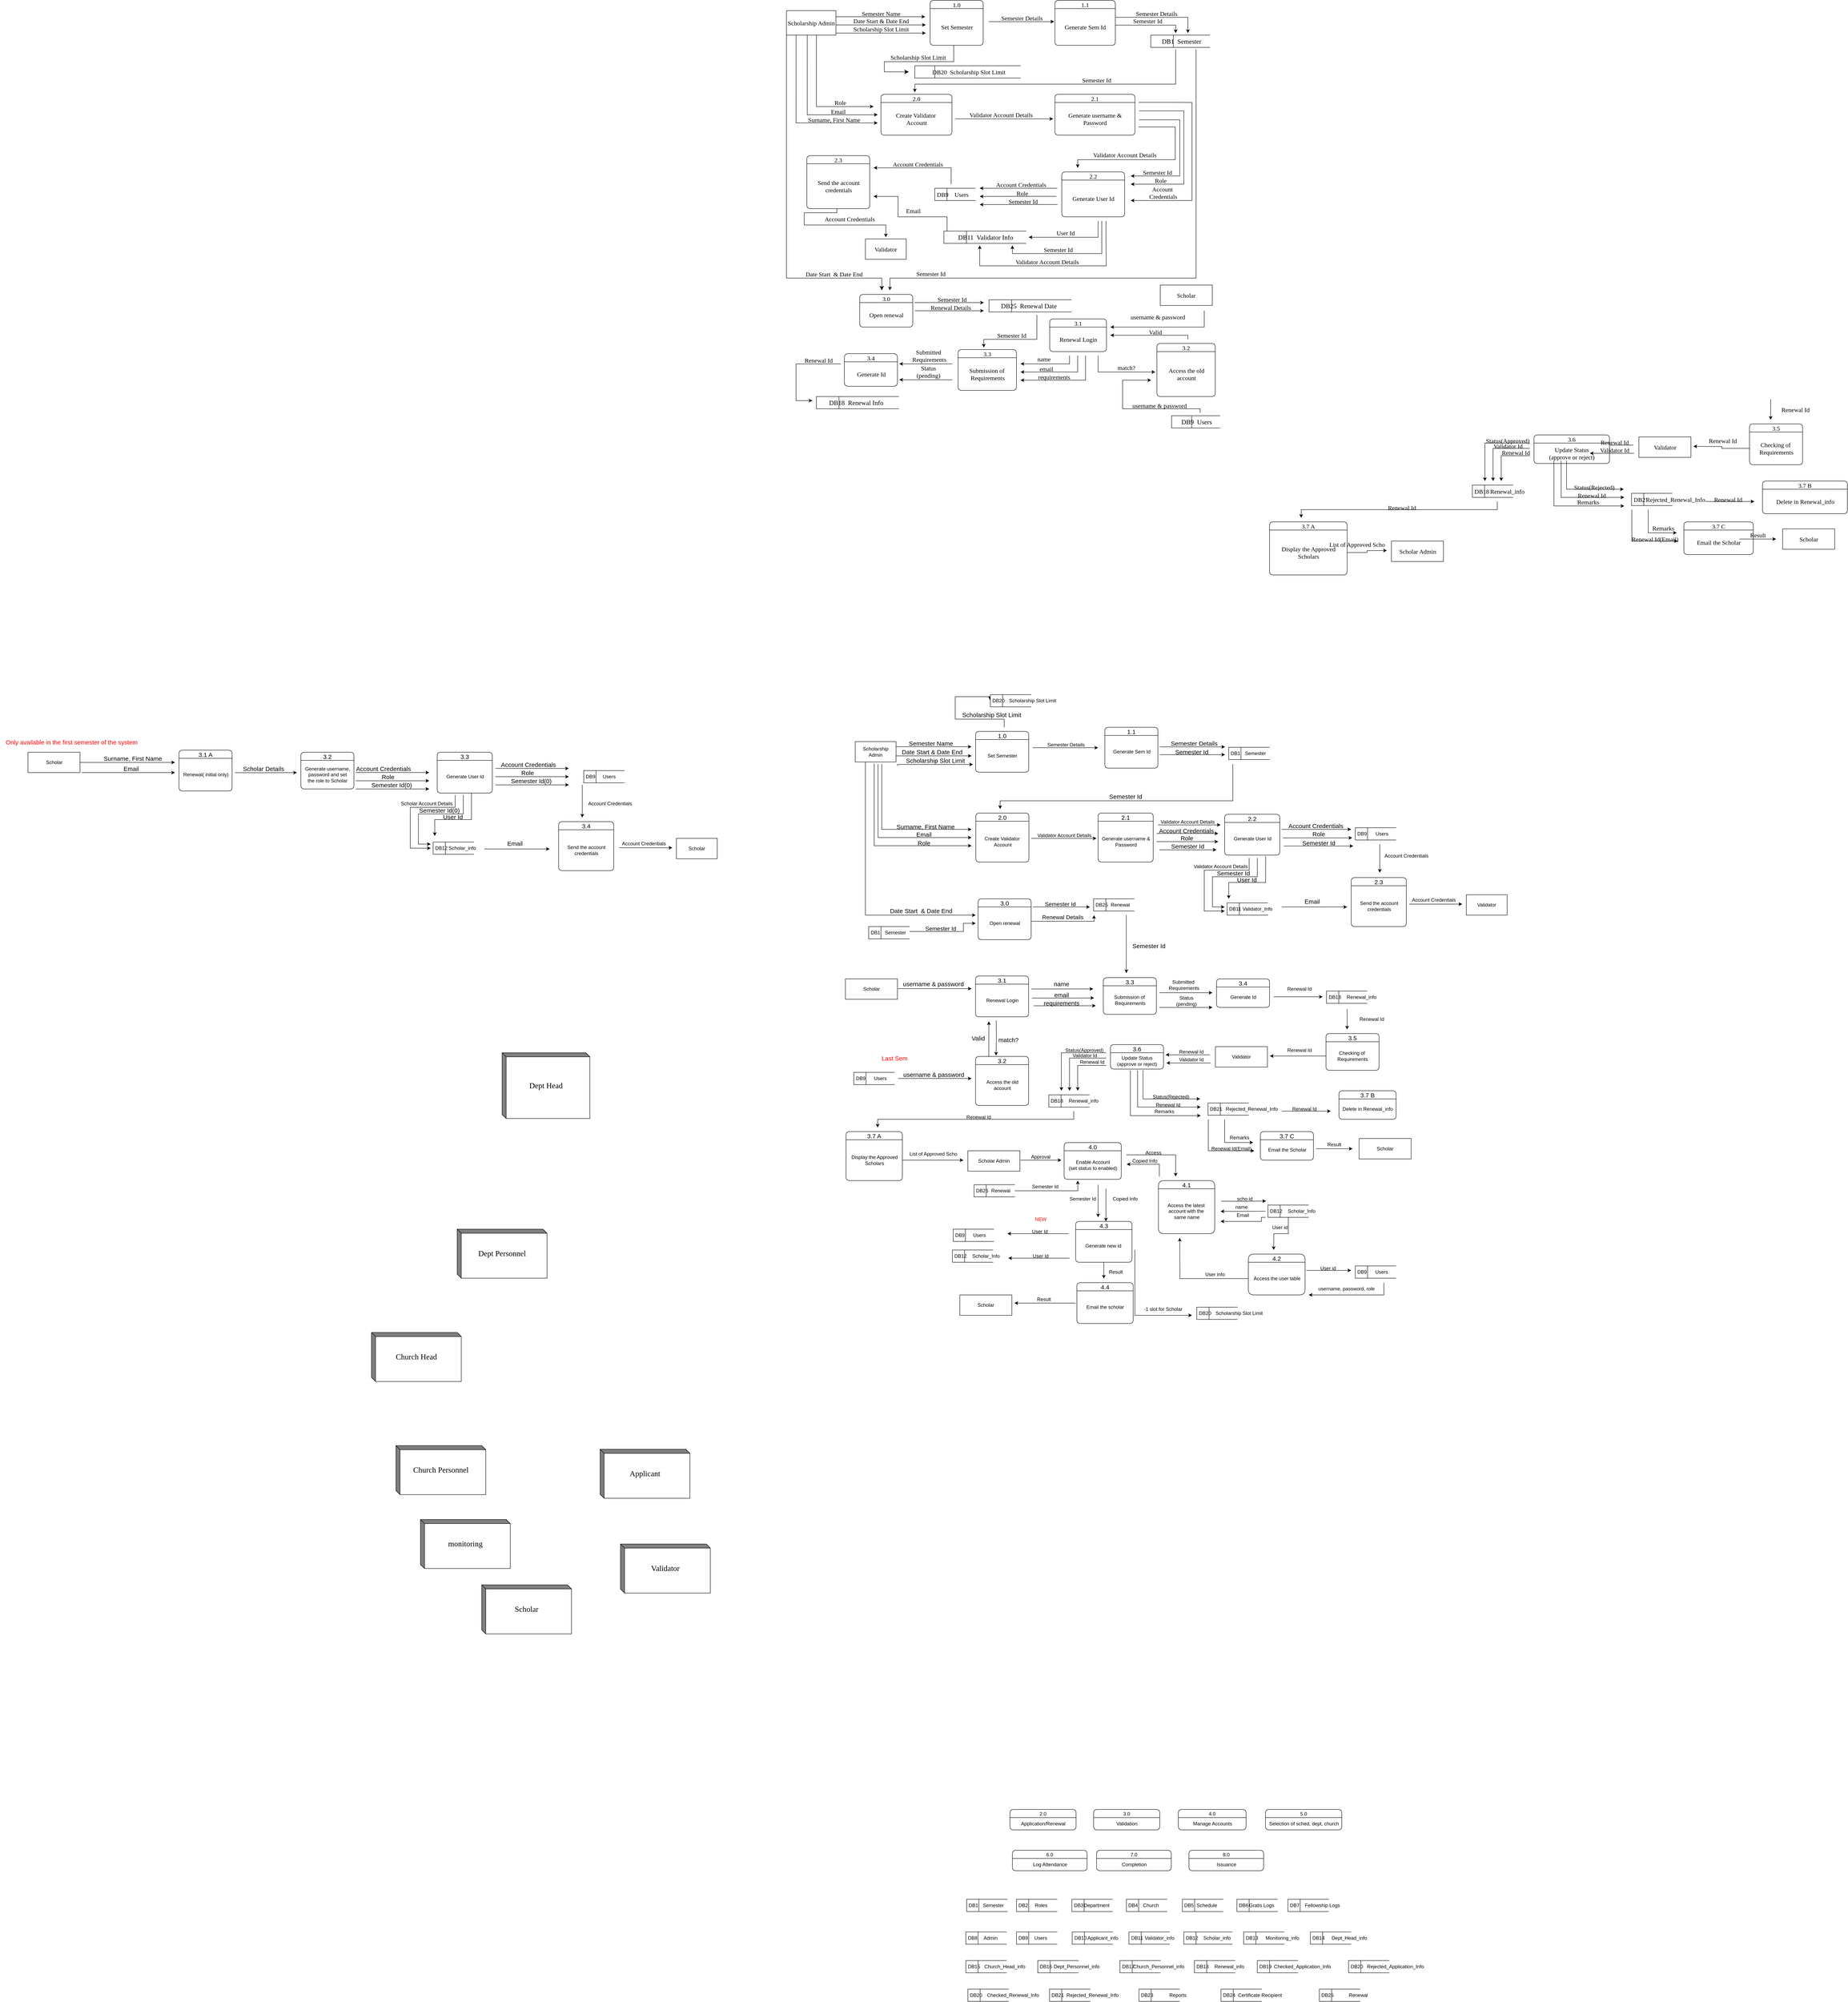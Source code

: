 <mxfile version="27.0.3">
  <diagram name="Page-1" id="H9mCC4LKSI06X5eU0nQ4">
    <mxGraphModel dx="2913" dy="421" grid="1" gridSize="10" guides="1" tooltips="1" connect="1" arrows="1" fold="1" page="1" pageScale="1" pageWidth="1100" pageHeight="1700" math="0" shadow="0">
      <root>
        <mxCell id="0" />
        <mxCell id="1" parent="0" />
        <mxCell id="bBNReim9IivtYAumU8x--206" value="&lt;font style=&quot;font-size: 19px;&quot;&gt;Scholar&lt;/font&gt;" style="html=1;dashed=0;whiteSpace=wrap;shape=mxgraph.dfd.externalEntity;fontFamily=Lucida Console;fontSize=15;" parent="1" vertex="1">
          <mxGeometry x="-740" y="3920" width="220" height="120" as="geometry" />
        </mxCell>
        <mxCell id="bBNReim9IivtYAumU8x--228" value="&lt;font style=&quot;font-size: 19px;&quot;&gt;Applicant&lt;/font&gt;" style="html=1;dashed=0;whiteSpace=wrap;shape=mxgraph.dfd.externalEntity;fontFamily=Lucida Console;fontSize=15;" parent="1" vertex="1">
          <mxGeometry x="-450" y="3588" width="220" height="120" as="geometry" />
        </mxCell>
        <mxCell id="bBNReim9IivtYAumU8x--230" value="&lt;font style=&quot;font-size: 19px;&quot;&gt;Validator&lt;/font&gt;" style="html=1;dashed=0;whiteSpace=wrap;shape=mxgraph.dfd.externalEntity;fontFamily=Lucida Console;fontSize=15;" parent="1" vertex="1">
          <mxGeometry x="-400" y="3820" width="220" height="120" as="geometry" />
        </mxCell>
        <mxCell id="bBNReim9IivtYAumU8x--231" value="&lt;font style=&quot;font-size: 19px;&quot;&gt;Dept Personnel&lt;/font&gt;" style="html=1;dashed=0;whiteSpace=wrap;shape=mxgraph.dfd.externalEntity;fontFamily=Lucida Console;fontSize=15;" parent="1" vertex="1">
          <mxGeometry x="-800" y="3049" width="220" height="120" as="geometry" />
        </mxCell>
        <mxCell id="bBNReim9IivtYAumU8x--232" value="&lt;font style=&quot;font-size: 19px;&quot;&gt;Church Personnel&lt;/font&gt;" style="html=1;dashed=0;whiteSpace=wrap;shape=mxgraph.dfd.externalEntity;fontFamily=Lucida Console;fontSize=15;" parent="1" vertex="1">
          <mxGeometry x="-950" y="3579" width="220" height="120" as="geometry" />
        </mxCell>
        <mxCell id="bBNReim9IivtYAumU8x--233" value="&lt;font style=&quot;font-size: 19px;&quot;&gt;Dept Head&lt;/font&gt;" style="html=1;dashed=0;whiteSpace=wrap;shape=mxgraph.dfd.externalEntity;fontFamily=Lucida Console;fontSize=15;" parent="1" vertex="1">
          <mxGeometry x="-690" y="2617" width="215" height="161" as="geometry" />
        </mxCell>
        <mxCell id="bBNReim9IivtYAumU8x--234" value="&lt;font style=&quot;font-size: 19px;&quot;&gt;Church Head&lt;/font&gt;" style="html=1;dashed=0;whiteSpace=wrap;shape=mxgraph.dfd.externalEntity;fontFamily=Lucida Console;fontSize=15;" parent="1" vertex="1">
          <mxGeometry x="-1010" y="3302" width="220" height="120" as="geometry" />
        </mxCell>
        <mxCell id="bBNReim9IivtYAumU8x--235" value="&lt;font style=&quot;font-size: 19px;&quot;&gt;monitoring&lt;/font&gt;" style="html=1;dashed=0;whiteSpace=wrap;shape=mxgraph.dfd.externalEntity;fontFamily=Lucida Console;fontSize=15;" parent="1" vertex="1">
          <mxGeometry x="-890" y="3760" width="220" height="120" as="geometry" />
        </mxCell>
        <mxCell id="bBNReim9IivtYAumU8x--395" value="DB9" style="html=1;dashed=0;whiteSpace=wrap;shape=mxgraph.dfd.dataStoreID;align=left;spacingLeft=3;points=[[0,0],[0.5,0],[1,0],[0,0.5],[1,0.5],[0,1],[0.5,1],[1,1]];" parent="1" vertex="1">
          <mxGeometry x="570" y="4770" width="100" height="30" as="geometry" />
        </mxCell>
        <mxCell id="RpUNXSWF-gNv1XYwJZ2Y-30" style="edgeStyle=orthogonalEdgeStyle;rounded=0;orthogonalLoop=1;jettySize=auto;html=1;" parent="1" edge="1">
          <mxGeometry relative="1" as="geometry">
            <mxPoint x="610" y="1870" as="sourcePoint" />
            <mxPoint x="770" y="1870" as="targetPoint" />
            <Array as="points">
              <mxPoint x="660" y="1870" />
              <mxPoint x="660" y="1870" />
            </Array>
          </mxGeometry>
        </mxCell>
        <mxCell id="7z3SevUB98jJA0cymraQ-17" style="edgeStyle=orthogonalEdgeStyle;rounded=0;orthogonalLoop=1;jettySize=auto;html=1;fontSize=12;startSize=8;endSize=8;entryX=0;entryY=0.5;entryDx=0;entryDy=0;" edge="1" parent="1" target="7z3SevUB98jJA0cymraQ-13">
          <mxGeometry relative="1" as="geometry">
            <mxPoint x="390" y="1780" as="targetPoint" />
            <mxPoint x="540" y="1820" as="sourcePoint" />
            <Array as="points">
              <mxPoint x="540" y="1800" />
              <mxPoint x="420" y="1800" />
              <mxPoint x="420" y="1745" />
            </Array>
          </mxGeometry>
        </mxCell>
        <mxCell id="bBNReim9IivtYAumU8x--396" value="1.0" style="swimlane;fontStyle=0;childLayout=stackLayout;horizontal=1;startSize=20;fillColor=#ffffff;horizontalStack=0;resizeParent=1;resizeParentMax=0;resizeLast=0;collapsible=0;marginBottom=0;swimlaneFillColor=#ffffff;rounded=1;fontSize=15;" parent="1" vertex="1">
          <mxGeometry x="470" y="1830" width="130" height="100" as="geometry" />
        </mxCell>
        <mxCell id="bBNReim9IivtYAumU8x--397" value="Set Semester" style="text;html=1;align=center;verticalAlign=middle;resizable=0;points=[];autosize=1;strokeColor=none;fillColor=none;perimeterSpacing=0;spacingTop=30;spacingBottom=30;" parent="bBNReim9IivtYAumU8x--396" vertex="1">
          <mxGeometry y="20" width="130" height="80" as="geometry" />
        </mxCell>
        <mxCell id="bBNReim9IivtYAumU8x--399" value="2.0" style="swimlane;fontStyle=0;childLayout=stackLayout;horizontal=1;startSize=20;fillColor=#ffffff;horizontalStack=0;resizeParent=1;resizeParentMax=0;resizeLast=0;collapsible=0;marginBottom=0;swimlaneFillColor=#ffffff;rounded=1;" parent="1" vertex="1">
          <mxGeometry x="554" y="4470" width="162" height="50" as="geometry" />
        </mxCell>
        <mxCell id="bBNReim9IivtYAumU8x--400" value="Application/Renewal" style="text;html=1;align=center;verticalAlign=middle;resizable=0;points=[];autosize=1;strokeColor=none;fillColor=none;" parent="bBNReim9IivtYAumU8x--399" vertex="1">
          <mxGeometry y="20" width="162" height="30" as="geometry" />
        </mxCell>
        <mxCell id="bBNReim9IivtYAumU8x--401" value="3.0" style="swimlane;fontStyle=0;childLayout=stackLayout;horizontal=1;startSize=20;fillColor=#ffffff;horizontalStack=0;resizeParent=1;resizeParentMax=0;resizeLast=0;collapsible=0;marginBottom=0;swimlaneFillColor=#ffffff;rounded=1;" parent="1" vertex="1">
          <mxGeometry x="759" y="4470" width="162" height="50" as="geometry" />
        </mxCell>
        <mxCell id="bBNReim9IivtYAumU8x--402" value="Validation" style="text;html=1;align=center;verticalAlign=middle;resizable=0;points=[];autosize=1;strokeColor=none;fillColor=none;" parent="bBNReim9IivtYAumU8x--401" vertex="1">
          <mxGeometry y="20" width="162" height="30" as="geometry" />
        </mxCell>
        <mxCell id="bBNReim9IivtYAumU8x--404" value="4.0" style="swimlane;fontStyle=0;childLayout=stackLayout;horizontal=1;startSize=20;fillColor=#ffffff;horizontalStack=0;resizeParent=1;resizeParentMax=0;resizeLast=0;collapsible=0;marginBottom=0;swimlaneFillColor=#ffffff;rounded=1;" parent="1" vertex="1">
          <mxGeometry x="966.5" y="4470" width="166" height="50" as="geometry" />
        </mxCell>
        <mxCell id="bBNReim9IivtYAumU8x--405" value="Manage Accounts" style="text;html=1;align=center;verticalAlign=middle;resizable=0;points=[];autosize=1;strokeColor=none;fillColor=none;" parent="bBNReim9IivtYAumU8x--404" vertex="1">
          <mxGeometry y="20" width="166" height="30" as="geometry" />
        </mxCell>
        <mxCell id="bBNReim9IivtYAumU8x--406" value="5.0" style="swimlane;fontStyle=0;childLayout=stackLayout;horizontal=1;startSize=20;fillColor=#ffffff;horizontalStack=0;resizeParent=1;resizeParentMax=0;resizeLast=0;collapsible=0;marginBottom=0;swimlaneFillColor=#ffffff;rounded=1;" parent="1" vertex="1">
          <mxGeometry x="1180" y="4470" width="187" height="50" as="geometry" />
        </mxCell>
        <mxCell id="bBNReim9IivtYAumU8x--407" value="Selection of sched, dept, church" style="text;html=1;align=center;verticalAlign=middle;resizable=0;points=[];autosize=1;strokeColor=none;fillColor=none;" parent="bBNReim9IivtYAumU8x--406" vertex="1">
          <mxGeometry y="20" width="187" height="30" as="geometry" />
        </mxCell>
        <mxCell id="bBNReim9IivtYAumU8x--411" value="6.0" style="swimlane;fontStyle=0;childLayout=stackLayout;horizontal=1;startSize=20;fillColor=#ffffff;horizontalStack=0;resizeParent=1;resizeParentMax=0;resizeLast=0;collapsible=0;marginBottom=0;swimlaneFillColor=#ffffff;rounded=1;" parent="1" vertex="1">
          <mxGeometry x="560" y="4570" width="183" height="50" as="geometry" />
        </mxCell>
        <mxCell id="bBNReim9IivtYAumU8x--412" value="Log Attendance" style="text;html=1;align=center;verticalAlign=middle;resizable=0;points=[];autosize=1;strokeColor=none;fillColor=none;" parent="bBNReim9IivtYAumU8x--411" vertex="1">
          <mxGeometry y="20" width="183" height="30" as="geometry" />
        </mxCell>
        <mxCell id="bBNReim9IivtYAumU8x--413" value="7.0" style="swimlane;fontStyle=0;childLayout=stackLayout;horizontal=1;startSize=20;fillColor=#ffffff;horizontalStack=0;resizeParent=1;resizeParentMax=0;resizeLast=0;collapsible=0;marginBottom=0;swimlaneFillColor=#ffffff;rounded=1;" parent="1" vertex="1">
          <mxGeometry x="766.25" y="4570" width="183" height="50" as="geometry" />
        </mxCell>
        <mxCell id="bBNReim9IivtYAumU8x--414" value="Completion" style="text;html=1;align=center;verticalAlign=middle;resizable=0;points=[];autosize=1;strokeColor=none;fillColor=none;" parent="bBNReim9IivtYAumU8x--413" vertex="1">
          <mxGeometry y="20" width="183" height="30" as="geometry" />
        </mxCell>
        <mxCell id="bBNReim9IivtYAumU8x--415" value="8.0" style="swimlane;fontStyle=0;childLayout=stackLayout;horizontal=1;startSize=20;fillColor=#ffffff;horizontalStack=0;resizeParent=1;resizeParentMax=0;resizeLast=0;collapsible=0;marginBottom=0;swimlaneFillColor=#ffffff;rounded=1;" parent="1" vertex="1">
          <mxGeometry x="992.5" y="4570" width="183" height="50" as="geometry" />
        </mxCell>
        <mxCell id="bBNReim9IivtYAumU8x--416" value="Issuance" style="text;html=1;align=center;verticalAlign=middle;resizable=0;points=[];autosize=1;strokeColor=none;fillColor=none;" parent="bBNReim9IivtYAumU8x--415" vertex="1">
          <mxGeometry y="20" width="183" height="30" as="geometry" />
        </mxCell>
        <mxCell id="bBNReim9IivtYAumU8x--417" value="Users" style="text;html=1;align=center;verticalAlign=middle;resizable=0;points=[];autosize=1;strokeColor=none;fillColor=none;" parent="1" vertex="1">
          <mxGeometry x="603.75" y="4770" width="50" height="30" as="geometry" />
        </mxCell>
        <mxCell id="bBNReim9IivtYAumU8x--418" value="DB8" style="html=1;dashed=0;whiteSpace=wrap;shape=mxgraph.dfd.dataStoreID;align=left;spacingLeft=3;points=[[0,0],[0.5,0],[1,0],[0,0.5],[1,0.5],[0,1],[0.5,1],[1,1]];" parent="1" vertex="1">
          <mxGeometry x="446" y="4770" width="100" height="30" as="geometry" />
        </mxCell>
        <mxCell id="bBNReim9IivtYAumU8x--419" value="Admin" style="text;html=1;align=center;verticalAlign=middle;resizable=0;points=[];autosize=1;strokeColor=none;fillColor=none;" parent="1" vertex="1">
          <mxGeometry x="476" y="4770" width="60" height="30" as="geometry" />
        </mxCell>
        <mxCell id="bBNReim9IivtYAumU8x--420" value="DB2" style="html=1;dashed=0;whiteSpace=wrap;shape=mxgraph.dfd.dataStoreID;align=left;spacingLeft=3;points=[[0,0],[0.5,0],[1,0],[0,0.5],[1,0.5],[0,1],[0.5,1],[1,1]];" parent="1" vertex="1">
          <mxGeometry x="570" y="4690" width="100" height="30" as="geometry" />
        </mxCell>
        <mxCell id="bBNReim9IivtYAumU8x--421" value="Roles" style="text;html=1;align=center;verticalAlign=middle;resizable=0;points=[];autosize=1;strokeColor=none;fillColor=none;" parent="1" vertex="1">
          <mxGeometry x="605" y="4690" width="50" height="30" as="geometry" />
        </mxCell>
        <mxCell id="bBNReim9IivtYAumU8x--422" value="DB3" style="html=1;dashed=0;whiteSpace=wrap;shape=mxgraph.dfd.dataStoreID;align=left;spacingLeft=3;points=[[0,0],[0.5,0],[1,0],[0,0.5],[1,0.5],[0,1],[0.5,1],[1,1]];" parent="1" vertex="1">
          <mxGeometry x="705.75" y="4690" width="100" height="30" as="geometry" />
        </mxCell>
        <mxCell id="bBNReim9IivtYAumU8x--423" value="Department" style="text;html=1;align=center;verticalAlign=middle;resizable=0;points=[];autosize=1;strokeColor=none;fillColor=none;" parent="1" vertex="1">
          <mxGeometry x="720.75" y="4690" width="90" height="30" as="geometry" />
        </mxCell>
        <mxCell id="bBNReim9IivtYAumU8x--424" value="DB5" style="html=1;dashed=0;whiteSpace=wrap;shape=mxgraph.dfd.dataStoreID;align=left;spacingLeft=3;points=[[0,0],[0.5,0],[1,0],[0,0.5],[1,0.5],[0,1],[0.5,1],[1,1]];" parent="1" vertex="1">
          <mxGeometry x="976.38" y="4690" width="100" height="30" as="geometry" />
        </mxCell>
        <mxCell id="bBNReim9IivtYAumU8x--425" value="Schedule" style="text;html=1;align=center;verticalAlign=middle;resizable=0;points=[];autosize=1;strokeColor=none;fillColor=none;" parent="1" vertex="1">
          <mxGeometry x="1001.38" y="4690" width="70" height="30" as="geometry" />
        </mxCell>
        <mxCell id="bBNReim9IivtYAumU8x--427" value="DB6" style="html=1;dashed=0;whiteSpace=wrap;shape=mxgraph.dfd.dataStoreID;align=left;spacingLeft=3;points=[[0,0],[0.5,0],[1,0],[0,0.5],[1,0.5],[0,1],[0.5,1],[1,1]];" parent="1" vertex="1">
          <mxGeometry x="1110" y="4690" width="100" height="30" as="geometry" />
        </mxCell>
        <mxCell id="bBNReim9IivtYAumU8x--428" value="Gratis Logs" style="text;html=1;align=center;verticalAlign=middle;resizable=0;points=[];autosize=1;strokeColor=none;fillColor=none;" parent="1" vertex="1">
          <mxGeometry x="1130" y="4690" width="80" height="30" as="geometry" />
        </mxCell>
        <mxCell id="bBNReim9IivtYAumU8x--429" value="DB7" style="html=1;dashed=0;whiteSpace=wrap;shape=mxgraph.dfd.dataStoreID;align=left;spacingLeft=3;points=[[0,0],[0.5,0],[1,0],[0,0.5],[1,0.5],[0,1],[0.5,1],[1,1]];" parent="1" vertex="1">
          <mxGeometry x="1235" y="4690" width="100" height="30" as="geometry" />
        </mxCell>
        <mxCell id="bBNReim9IivtYAumU8x--430" value="Fellowship Logs" style="text;html=1;align=center;verticalAlign=middle;resizable=0;points=[];autosize=1;strokeColor=none;fillColor=none;" parent="1" vertex="1">
          <mxGeometry x="1264" y="4690" width="110" height="30" as="geometry" />
        </mxCell>
        <mxCell id="bBNReim9IivtYAumU8x--432" value="DB1" style="html=1;dashed=0;whiteSpace=wrap;shape=mxgraph.dfd.dataStoreID;align=left;spacingLeft=3;points=[[0,0],[0.5,0],[1,0],[0,0.5],[1,0.5],[0,1],[0.5,1],[1,1]];" parent="1" vertex="1">
          <mxGeometry x="448" y="4690" width="100" height="30" as="geometry" />
        </mxCell>
        <mxCell id="bBNReim9IivtYAumU8x--433" value="Semester" style="text;html=1;align=center;verticalAlign=middle;resizable=0;points=[];autosize=1;strokeColor=none;fillColor=none;" parent="1" vertex="1">
          <mxGeometry x="478" y="4690" width="70" height="30" as="geometry" />
        </mxCell>
        <mxCell id="bBNReim9IivtYAumU8x--434" value="DB11" style="html=1;dashed=0;whiteSpace=wrap;shape=mxgraph.dfd.dataStoreID;align=left;spacingLeft=3;points=[[0,0],[0.5,0],[1,0],[0,0.5],[1,0.5],[0,1],[0.5,1],[1,1]];" parent="1" vertex="1">
          <mxGeometry x="845.5" y="4770" width="100" height="30" as="geometry" />
        </mxCell>
        <mxCell id="bBNReim9IivtYAumU8x--435" value="Validator_info" style="text;html=1;align=center;verticalAlign=middle;resizable=0;points=[];autosize=1;strokeColor=none;fillColor=none;" parent="1" vertex="1">
          <mxGeometry x="870" y="4770" width="100" height="30" as="geometry" />
        </mxCell>
        <mxCell id="bBNReim9IivtYAumU8x--436" value="DB12" style="html=1;dashed=0;whiteSpace=wrap;shape=mxgraph.dfd.dataStoreID;align=left;spacingLeft=3;points=[[0,0],[0.5,0],[1,0],[0,0.5],[1,0.5],[0,1],[0.5,1],[1,1]];" parent="1" vertex="1">
          <mxGeometry x="980" y="4770" width="119" height="30" as="geometry" />
        </mxCell>
        <mxCell id="bBNReim9IivtYAumU8x--437" value="Scholar_info" style="text;html=1;align=center;verticalAlign=middle;resizable=0;points=[];autosize=1;strokeColor=none;fillColor=none;" parent="1" vertex="1">
          <mxGeometry x="1015.5" y="4770" width="90" height="30" as="geometry" />
        </mxCell>
        <mxCell id="bBNReim9IivtYAumU8x--438" value="DB16" style="html=1;dashed=0;whiteSpace=wrap;shape=mxgraph.dfd.dataStoreID;align=left;spacingLeft=3;points=[[0,0],[0.5,0],[1,0],[0,0.5],[1,0.5],[0,1],[0.5,1],[1,1]];" parent="1" vertex="1">
          <mxGeometry x="622.25" y="4840" width="100" height="30" as="geometry" />
        </mxCell>
        <mxCell id="bBNReim9IivtYAumU8x--439" value="Dept_Personnel_info" style="text;html=1;align=center;verticalAlign=middle;resizable=0;points=[];autosize=1;strokeColor=none;fillColor=none;" parent="1" vertex="1">
          <mxGeometry x="646.75" y="4840" width="140" height="30" as="geometry" />
        </mxCell>
        <mxCell id="bBNReim9IivtYAumU8x--440" value="DB17" style="html=1;dashed=0;whiteSpace=wrap;shape=mxgraph.dfd.dataStoreID;align=left;spacingLeft=3;points=[[0,0],[0.5,0],[1,0],[0,0.5],[1,0.5],[0,1],[0.5,1],[1,1]];" parent="1" vertex="1">
          <mxGeometry x="823.5" y="4840" width="100" height="30" as="geometry" />
        </mxCell>
        <mxCell id="bBNReim9IivtYAumU8x--441" value="Church_Personnel_info" style="text;html=1;align=center;verticalAlign=middle;resizable=0;points=[];autosize=1;strokeColor=none;fillColor=none;" parent="1" vertex="1">
          <mxGeometry x="843" y="4840" width="150" height="30" as="geometry" />
        </mxCell>
        <mxCell id="bBNReim9IivtYAumU8x--442" value="DB14" style="html=1;dashed=0;whiteSpace=wrap;shape=mxgraph.dfd.dataStoreID;align=left;spacingLeft=3;points=[[0,0],[0.5,0],[1,0],[0,0.5],[1,0.5],[0,1],[0.5,1],[1,1]];" parent="1" vertex="1">
          <mxGeometry x="1290" y="4770" width="100" height="30" as="geometry" />
        </mxCell>
        <mxCell id="bBNReim9IivtYAumU8x--443" value="Dept_Head_info" style="text;html=1;align=center;verticalAlign=middle;resizable=0;points=[];autosize=1;strokeColor=none;fillColor=none;" parent="1" vertex="1">
          <mxGeometry x="1329.5" y="4770" width="110" height="30" as="geometry" />
        </mxCell>
        <mxCell id="bBNReim9IivtYAumU8x--444" value="DB15" style="html=1;dashed=0;whiteSpace=wrap;shape=mxgraph.dfd.dataStoreID;align=left;spacingLeft=3;points=[[0,0],[0.5,0],[1,0],[0,0.5],[1,0.5],[0,1],[0.5,1],[1,1]];" parent="1" vertex="1">
          <mxGeometry x="446" y="4840" width="100" height="30" as="geometry" />
        </mxCell>
        <mxCell id="bBNReim9IivtYAumU8x--445" value="Church_Head_info" style="text;html=1;align=center;verticalAlign=middle;resizable=0;points=[];autosize=1;strokeColor=none;fillColor=none;" parent="1" vertex="1">
          <mxGeometry x="480.5" y="4840" width="120" height="30" as="geometry" />
        </mxCell>
        <mxCell id="bBNReim9IivtYAumU8x--446" value="DB13" style="html=1;dashed=0;whiteSpace=wrap;shape=mxgraph.dfd.dataStoreID;align=left;spacingLeft=3;points=[[0,0],[0.5,0],[1,0],[0,0.5],[1,0.5],[0,1],[0.5,1],[1,1]];" parent="1" vertex="1">
          <mxGeometry x="1126.5" y="4770" width="100" height="30" as="geometry" />
        </mxCell>
        <mxCell id="bBNReim9IivtYAumU8x--447" value="Monitoring_info" style="text;html=1;align=center;verticalAlign=middle;resizable=0;points=[];autosize=1;strokeColor=none;fillColor=none;" parent="1" vertex="1">
          <mxGeometry x="1166" y="4770" width="110" height="30" as="geometry" />
        </mxCell>
        <mxCell id="bBNReim9IivtYAumU8x--448" value="DB10" style="html=1;dashed=0;whiteSpace=wrap;shape=mxgraph.dfd.dataStoreID;align=left;spacingLeft=3;points=[[0,0],[0.5,0],[1,0],[0,0.5],[1,0.5],[0,1],[0.5,1],[1,1]];" parent="1" vertex="1">
          <mxGeometry x="706.5" y="4770" width="100" height="30" as="geometry" />
        </mxCell>
        <mxCell id="bBNReim9IivtYAumU8x--449" value="Applicant_info" style="text;html=1;align=center;verticalAlign=middle;resizable=0;points=[];autosize=1;strokeColor=none;fillColor=none;" parent="1" vertex="1">
          <mxGeometry x="731" y="4770" width="100" height="30" as="geometry" />
        </mxCell>
        <mxCell id="RpUNXSWF-gNv1XYwJZ2Y-1" value="DB4" style="html=1;dashed=0;whiteSpace=wrap;shape=mxgraph.dfd.dataStoreID;align=left;spacingLeft=3;points=[[0,0],[0.5,0],[1,0],[0,0.5],[1,0.5],[0,1],[0.5,1],[1,1]];" parent="1" vertex="1">
          <mxGeometry x="839.25" y="4690" width="100" height="30" as="geometry" />
        </mxCell>
        <mxCell id="RpUNXSWF-gNv1XYwJZ2Y-2" value="Church" style="text;html=1;align=center;verticalAlign=middle;resizable=0;points=[];autosize=1;strokeColor=none;fillColor=none;" parent="1" vertex="1">
          <mxGeometry x="869.25" y="4690" width="60" height="30" as="geometry" />
        </mxCell>
        <mxCell id="RpUNXSWF-gNv1XYwJZ2Y-3" value="DB19" style="html=1;dashed=0;whiteSpace=wrap;shape=mxgraph.dfd.dataStoreID;align=left;spacingLeft=3;points=[[0,0],[0.5,0],[1,0],[0,0.5],[1,0.5],[0,1],[0.5,1],[1,1]];" parent="1" vertex="1">
          <mxGeometry x="1160" y="4840" width="100" height="30" as="geometry" />
        </mxCell>
        <mxCell id="RpUNXSWF-gNv1XYwJZ2Y-4" value="Checked_Application_Info" style="text;html=1;align=center;verticalAlign=middle;resizable=0;points=[];autosize=1;strokeColor=none;fillColor=none;" parent="1" vertex="1">
          <mxGeometry x="1190" y="4840" width="160" height="30" as="geometry" />
        </mxCell>
        <mxCell id="RpUNXSWF-gNv1XYwJZ2Y-5" value="DB20" style="html=1;dashed=0;whiteSpace=wrap;shape=mxgraph.dfd.dataStoreID;align=left;spacingLeft=3;points=[[0,0],[0.5,0],[1,0],[0,0.5],[1,0.5],[0,1],[0.5,1],[1,1]];" parent="1" vertex="1">
          <mxGeometry x="1383.5" y="4840" width="100" height="30" as="geometry" />
        </mxCell>
        <mxCell id="RpUNXSWF-gNv1XYwJZ2Y-6" value="Rejected_Application_Info" style="text;html=1;align=center;verticalAlign=middle;resizable=0;points=[];autosize=1;strokeColor=none;fillColor=none;" parent="1" vertex="1">
          <mxGeometry x="1418" y="4840" width="160" height="30" as="geometry" />
        </mxCell>
        <mxCell id="RpUNXSWF-gNv1XYwJZ2Y-7" value="DB20" style="html=1;dashed=0;whiteSpace=wrap;shape=mxgraph.dfd.dataStoreID;align=left;spacingLeft=3;points=[[0,0],[0.5,0],[1,0],[0,0.5],[1,0.5],[0,1],[0.5,1],[1,1]];" parent="1" vertex="1">
          <mxGeometry x="451" y="4910" width="100" height="30" as="geometry" />
        </mxCell>
        <mxCell id="RpUNXSWF-gNv1XYwJZ2Y-8" value="Checked_Renewal_Info" style="text;html=1;align=center;verticalAlign=middle;resizable=0;points=[];autosize=1;strokeColor=none;fillColor=none;" parent="1" vertex="1">
          <mxGeometry x="486" y="4910" width="150" height="30" as="geometry" />
        </mxCell>
        <mxCell id="RpUNXSWF-gNv1XYwJZ2Y-9" value="DB21" style="html=1;dashed=0;whiteSpace=wrap;shape=mxgraph.dfd.dataStoreID;align=left;spacingLeft=3;points=[[0,0],[0.5,0],[1,0],[0,0.5],[1,0.5],[0,1],[0.5,1],[1,1]];" parent="1" vertex="1">
          <mxGeometry x="651" y="4910" width="100" height="30" as="geometry" />
        </mxCell>
        <mxCell id="RpUNXSWF-gNv1XYwJZ2Y-10" value="Rejected_Renewal_Info" style="text;html=1;align=center;verticalAlign=middle;resizable=0;points=[];autosize=1;strokeColor=none;fillColor=none;" parent="1" vertex="1">
          <mxGeometry x="681" y="4910" width="150" height="30" as="geometry" />
        </mxCell>
        <mxCell id="RpUNXSWF-gNv1XYwJZ2Y-11" value="DB18" style="html=1;dashed=0;whiteSpace=wrap;shape=mxgraph.dfd.dataStoreID;align=left;spacingLeft=3;points=[[0,0],[0.5,0],[1,0],[0,0.5],[1,0.5],[0,1],[0.5,1],[1,1]];" parent="1" vertex="1">
          <mxGeometry x="1006" y="4840" width="100" height="30" as="geometry" />
        </mxCell>
        <mxCell id="RpUNXSWF-gNv1XYwJZ2Y-12" value="Renewal_info" style="text;html=1;align=center;verticalAlign=middle;resizable=0;points=[];autosize=1;strokeColor=none;fillColor=none;" parent="1" vertex="1">
          <mxGeometry x="1041" y="4840" width="100" height="30" as="geometry" />
        </mxCell>
        <mxCell id="RpUNXSWF-gNv1XYwJZ2Y-14" value="DB24" style="html=1;dashed=0;whiteSpace=wrap;shape=mxgraph.dfd.dataStoreID;align=left;spacingLeft=3;points=[[0,0],[0.5,0],[1,0],[0,0.5],[1,0.5],[0,1],[0.5,1],[1,1]];" parent="1" vertex="1">
          <mxGeometry x="1071" y="4910" width="100" height="30" as="geometry" />
        </mxCell>
        <mxCell id="RpUNXSWF-gNv1XYwJZ2Y-15" value="Certificate Recipient" style="text;html=1;align=center;verticalAlign=middle;resizable=0;points=[];autosize=1;strokeColor=none;fillColor=none;" parent="1" vertex="1">
          <mxGeometry x="1100.5" y="4910" width="130" height="30" as="geometry" />
        </mxCell>
        <mxCell id="RpUNXSWF-gNv1XYwJZ2Y-16" value="DB23" style="html=1;dashed=0;whiteSpace=wrap;shape=mxgraph.dfd.dataStoreID;align=left;spacingLeft=3;points=[[0,0],[0.5,0],[1,0],[0,0.5],[1,0.5],[0,1],[0.5,1],[1,1]];" parent="1" vertex="1">
          <mxGeometry x="870" y="4910" width="100" height="30" as="geometry" />
        </mxCell>
        <mxCell id="RpUNXSWF-gNv1XYwJZ2Y-17" value="Reports" style="text;html=1;align=center;verticalAlign=middle;resizable=0;points=[];autosize=1;strokeColor=none;fillColor=none;" parent="1" vertex="1">
          <mxGeometry x="929.5" y="4910" width="70" height="30" as="geometry" />
        </mxCell>
        <mxCell id="RpUNXSWF-gNv1XYwJZ2Y-21" style="edgeStyle=orthogonalEdgeStyle;rounded=0;orthogonalLoop=1;jettySize=auto;html=1;exitX=1;exitY=0.25;exitDx=0;exitDy=0;" parent="1" source="RpUNXSWF-gNv1XYwJZ2Y-20" edge="1">
          <mxGeometry relative="1" as="geometry">
            <mxPoint x="460" y="1867.667" as="targetPoint" />
          </mxGeometry>
        </mxCell>
        <mxCell id="RpUNXSWF-gNv1XYwJZ2Y-23" style="edgeStyle=orthogonalEdgeStyle;rounded=0;orthogonalLoop=1;jettySize=auto;html=1;exitX=1;exitY=0.75;exitDx=0;exitDy=0;" parent="1" source="RpUNXSWF-gNv1XYwJZ2Y-20" edge="1">
          <mxGeometry relative="1" as="geometry">
            <mxPoint x="460" y="1890" as="targetPoint" />
            <Array as="points">
              <mxPoint x="275" y="1890" />
            </Array>
          </mxGeometry>
        </mxCell>
        <mxCell id="RpUNXSWF-gNv1XYwJZ2Y-33" style="edgeStyle=orthogonalEdgeStyle;rounded=0;orthogonalLoop=1;jettySize=auto;html=1;" parent="1" edge="1">
          <mxGeometry relative="1" as="geometry">
            <mxPoint x="460" y="2070.0" as="targetPoint" />
            <mxPoint x="240" y="1910" as="sourcePoint" />
            <Array as="points">
              <mxPoint x="240" y="2070" />
            </Array>
          </mxGeometry>
        </mxCell>
        <mxCell id="RpUNXSWF-gNv1XYwJZ2Y-117" style="edgeStyle=orthogonalEdgeStyle;rounded=0;orthogonalLoop=1;jettySize=auto;html=1;exitX=0.25;exitY=1;exitDx=0;exitDy=0;" parent="1" source="RpUNXSWF-gNv1XYwJZ2Y-20" edge="1">
          <mxGeometry relative="1" as="geometry">
            <mxPoint x="470" y="2280" as="targetPoint" />
            <Array as="points">
              <mxPoint x="200" y="2280" />
            </Array>
          </mxGeometry>
        </mxCell>
        <mxCell id="RpUNXSWF-gNv1XYwJZ2Y-20" value="Scholarship Admin" style="html=1;dashed=0;whiteSpace=wrap;" parent="1" vertex="1">
          <mxGeometry x="175" y="1855" width="100" height="50" as="geometry" />
        </mxCell>
        <mxCell id="RpUNXSWF-gNv1XYwJZ2Y-24" value="&lt;font style=&quot;font-size: 15px;&quot;&gt;Semester Name&lt;/font&gt;" style="text;html=1;align=center;verticalAlign=middle;resizable=0;points=[];autosize=1;strokeColor=none;fillColor=none;" parent="1" vertex="1">
          <mxGeometry x="294.5" y="1844" width="130" height="30" as="geometry" />
        </mxCell>
        <mxCell id="RpUNXSWF-gNv1XYwJZ2Y-25" value="&lt;span style=&quot;font-size: 15px;&quot;&gt;Date Start &amp;amp; Date End&lt;/span&gt;" style="text;html=1;align=center;verticalAlign=middle;resizable=0;points=[];autosize=1;strokeColor=none;fillColor=none;" parent="1" vertex="1">
          <mxGeometry x="277.5" y="1865" width="170" height="30" as="geometry" />
        </mxCell>
        <mxCell id="RpUNXSWF-gNv1XYwJZ2Y-58" style="edgeStyle=orthogonalEdgeStyle;rounded=0;orthogonalLoop=1;jettySize=auto;html=1;" parent="1" edge="1">
          <mxGeometry relative="1" as="geometry">
            <mxPoint x="530" y="2020" as="targetPoint" />
            <mxPoint x="1100" y="1910" as="sourcePoint" />
            <Array as="points">
              <mxPoint x="1100" y="2000" />
              <mxPoint x="530" y="2000" />
            </Array>
          </mxGeometry>
        </mxCell>
        <mxCell id="RpUNXSWF-gNv1XYwJZ2Y-28" value="DB1" style="html=1;dashed=0;whiteSpace=wrap;shape=mxgraph.dfd.dataStoreID;align=left;spacingLeft=3;points=[[0,0],[0.5,0],[1,0],[0,0.5],[1,0.5],[0,1],[0.5,1],[1,1]];" parent="1" vertex="1">
          <mxGeometry x="1090" y="1869" width="100" height="30" as="geometry" />
        </mxCell>
        <mxCell id="RpUNXSWF-gNv1XYwJZ2Y-29" value="Semester" style="text;html=1;align=center;verticalAlign=middle;resizable=0;points=[];autosize=1;strokeColor=none;fillColor=none;" parent="1" vertex="1">
          <mxGeometry x="1120" y="1869" width="70" height="30" as="geometry" />
        </mxCell>
        <mxCell id="RpUNXSWF-gNv1XYwJZ2Y-31" value="2.0" style="swimlane;fontStyle=0;childLayout=stackLayout;horizontal=1;startSize=20;fillColor=#ffffff;horizontalStack=0;resizeParent=1;resizeParentMax=0;resizeLast=0;collapsible=0;marginBottom=0;swimlaneFillColor=#ffffff;rounded=1;fontSize=15;" parent="1" vertex="1">
          <mxGeometry x="470.5" y="2030" width="130" height="120" as="geometry" />
        </mxCell>
        <mxCell id="RpUNXSWF-gNv1XYwJZ2Y-32" value="&lt;span class=&quot;_fadeIn_m1hgl_8&quot;&gt;Create &lt;/span&gt;&lt;span class=&quot;_fadeIn_m1hgl_8&quot;&gt;Validator&amp;nbsp;&lt;/span&gt;&lt;div&gt;&lt;span class=&quot;_fadeIn_m1hgl_8&quot;&gt;Account&lt;/span&gt;&lt;/div&gt;" style="text;html=1;align=center;verticalAlign=middle;resizable=0;points=[];autosize=1;strokeColor=none;fillColor=none;perimeterSpacing=0;spacingTop=30;spacingBottom=30;" parent="RpUNXSWF-gNv1XYwJZ2Y-31" vertex="1">
          <mxGeometry y="20" width="130" height="100" as="geometry" />
        </mxCell>
        <mxCell id="RpUNXSWF-gNv1XYwJZ2Y-35" value="&lt;span style=&quot;font-size: 15px;&quot;&gt;Surname, First Name&lt;/span&gt;" style="text;html=1;align=center;verticalAlign=middle;resizable=0;points=[];autosize=1;strokeColor=none;fillColor=none;" parent="1" vertex="1">
          <mxGeometry x="261.5" y="2048" width="170" height="30" as="geometry" />
        </mxCell>
        <mxCell id="RpUNXSWF-gNv1XYwJZ2Y-36" style="edgeStyle=orthogonalEdgeStyle;rounded=0;orthogonalLoop=1;jettySize=auto;html=1;" parent="1" edge="1">
          <mxGeometry relative="1" as="geometry">
            <mxPoint x="460" y="2090" as="targetPoint" />
            <mxPoint x="231" y="1910" as="sourcePoint" />
            <Array as="points">
              <mxPoint x="231" y="2090" />
              <mxPoint x="460" y="2090" />
            </Array>
          </mxGeometry>
        </mxCell>
        <mxCell id="RpUNXSWF-gNv1XYwJZ2Y-37" value="&lt;span style=&quot;font-size: 15px;&quot;&gt;Email&lt;/span&gt;" style="text;html=1;align=center;verticalAlign=middle;resizable=0;points=[];autosize=1;strokeColor=none;fillColor=none;" parent="1" vertex="1">
          <mxGeometry x="313" y="2067" width="60" height="30" as="geometry" />
        </mxCell>
        <mxCell id="RpUNXSWF-gNv1XYwJZ2Y-38" style="edgeStyle=orthogonalEdgeStyle;rounded=0;orthogonalLoop=1;jettySize=auto;html=1;" parent="1" edge="1">
          <mxGeometry relative="1" as="geometry">
            <mxPoint x="460" y="2110" as="targetPoint" />
            <mxPoint x="221.49" y="1908.98" as="sourcePoint" />
            <Array as="points">
              <mxPoint x="222" y="2110" />
              <mxPoint x="451" y="2110" />
            </Array>
          </mxGeometry>
        </mxCell>
        <mxCell id="RpUNXSWF-gNv1XYwJZ2Y-41" value="&lt;span style=&quot;font-size: 15px;&quot;&gt;Role&lt;/span&gt;" style="text;html=1;align=center;verticalAlign=middle;resizable=0;points=[];autosize=1;strokeColor=none;fillColor=none;" parent="1" vertex="1">
          <mxGeometry x="318" y="2088" width="50" height="30" as="geometry" />
        </mxCell>
        <mxCell id="RpUNXSWF-gNv1XYwJZ2Y-50" value="1.1" style="swimlane;fontStyle=0;childLayout=stackLayout;horizontal=1;startSize=20;fillColor=#ffffff;horizontalStack=0;resizeParent=1;resizeParentMax=0;resizeLast=0;collapsible=0;marginBottom=0;swimlaneFillColor=#ffffff;rounded=1;fontSize=15;" parent="1" vertex="1">
          <mxGeometry x="786.5" y="1820" width="130" height="100" as="geometry" />
        </mxCell>
        <mxCell id="RpUNXSWF-gNv1XYwJZ2Y-51" value="Generate Sem Id" style="text;html=1;align=center;verticalAlign=middle;resizable=0;points=[];autosize=1;strokeColor=none;fillColor=none;perimeterSpacing=0;spacingTop=30;spacingBottom=30;" parent="RpUNXSWF-gNv1XYwJZ2Y-50" vertex="1">
          <mxGeometry y="20" width="130" height="80" as="geometry" />
        </mxCell>
        <mxCell id="RpUNXSWF-gNv1XYwJZ2Y-52" style="edgeStyle=orthogonalEdgeStyle;rounded=0;orthogonalLoop=1;jettySize=auto;html=1;" parent="1" edge="1">
          <mxGeometry relative="1" as="geometry">
            <mxPoint x="921" y="1868" as="sourcePoint" />
            <mxPoint x="1081" y="1868" as="targetPoint" />
            <Array as="points">
              <mxPoint x="971" y="1868" />
              <mxPoint x="971" y="1868" />
            </Array>
          </mxGeometry>
        </mxCell>
        <mxCell id="RpUNXSWF-gNv1XYwJZ2Y-53" value="&lt;font style=&quot;font-size: 15px;&quot;&gt;Semester Details&lt;/font&gt;" style="text;html=1;align=center;verticalAlign=middle;resizable=0;points=[];autosize=1;strokeColor=none;fillColor=none;" parent="1" vertex="1">
          <mxGeometry x="935" y="1844" width="140" height="30" as="geometry" />
        </mxCell>
        <mxCell id="RpUNXSWF-gNv1XYwJZ2Y-54" style="edgeStyle=orthogonalEdgeStyle;rounded=0;orthogonalLoop=1;jettySize=auto;html=1;" parent="1" edge="1">
          <mxGeometry relative="1" as="geometry">
            <mxPoint x="921" y="1887" as="sourcePoint" />
            <mxPoint x="1081" y="1887" as="targetPoint" />
            <Array as="points">
              <mxPoint x="971" y="1887" />
              <mxPoint x="971" y="1887" />
            </Array>
          </mxGeometry>
        </mxCell>
        <mxCell id="RpUNXSWF-gNv1XYwJZ2Y-57" value="&lt;font style=&quot;font-size: 15px;&quot;&gt;Semester Id&lt;/font&gt;" style="text;html=1;align=center;verticalAlign=middle;resizable=0;points=[];autosize=1;strokeColor=none;fillColor=none;" parent="1" vertex="1">
          <mxGeometry x="949" y="1865" width="100" height="30" as="geometry" />
        </mxCell>
        <mxCell id="RpUNXSWF-gNv1XYwJZ2Y-59" value="&lt;font style=&quot;font-size: 15px;&quot;&gt;Semester Id&lt;/font&gt;" style="text;html=1;align=center;verticalAlign=middle;resizable=0;points=[];autosize=1;strokeColor=none;fillColor=none;" parent="1" vertex="1">
          <mxGeometry x="786.5" y="1974" width="100" height="30" as="geometry" />
        </mxCell>
        <mxCell id="RpUNXSWF-gNv1XYwJZ2Y-71" style="edgeStyle=orthogonalEdgeStyle;rounded=0;orthogonalLoop=1;jettySize=auto;html=1;" parent="1" edge="1">
          <mxGeometry relative="1" as="geometry">
            <mxPoint x="1064.25" y="2080" as="targetPoint" />
            <mxPoint x="914.25" y="2081" as="sourcePoint" />
            <Array as="points">
              <mxPoint x="914.25" y="2080" />
            </Array>
          </mxGeometry>
        </mxCell>
        <mxCell id="RpUNXSWF-gNv1XYwJZ2Y-60" value="2.1" style="swimlane;fontStyle=0;childLayout=stackLayout;horizontal=1;startSize=20;fillColor=#ffffff;horizontalStack=0;resizeParent=1;resizeParentMax=0;resizeLast=0;collapsible=0;marginBottom=0;swimlaneFillColor=#ffffff;rounded=1;fontSize=15;" parent="1" vertex="1">
          <mxGeometry x="770" y="2030" width="135" height="120" as="geometry" />
        </mxCell>
        <mxCell id="RpUNXSWF-gNv1XYwJZ2Y-61" value="Generate username &amp;amp;&lt;div&gt;Password&lt;/div&gt;" style="text;html=1;align=center;verticalAlign=middle;resizable=0;points=[];autosize=1;strokeColor=none;fillColor=none;perimeterSpacing=0;spacingTop=30;spacingBottom=30;" parent="RpUNXSWF-gNv1XYwJZ2Y-60" vertex="1">
          <mxGeometry y="20" width="135" height="100" as="geometry" />
        </mxCell>
        <mxCell id="RpUNXSWF-gNv1XYwJZ2Y-62" value="&lt;span class=&quot;_fadeIn_m1hgl_8&quot;&gt;Semester &lt;/span&gt;&lt;span class=&quot;_fadeIn_m1hgl_8&quot;&gt;Details&lt;/span&gt;" style="text;html=1;align=center;verticalAlign=middle;resizable=0;points=[];autosize=1;strokeColor=none;fillColor=none;" parent="1" vertex="1">
          <mxGeometry x="636" y="1848" width="110" height="30" as="geometry" />
        </mxCell>
        <mxCell id="RpUNXSWF-gNv1XYwJZ2Y-96" style="edgeStyle=orthogonalEdgeStyle;rounded=0;orthogonalLoop=1;jettySize=auto;html=1;" parent="1" edge="1">
          <mxGeometry relative="1" as="geometry">
            <mxPoint x="1662.0" y="2253" as="targetPoint" />
            <mxPoint x="1532" y="2253" as="sourcePoint" />
            <Array as="points">
              <mxPoint x="1562" y="2253" />
              <mxPoint x="1562" y="2253" />
            </Array>
          </mxGeometry>
        </mxCell>
        <mxCell id="RpUNXSWF-gNv1XYwJZ2Y-63" value="2.3" style="swimlane;fontStyle=0;childLayout=stackLayout;horizontal=1;startSize=20;fillColor=#ffffff;horizontalStack=0;resizeParent=1;resizeParentMax=0;resizeLast=0;collapsible=0;marginBottom=0;swimlaneFillColor=#ffffff;rounded=1;fontSize=15;" parent="1" vertex="1">
          <mxGeometry x="1390" y="2188" width="135" height="120" as="geometry" />
        </mxCell>
        <mxCell id="RpUNXSWF-gNv1XYwJZ2Y-64" value="Send the account&lt;div&gt;credentials&lt;/div&gt;" style="text;html=1;align=center;verticalAlign=middle;resizable=0;points=[];autosize=1;strokeColor=none;fillColor=none;perimeterSpacing=0;spacingTop=30;spacingBottom=30;" parent="RpUNXSWF-gNv1XYwJZ2Y-63" vertex="1">
          <mxGeometry y="20" width="135" height="100" as="geometry" />
        </mxCell>
        <mxCell id="RpUNXSWF-gNv1XYwJZ2Y-65" style="edgeStyle=orthogonalEdgeStyle;rounded=0;orthogonalLoop=1;jettySize=auto;html=1;" parent="1" edge="1">
          <mxGeometry relative="1" as="geometry">
            <mxPoint x="606" y="2092" as="sourcePoint" />
            <mxPoint x="766" y="2092" as="targetPoint" />
            <Array as="points">
              <mxPoint x="656" y="2092" />
              <mxPoint x="656" y="2092" />
            </Array>
          </mxGeometry>
        </mxCell>
        <mxCell id="RpUNXSWF-gNv1XYwJZ2Y-66" value="Validator Account Details" style="text;html=1;align=center;verticalAlign=middle;resizable=0;points=[];autosize=1;strokeColor=none;fillColor=none;" parent="1" vertex="1">
          <mxGeometry x="607" y="2070" width="160" height="30" as="geometry" />
        </mxCell>
        <mxCell id="RpUNXSWF-gNv1XYwJZ2Y-79" style="edgeStyle=orthogonalEdgeStyle;rounded=0;orthogonalLoop=1;jettySize=auto;html=1;" parent="1" edge="1">
          <mxGeometry relative="1" as="geometry">
            <mxPoint x="1460" y="2176" as="targetPoint" />
            <mxPoint x="1460" y="2106" as="sourcePoint" />
          </mxGeometry>
        </mxCell>
        <mxCell id="RpUNXSWF-gNv1XYwJZ2Y-67" value="DB9" style="html=1;dashed=0;whiteSpace=wrap;shape=mxgraph.dfd.dataStoreID;align=left;spacingLeft=3;points=[[0,0],[0.5,0],[1,0],[0,0.5],[1,0.5],[0,1],[0.5,1],[1,1]];" parent="1" vertex="1">
          <mxGeometry x="1400" y="2066" width="100" height="30" as="geometry" />
        </mxCell>
        <mxCell id="RpUNXSWF-gNv1XYwJZ2Y-68" value="Users" style="text;html=1;align=center;verticalAlign=middle;resizable=0;points=[];autosize=1;strokeColor=none;fillColor=none;" parent="1" vertex="1">
          <mxGeometry x="1440" y="2066" width="50" height="30" as="geometry" />
        </mxCell>
        <mxCell id="RpUNXSWF-gNv1XYwJZ2Y-93" style="edgeStyle=orthogonalEdgeStyle;rounded=0;orthogonalLoop=1;jettySize=auto;html=1;" parent="1" edge="1">
          <mxGeometry relative="1" as="geometry">
            <mxPoint x="1380" y="2260" as="targetPoint" />
            <mxPoint x="1220" y="2260" as="sourcePoint" />
            <Array as="points">
              <mxPoint x="1250" y="2260" />
              <mxPoint x="1250" y="2260" />
            </Array>
          </mxGeometry>
        </mxCell>
        <mxCell id="RpUNXSWF-gNv1XYwJZ2Y-69" value="DB11" style="html=1;dashed=0;whiteSpace=wrap;shape=mxgraph.dfd.dataStoreID;align=left;spacingLeft=3;points=[[0,0],[0.5,0],[1,0],[0,0.5],[1,0.5],[0,1],[0.5,1],[1,1]];" parent="1" vertex="1">
          <mxGeometry x="1086" y="2250" width="100" height="30" as="geometry" />
        </mxCell>
        <mxCell id="RpUNXSWF-gNv1XYwJZ2Y-70" value="Validator_Info" style="text;html=1;align=center;verticalAlign=middle;resizable=0;points=[];autosize=1;strokeColor=none;fillColor=none;" parent="1" vertex="1">
          <mxGeometry x="1110" y="2250" width="100" height="30" as="geometry" />
        </mxCell>
        <mxCell id="RpUNXSWF-gNv1XYwJZ2Y-72" value="&lt;font style=&quot;font-size: 15px;&quot;&gt;Account Credentials&lt;/font&gt;" style="text;html=1;align=center;verticalAlign=middle;resizable=0;points=[];autosize=1;strokeColor=none;fillColor=none;" parent="1" vertex="1">
          <mxGeometry x="906" y="2058" width="160" height="30" as="geometry" />
        </mxCell>
        <mxCell id="RpUNXSWF-gNv1XYwJZ2Y-73" style="edgeStyle=orthogonalEdgeStyle;rounded=0;orthogonalLoop=1;jettySize=auto;html=1;" parent="1" edge="1">
          <mxGeometry relative="1" as="geometry">
            <mxPoint x="1064.25" y="2100" as="targetPoint" />
            <mxPoint x="914.25" y="2101" as="sourcePoint" />
            <Array as="points">
              <mxPoint x="914.25" y="2100" />
            </Array>
          </mxGeometry>
        </mxCell>
        <mxCell id="RpUNXSWF-gNv1XYwJZ2Y-74" style="edgeStyle=orthogonalEdgeStyle;rounded=0;orthogonalLoop=1;jettySize=auto;html=1;" parent="1" edge="1">
          <mxGeometry relative="1" as="geometry">
            <mxPoint x="1060" y="2120" as="targetPoint" />
            <mxPoint x="920" y="2120" as="sourcePoint" />
            <Array as="points">
              <mxPoint x="1010" y="2120" />
              <mxPoint x="1010" y="2120" />
            </Array>
          </mxGeometry>
        </mxCell>
        <mxCell id="RpUNXSWF-gNv1XYwJZ2Y-75" value="&lt;font style=&quot;font-size: 15px;&quot;&gt;Semester Id&lt;/font&gt;" style="text;html=1;align=center;verticalAlign=middle;resizable=0;points=[];autosize=1;strokeColor=none;fillColor=none;" parent="1" vertex="1">
          <mxGeometry x="939.25" y="2096" width="100" height="30" as="geometry" />
        </mxCell>
        <mxCell id="RpUNXSWF-gNv1XYwJZ2Y-76" value="&lt;font style=&quot;font-size: 15px;&quot;&gt;Role&lt;/font&gt;" style="text;html=1;align=center;verticalAlign=middle;resizable=0;points=[];autosize=1;strokeColor=none;fillColor=none;" parent="1" vertex="1">
          <mxGeometry x="961.75" y="2076" width="50" height="30" as="geometry" />
        </mxCell>
        <mxCell id="RpUNXSWF-gNv1XYwJZ2Y-81" style="edgeStyle=orthogonalEdgeStyle;rounded=0;orthogonalLoop=1;jettySize=auto;html=1;exitX=0.744;exitY=1.029;exitDx=0;exitDy=0;exitPerimeter=0;" parent="1" source="RpUNXSWF-gNv1XYwJZ2Y-78" edge="1">
          <mxGeometry relative="1" as="geometry">
            <mxPoint x="1090" y="2240" as="targetPoint" />
            <mxPoint x="1020" y="2160" as="sourcePoint" />
            <Array as="points">
              <mxPoint x="1180" y="2200" />
              <mxPoint x="1090" y="2200" />
            </Array>
          </mxGeometry>
        </mxCell>
        <mxCell id="RpUNXSWF-gNv1XYwJZ2Y-104" style="edgeStyle=orthogonalEdgeStyle;rounded=0;orthogonalLoop=1;jettySize=auto;html=1;" parent="1" edge="1">
          <mxGeometry relative="1" as="geometry">
            <mxPoint x="1390" y="2070" as="targetPoint" />
            <mxPoint x="1220" y="2070" as="sourcePoint" />
            <Array as="points">
              <mxPoint x="1310" y="2070" />
              <mxPoint x="1310" y="2070" />
            </Array>
          </mxGeometry>
        </mxCell>
        <mxCell id="RpUNXSWF-gNv1XYwJZ2Y-77" value="2.2" style="swimlane;fontStyle=0;childLayout=stackLayout;horizontal=1;startSize=20;fillColor=#ffffff;horizontalStack=0;resizeParent=1;resizeParentMax=0;resizeLast=0;collapsible=0;marginBottom=0;swimlaneFillColor=#ffffff;rounded=1;fontSize=15;" parent="1" vertex="1">
          <mxGeometry x="1080" y="2033" width="135" height="100" as="geometry" />
        </mxCell>
        <mxCell id="RpUNXSWF-gNv1XYwJZ2Y-78" value="Generate User Id" style="text;html=1;align=center;verticalAlign=middle;resizable=0;points=[];autosize=1;strokeColor=none;fillColor=none;perimeterSpacing=0;spacingTop=30;spacingBottom=30;" parent="RpUNXSWF-gNv1XYwJZ2Y-77" vertex="1">
          <mxGeometry y="20" width="135" height="80" as="geometry" />
        </mxCell>
        <mxCell id="RpUNXSWF-gNv1XYwJZ2Y-80" value="Account Credentials" style="text;html=1;align=center;verticalAlign=middle;resizable=0;points=[];autosize=1;strokeColor=none;fillColor=none;fontSize=12;" parent="1" vertex="1">
          <mxGeometry x="1460" y="2120" width="130" height="30" as="geometry" />
        </mxCell>
        <mxCell id="RpUNXSWF-gNv1XYwJZ2Y-83" value="&lt;font style=&quot;font-size: 15px;&quot;&gt;User Id&lt;/font&gt;" style="text;html=1;align=center;verticalAlign=middle;resizable=0;points=[];autosize=1;strokeColor=none;fillColor=none;" parent="1" vertex="1">
          <mxGeometry x="1099" y="2178" width="70" height="30" as="geometry" />
        </mxCell>
        <mxCell id="RpUNXSWF-gNv1XYwJZ2Y-94" value="&lt;span style=&quot;font-size: 15px;&quot;&gt;Email&lt;/span&gt;" style="text;html=1;align=center;verticalAlign=middle;resizable=0;points=[];autosize=1;strokeColor=none;fillColor=none;" parent="1" vertex="1">
          <mxGeometry x="1264" y="2231" width="60" height="30" as="geometry" />
        </mxCell>
        <mxCell id="RpUNXSWF-gNv1XYwJZ2Y-95" value="Validator" style="html=1;dashed=0;whiteSpace=wrap;" parent="1" vertex="1">
          <mxGeometry x="1672" y="2230" width="100" height="50" as="geometry" />
        </mxCell>
        <mxCell id="RpUNXSWF-gNv1XYwJZ2Y-97" value="Account Credentials" style="text;html=1;align=center;verticalAlign=middle;resizable=0;points=[];autosize=1;strokeColor=none;fillColor=none;fontSize=12;" parent="1" vertex="1">
          <mxGeometry x="1527" y="2228" width="130" height="30" as="geometry" />
        </mxCell>
        <mxCell id="RpUNXSWF-gNv1XYwJZ2Y-98" style="edgeStyle=orthogonalEdgeStyle;rounded=0;orthogonalLoop=1;jettySize=auto;html=1;" parent="1" edge="1">
          <mxGeometry relative="1" as="geometry">
            <mxPoint x="1080" y="2260" as="targetPoint" />
            <mxPoint x="1160" y="2140" as="sourcePoint" />
            <Array as="points">
              <mxPoint x="1160" y="2186" />
              <mxPoint x="1050" y="2186" />
              <mxPoint x="1050" y="2260" />
            </Array>
          </mxGeometry>
        </mxCell>
        <mxCell id="RpUNXSWF-gNv1XYwJZ2Y-99" value="&lt;font style=&quot;font-size: 15px;&quot;&gt;Semester Id&lt;/font&gt;" style="text;html=1;align=center;verticalAlign=middle;resizable=0;points=[];autosize=1;strokeColor=none;fillColor=none;" parent="1" vertex="1">
          <mxGeometry x="1051" y="2162" width="100" height="30" as="geometry" />
        </mxCell>
        <mxCell id="RpUNXSWF-gNv1XYwJZ2Y-100" style="edgeStyle=orthogonalEdgeStyle;rounded=0;orthogonalLoop=1;jettySize=auto;html=1;" parent="1" edge="1">
          <mxGeometry relative="1" as="geometry">
            <mxPoint x="1080" y="2270" as="targetPoint" />
            <mxPoint x="1140" y="2140" as="sourcePoint" />
            <Array as="points">
              <mxPoint x="1140" y="2170" />
              <mxPoint x="1030" y="2170" />
              <mxPoint x="1030" y="2270" />
            </Array>
          </mxGeometry>
        </mxCell>
        <mxCell id="RpUNXSWF-gNv1XYwJZ2Y-101" value="Validator Account Details" style="text;html=1;align=center;verticalAlign=middle;resizable=0;points=[];autosize=1;strokeColor=none;fillColor=none;" parent="1" vertex="1">
          <mxGeometry x="990" y="2146" width="160" height="30" as="geometry" />
        </mxCell>
        <mxCell id="RpUNXSWF-gNv1XYwJZ2Y-102" value="Validator Account Details" style="text;html=1;align=center;verticalAlign=middle;resizable=0;points=[];autosize=1;strokeColor=none;fillColor=none;" parent="1" vertex="1">
          <mxGeometry x="909.25" y="2037" width="160" height="30" as="geometry" />
        </mxCell>
        <mxCell id="RpUNXSWF-gNv1XYwJZ2Y-103" style="edgeStyle=orthogonalEdgeStyle;rounded=0;orthogonalLoop=1;jettySize=auto;html=1;" parent="1" edge="1">
          <mxGeometry relative="1" as="geometry">
            <mxPoint x="1070" y="2059" as="targetPoint" />
            <mxPoint x="916.75" y="2059" as="sourcePoint" />
            <Array as="points">
              <mxPoint x="1006.75" y="2059" />
              <mxPoint x="1006.75" y="2059" />
            </Array>
          </mxGeometry>
        </mxCell>
        <mxCell id="RpUNXSWF-gNv1XYwJZ2Y-105" value="&lt;font style=&quot;font-size: 15px;&quot;&gt;Role&lt;/font&gt;" style="text;html=1;align=center;verticalAlign=middle;resizable=0;points=[];autosize=1;strokeColor=none;fillColor=none;" parent="1" vertex="1">
          <mxGeometry x="1285" y="2066" width="50" height="30" as="geometry" />
        </mxCell>
        <mxCell id="RpUNXSWF-gNv1XYwJZ2Y-106" style="edgeStyle=orthogonalEdgeStyle;rounded=0;orthogonalLoop=1;jettySize=auto;html=1;" parent="1" edge="1">
          <mxGeometry relative="1" as="geometry">
            <mxPoint x="1392.5" y="2090.71" as="targetPoint" />
            <mxPoint x="1222.5" y="2090.71" as="sourcePoint" />
            <Array as="points">
              <mxPoint x="1312.5" y="2090.71" />
              <mxPoint x="1312.5" y="2090.71" />
            </Array>
          </mxGeometry>
        </mxCell>
        <mxCell id="RpUNXSWF-gNv1XYwJZ2Y-108" value="&lt;font style=&quot;font-size: 15px;&quot;&gt;Account Credentials&lt;/font&gt;" style="text;html=1;align=center;verticalAlign=middle;resizable=0;points=[];autosize=1;strokeColor=none;fillColor=none;" parent="1" vertex="1">
          <mxGeometry x="1222.5" y="2046" width="160" height="30" as="geometry" />
        </mxCell>
        <mxCell id="RpUNXSWF-gNv1XYwJZ2Y-109" value="&lt;font style=&quot;font-size: 15px;&quot;&gt;Semester Id&lt;/font&gt;" style="text;html=1;align=center;verticalAlign=middle;resizable=0;points=[];autosize=1;strokeColor=none;fillColor=none;" parent="1" vertex="1">
          <mxGeometry x="1260" y="2088" width="100" height="30" as="geometry" />
        </mxCell>
        <mxCell id="RpUNXSWF-gNv1XYwJZ2Y-110" style="edgeStyle=orthogonalEdgeStyle;rounded=0;orthogonalLoop=1;jettySize=auto;html=1;" parent="1" edge="1">
          <mxGeometry relative="1" as="geometry">
            <mxPoint x="1395" y="2110.71" as="targetPoint" />
            <mxPoint x="1225" y="2110.71" as="sourcePoint" />
            <Array as="points">
              <mxPoint x="1315" y="2110.71" />
              <mxPoint x="1315" y="2110.71" />
            </Array>
          </mxGeometry>
        </mxCell>
        <mxCell id="RpUNXSWF-gNv1XYwJZ2Y-126" style="edgeStyle=orthogonalEdgeStyle;rounded=0;orthogonalLoop=1;jettySize=auto;html=1;" parent="1" edge="1">
          <mxGeometry relative="1" as="geometry">
            <mxPoint x="750" y="2260" as="targetPoint" />
            <mxPoint x="610" y="2260" as="sourcePoint" />
            <Array as="points">
              <mxPoint x="670" y="2260" />
              <mxPoint x="670" y="2260" />
            </Array>
          </mxGeometry>
        </mxCell>
        <mxCell id="RpUNXSWF-gNv1XYwJZ2Y-114" value="3.0" style="swimlane;fontStyle=0;childLayout=stackLayout;horizontal=1;startSize=20;fillColor=#ffffff;horizontalStack=0;resizeParent=1;resizeParentMax=0;resizeLast=0;collapsible=0;marginBottom=0;swimlaneFillColor=#ffffff;rounded=1;fontSize=15;" parent="1" vertex="1">
          <mxGeometry x="476" y="2240" width="130" height="100" as="geometry" />
        </mxCell>
        <mxCell id="RpUNXSWF-gNv1XYwJZ2Y-115" value="Open renewal" style="text;html=1;align=center;verticalAlign=middle;resizable=0;points=[];autosize=1;strokeColor=none;fillColor=none;perimeterSpacing=0;spacingTop=30;spacingBottom=30;" parent="RpUNXSWF-gNv1XYwJZ2Y-114" vertex="1">
          <mxGeometry y="20" width="130" height="80" as="geometry" />
        </mxCell>
        <mxCell id="RpUNXSWF-gNv1XYwJZ2Y-118" value="&lt;span style=&quot;font-size: 15px;&quot;&gt;Date Start&amp;nbsp; &amp;amp; Date End&lt;/span&gt;" style="text;html=1;align=center;verticalAlign=middle;resizable=0;points=[];autosize=1;strokeColor=none;fillColor=none;" parent="1" vertex="1">
          <mxGeometry x="246" y="2254" width="180" height="30" as="geometry" />
        </mxCell>
        <mxCell id="RpUNXSWF-gNv1XYwJZ2Y-120" value="DB25" style="html=1;dashed=0;whiteSpace=wrap;shape=mxgraph.dfd.dataStoreID;align=left;spacingLeft=3;points=[[0,0],[0.5,0],[1,0],[0,0.5],[1,0.5],[0,1],[0.5,1],[1,1]];" parent="1" vertex="1">
          <mxGeometry x="759" y="2240" width="100" height="30" as="geometry" />
        </mxCell>
        <mxCell id="RpUNXSWF-gNv1XYwJZ2Y-121" value="Renewal" style="text;html=1;align=center;verticalAlign=middle;resizable=0;points=[];autosize=1;strokeColor=none;fillColor=none;" parent="1" vertex="1">
          <mxGeometry x="789" y="2240" width="70" height="30" as="geometry" />
        </mxCell>
        <mxCell id="RpUNXSWF-gNv1XYwJZ2Y-122" value="DB1" style="html=1;dashed=0;whiteSpace=wrap;shape=mxgraph.dfd.dataStoreID;align=left;spacingLeft=3;points=[[0,0],[0.5,0],[1,0],[0,0.5],[1,0.5],[0,1],[0.5,1],[1,1]];" parent="1" vertex="1">
          <mxGeometry x="208" y="2308" width="100" height="30" as="geometry" />
        </mxCell>
        <mxCell id="RpUNXSWF-gNv1XYwJZ2Y-124" style="edgeStyle=orthogonalEdgeStyle;rounded=0;orthogonalLoop=1;jettySize=auto;html=1;" parent="1" source="RpUNXSWF-gNv1XYwJZ2Y-123" edge="1">
          <mxGeometry relative="1" as="geometry">
            <mxPoint x="470" y="2300" as="targetPoint" />
            <Array as="points">
              <mxPoint x="440" y="2320" />
              <mxPoint x="440" y="2300" />
            </Array>
          </mxGeometry>
        </mxCell>
        <mxCell id="RpUNXSWF-gNv1XYwJZ2Y-123" value="Semester" style="text;html=1;align=center;verticalAlign=middle;resizable=0;points=[];autosize=1;strokeColor=none;fillColor=none;" parent="1" vertex="1">
          <mxGeometry x="238" y="2308" width="70" height="30" as="geometry" />
        </mxCell>
        <mxCell id="RpUNXSWF-gNv1XYwJZ2Y-125" value="Semester Id" style="text;html=1;align=center;verticalAlign=middle;resizable=0;points=[];autosize=1;strokeColor=none;fillColor=none;fontSize=14;" parent="1" vertex="1">
          <mxGeometry x="334" y="2298" width="100" height="30" as="geometry" />
        </mxCell>
        <mxCell id="RpUNXSWF-gNv1XYwJZ2Y-127" style="edgeStyle=orthogonalEdgeStyle;rounded=0;orthogonalLoop=1;jettySize=auto;html=1;exitX=1;exitY=0.25;exitDx=0;exitDy=0;" parent="1" edge="1">
          <mxGeometry relative="1" as="geometry">
            <mxPoint x="760" y="2280" as="targetPoint" />
            <mxPoint x="607" y="2295" as="sourcePoint" />
            <Array as="points">
              <mxPoint x="760" y="2295" />
              <mxPoint x="760" y="2280" />
            </Array>
          </mxGeometry>
        </mxCell>
        <mxCell id="RpUNXSWF-gNv1XYwJZ2Y-128" value="Semester Id" style="text;html=1;align=center;verticalAlign=middle;resizable=0;points=[];autosize=1;strokeColor=none;fillColor=none;fontSize=14;" parent="1" vertex="1">
          <mxGeometry x="627.25" y="2238" width="100" height="30" as="geometry" />
        </mxCell>
        <mxCell id="RpUNXSWF-gNv1XYwJZ2Y-129" value="Renewal Details" style="text;html=1;align=center;verticalAlign=middle;resizable=0;points=[];autosize=1;strokeColor=none;fillColor=none;fontSize=14;" parent="1" vertex="1">
          <mxGeometry x="623" y="2270" width="120" height="30" as="geometry" />
        </mxCell>
        <mxCell id="RpUNXSWF-gNv1XYwJZ2Y-160" value="&lt;font style=&quot;font-size: 15px;&quot;&gt;Semester Id&lt;/font&gt;" style="text;html=1;align=center;verticalAlign=middle;resizable=0;points=[];autosize=1;strokeColor=none;fillColor=none;" parent="1" vertex="1">
          <mxGeometry x="843.5" y="2340" width="100" height="30" as="geometry" />
        </mxCell>
        <mxCell id="RpUNXSWF-gNv1XYwJZ2Y-163" style="edgeStyle=orthogonalEdgeStyle;rounded=0;orthogonalLoop=1;jettySize=auto;html=1;" parent="1" edge="1">
          <mxGeometry relative="1" as="geometry">
            <mxPoint x="839.25" y="2422" as="targetPoint" />
            <mxPoint x="839" y="2280" as="sourcePoint" />
            <Array as="points">
              <mxPoint x="839.25" y="2392" />
            </Array>
          </mxGeometry>
        </mxCell>
        <mxCell id="RpUNXSWF-gNv1XYwJZ2Y-188" value="3.1" style="swimlane;fontStyle=0;childLayout=stackLayout;horizontal=1;startSize=20;fillColor=#ffffff;horizontalStack=0;resizeParent=1;resizeParentMax=0;resizeLast=0;collapsible=0;marginBottom=0;swimlaneFillColor=#ffffff;rounded=1;fontSize=15;" parent="1" vertex="1">
          <mxGeometry x="469.75" y="2429" width="130" height="100" as="geometry" />
        </mxCell>
        <mxCell id="RpUNXSWF-gNv1XYwJZ2Y-189" value="Renewal Login" style="text;html=1;align=center;verticalAlign=middle;resizable=0;points=[];autosize=1;strokeColor=none;fillColor=none;perimeterSpacing=0;spacingTop=30;spacingBottom=30;" parent="RpUNXSWF-gNv1XYwJZ2Y-188" vertex="1">
          <mxGeometry y="20" width="130" height="80" as="geometry" />
        </mxCell>
        <mxCell id="RpUNXSWF-gNv1XYwJZ2Y-190" value="Scholar" style="html=1;dashed=0;whiteSpace=wrap;" parent="1" vertex="1">
          <mxGeometry x="151" y="2436" width="127.5" height="50" as="geometry" />
        </mxCell>
        <mxCell id="RpUNXSWF-gNv1XYwJZ2Y-191" style="edgeStyle=orthogonalEdgeStyle;rounded=0;orthogonalLoop=1;jettySize=auto;html=1;" parent="1" edge="1">
          <mxGeometry relative="1" as="geometry">
            <mxPoint x="460" y="2460" as="targetPoint" />
            <mxPoint x="280" y="2460" as="sourcePoint" />
            <Array as="points">
              <mxPoint x="280" y="2460" />
            </Array>
          </mxGeometry>
        </mxCell>
        <mxCell id="RpUNXSWF-gNv1XYwJZ2Y-193" value="&lt;span style=&quot;font-size: 15px;&quot;&gt;username &amp;amp; password&lt;/span&gt;" style="text;html=1;align=center;verticalAlign=middle;resizable=0;points=[];autosize=1;strokeColor=none;fillColor=none;" parent="1" vertex="1">
          <mxGeometry x="281" y="2433" width="170" height="30" as="geometry" />
        </mxCell>
        <mxCell id="RpUNXSWF-gNv1XYwJZ2Y-195" value="3.3" style="swimlane;fontStyle=0;childLayout=stackLayout;horizontal=1;startSize=20;fillColor=#ffffff;horizontalStack=0;resizeParent=1;resizeParentMax=0;resizeLast=0;collapsible=0;marginBottom=0;swimlaneFillColor=#ffffff;rounded=1;fontSize=15;" parent="1" vertex="1">
          <mxGeometry x="782.75" y="2433" width="130" height="90" as="geometry" />
        </mxCell>
        <mxCell id="RpUNXSWF-gNv1XYwJZ2Y-196" value="Submission of&amp;nbsp;&lt;div&gt;Requirements&lt;/div&gt;" style="text;html=1;align=center;verticalAlign=middle;resizable=0;points=[];autosize=1;strokeColor=none;fillColor=none;perimeterSpacing=0;spacingTop=15;spacingBottom=15;" parent="RpUNXSWF-gNv1XYwJZ2Y-195" vertex="1">
          <mxGeometry y="20" width="130" height="70" as="geometry" />
        </mxCell>
        <mxCell id="RpUNXSWF-gNv1XYwJZ2Y-197" style="edgeStyle=orthogonalEdgeStyle;rounded=0;orthogonalLoop=1;jettySize=auto;html=1;" parent="1" edge="1">
          <mxGeometry relative="1" as="geometry">
            <mxPoint x="758" y="2460.66" as="targetPoint" />
            <mxPoint x="606" y="2460.84" as="sourcePoint" />
            <Array as="points">
              <mxPoint x="698" y="2460.66" />
            </Array>
          </mxGeometry>
        </mxCell>
        <mxCell id="RpUNXSWF-gNv1XYwJZ2Y-199" style="edgeStyle=orthogonalEdgeStyle;rounded=0;orthogonalLoop=1;jettySize=auto;html=1;" parent="1" edge="1">
          <mxGeometry relative="1" as="geometry">
            <mxPoint x="760.25" y="2482.83" as="targetPoint" />
            <mxPoint x="608.25" y="2483.01" as="sourcePoint" />
            <Array as="points">
              <mxPoint x="700.25" y="2482.83" />
            </Array>
          </mxGeometry>
        </mxCell>
        <mxCell id="RpUNXSWF-gNv1XYwJZ2Y-200" style="edgeStyle=orthogonalEdgeStyle;rounded=0;orthogonalLoop=1;jettySize=auto;html=1;" parent="1" edge="1">
          <mxGeometry relative="1" as="geometry">
            <mxPoint x="764.25" y="2501.83" as="targetPoint" />
            <mxPoint x="612.25" y="2502.01" as="sourcePoint" />
            <Array as="points">
              <mxPoint x="704.25" y="2501.83" />
            </Array>
          </mxGeometry>
        </mxCell>
        <mxCell id="RpUNXSWF-gNv1XYwJZ2Y-201" value="&lt;span style=&quot;font-size: 15px;&quot;&gt;email&lt;/span&gt;" style="text;html=1;align=center;verticalAlign=middle;resizable=0;points=[];autosize=1;strokeColor=none;fillColor=none;" parent="1" vertex="1">
          <mxGeometry x="650.25" y="2460" width="60" height="30" as="geometry" />
        </mxCell>
        <mxCell id="RpUNXSWF-gNv1XYwJZ2Y-202" value="&lt;span style=&quot;font-size: 15px;&quot;&gt;requirements&lt;/span&gt;" style="text;html=1;align=center;verticalAlign=middle;resizable=0;points=[];autosize=1;strokeColor=none;fillColor=none;" parent="1" vertex="1">
          <mxGeometry x="625.25" y="2480" width="110" height="30" as="geometry" />
        </mxCell>
        <mxCell id="RpUNXSWF-gNv1XYwJZ2Y-203" value="DB25" style="html=1;dashed=0;whiteSpace=wrap;shape=mxgraph.dfd.dataStoreID;align=left;spacingLeft=3;points=[[0,0],[0.5,0],[1,0],[0,0.5],[1,0.5],[0,1],[0.5,1],[1,1]];" parent="1" vertex="1">
          <mxGeometry x="1312" y="4910" width="100" height="30" as="geometry" />
        </mxCell>
        <mxCell id="RpUNXSWF-gNv1XYwJZ2Y-204" value="Renewal" style="text;html=1;align=center;verticalAlign=middle;resizable=0;points=[];autosize=1;strokeColor=none;fillColor=none;" parent="1" vertex="1">
          <mxGeometry x="1371.5" y="4910" width="70" height="30" as="geometry" />
        </mxCell>
        <mxCell id="RpUNXSWF-gNv1XYwJZ2Y-222" style="edgeStyle=orthogonalEdgeStyle;rounded=0;orthogonalLoop=1;jettySize=auto;html=1;" parent="1" edge="1">
          <mxGeometry relative="1" as="geometry">
            <mxPoint x="1380" y="2560" as="targetPoint" />
            <mxPoint x="1380" y="2510" as="sourcePoint" />
          </mxGeometry>
        </mxCell>
        <mxCell id="RpUNXSWF-gNv1XYwJZ2Y-205" value="DB18" style="html=1;dashed=0;whiteSpace=wrap;shape=mxgraph.dfd.dataStoreID;align=left;spacingLeft=3;points=[[0,0],[0.5,0],[1,0],[0,0.5],[1,0.5],[0,1],[0.5,1],[1,1]];" parent="1" vertex="1">
          <mxGeometry x="1329.5" y="2466" width="100" height="30" as="geometry" />
        </mxCell>
        <mxCell id="RpUNXSWF-gNv1XYwJZ2Y-206" value="Renewal_info" style="text;html=1;align=center;verticalAlign=middle;resizable=0;points=[];autosize=1;strokeColor=none;fillColor=none;" parent="1" vertex="1">
          <mxGeometry x="1364.5" y="2466" width="100" height="30" as="geometry" />
        </mxCell>
        <mxCell id="RpUNXSWF-gNv1XYwJZ2Y-209" value="3.4" style="swimlane;fontStyle=0;childLayout=stackLayout;horizontal=1;startSize=20;fillColor=#ffffff;horizontalStack=0;resizeParent=1;resizeParentMax=0;resizeLast=0;collapsible=0;marginBottom=0;swimlaneFillColor=#ffffff;rounded=1;fontSize=15;" parent="1" vertex="1">
          <mxGeometry x="1060" y="2436" width="130" height="70" as="geometry" />
        </mxCell>
        <mxCell id="RpUNXSWF-gNv1XYwJZ2Y-210" value="Generate Id" style="text;html=1;align=center;verticalAlign=middle;resizable=0;points=[];autosize=1;strokeColor=none;fillColor=none;perimeterSpacing=0;spacingTop=15;spacingBottom=15;" parent="RpUNXSWF-gNv1XYwJZ2Y-209" vertex="1">
          <mxGeometry y="20" width="130" height="50" as="geometry" />
        </mxCell>
        <mxCell id="RpUNXSWF-gNv1XYwJZ2Y-211" style="edgeStyle=orthogonalEdgeStyle;rounded=0;orthogonalLoop=1;jettySize=auto;html=1;" parent="1" edge="1">
          <mxGeometry relative="1" as="geometry">
            <mxPoint x="920" y="2470" as="sourcePoint" />
            <mxPoint x="1050" y="2470" as="targetPoint" />
          </mxGeometry>
        </mxCell>
        <mxCell id="RpUNXSWF-gNv1XYwJZ2Y-212" value="Submitted&amp;nbsp;&lt;div&gt;Requirements&lt;/div&gt;" style="text;html=1;align=center;verticalAlign=middle;resizable=0;points=[];autosize=1;strokeColor=none;fillColor=none;" parent="1" vertex="1">
          <mxGeometry x="930" y="2431" width="100" height="40" as="geometry" />
        </mxCell>
        <mxCell id="RpUNXSWF-gNv1XYwJZ2Y-220" value="Renewal Id" style="text;html=1;align=center;verticalAlign=middle;resizable=0;points=[];autosize=1;strokeColor=none;fillColor=none;" parent="1" vertex="1">
          <mxGeometry x="1222.5" y="2446" width="80" height="30" as="geometry" />
        </mxCell>
        <mxCell id="RpUNXSWF-gNv1XYwJZ2Y-232" style="edgeStyle=orthogonalEdgeStyle;rounded=0;orthogonalLoop=1;jettySize=auto;html=1;" parent="1" edge="1">
          <mxGeometry relative="1" as="geometry">
            <mxPoint x="935.464" y="2622" as="targetPoint" />
            <mxPoint x="1043.75" y="2622" as="sourcePoint" />
            <Array as="points">
              <mxPoint x="1003.75" y="2622" />
              <mxPoint x="1003.75" y="2622" />
            </Array>
          </mxGeometry>
        </mxCell>
        <mxCell id="RpUNXSWF-gNv1XYwJZ2Y-221" value="Validator" style="html=1;dashed=0;whiteSpace=wrap;" parent="1" vertex="1">
          <mxGeometry x="1057.25" y="2602" width="127.5" height="50" as="geometry" />
        </mxCell>
        <mxCell id="RpUNXSWF-gNv1XYwJZ2Y-223" value="3.5" style="swimlane;fontStyle=0;childLayout=stackLayout;horizontal=1;startSize=20;fillColor=#ffffff;horizontalStack=0;resizeParent=1;resizeParentMax=0;resizeLast=0;collapsible=0;marginBottom=0;swimlaneFillColor=#ffffff;rounded=1;fontSize=15;" parent="1" vertex="1">
          <mxGeometry x="1328.25" y="2570" width="130" height="90" as="geometry" />
        </mxCell>
        <mxCell id="RpUNXSWF-gNv1XYwJZ2Y-227" style="edgeStyle=orthogonalEdgeStyle;rounded=0;orthogonalLoop=1;jettySize=auto;html=1;" parent="RpUNXSWF-gNv1XYwJZ2Y-223" source="RpUNXSWF-gNv1XYwJZ2Y-225" edge="1">
          <mxGeometry relative="1" as="geometry">
            <mxPoint x="-137.5" y="55" as="targetPoint" />
          </mxGeometry>
        </mxCell>
        <mxCell id="RpUNXSWF-gNv1XYwJZ2Y-225" value="Checking of&amp;nbsp;&lt;div&gt;Requirements&lt;/div&gt;" style="text;html=1;align=center;verticalAlign=middle;resizable=0;points=[];autosize=1;strokeColor=none;fillColor=none;perimeterSpacing=0;spacingTop=15;spacingBottom=15;" parent="RpUNXSWF-gNv1XYwJZ2Y-223" vertex="1">
          <mxGeometry y="20" width="130" height="70" as="geometry" />
        </mxCell>
        <mxCell id="RpUNXSWF-gNv1XYwJZ2Y-226" value="Renewal Id" style="text;html=1;align=center;verticalAlign=middle;resizable=0;points=[];autosize=1;strokeColor=none;fillColor=none;" parent="1" vertex="1">
          <mxGeometry x="1400" y="2520" width="80" height="30" as="geometry" />
        </mxCell>
        <mxCell id="RpUNXSWF-gNv1XYwJZ2Y-228" value="Renewal Id" style="text;html=1;align=center;verticalAlign=middle;resizable=0;points=[];autosize=1;strokeColor=none;fillColor=none;" parent="1" vertex="1">
          <mxGeometry x="1222.5" y="2596" width="80" height="30" as="geometry" />
        </mxCell>
        <mxCell id="RpUNXSWF-gNv1XYwJZ2Y-229" value="3.6" style="swimlane;fontStyle=0;childLayout=stackLayout;horizontal=1;startSize=20;fillColor=#ffffff;horizontalStack=0;resizeParent=1;resizeParentMax=0;resizeLast=0;collapsible=0;marginBottom=0;swimlaneFillColor=#ffffff;rounded=1;fontSize=15;" parent="1" vertex="1">
          <mxGeometry x="800.25" y="2597" width="130" height="60" as="geometry" />
        </mxCell>
        <mxCell id="RpUNXSWF-gNv1XYwJZ2Y-251" value="Update Status&lt;div&gt;(approve or reject)&lt;/div&gt;" style="text;html=1;align=center;verticalAlign=middle;resizable=0;points=[];autosize=1;strokeColor=none;fillColor=none;" parent="RpUNXSWF-gNv1XYwJZ2Y-229" vertex="1">
          <mxGeometry y="20" width="130" height="40" as="geometry" />
        </mxCell>
        <mxCell id="RpUNXSWF-gNv1XYwJZ2Y-237" value="Status(Rejected)" style="text;html=1;align=center;verticalAlign=middle;resizable=0;points=[];autosize=1;strokeColor=none;fillColor=none;" parent="1" vertex="1">
          <mxGeometry x="892.75" y="2710" width="110" height="30" as="geometry" />
        </mxCell>
        <mxCell id="RpUNXSWF-gNv1XYwJZ2Y-239" value="DB21" style="html=1;dashed=0;whiteSpace=wrap;shape=mxgraph.dfd.dataStoreID;align=left;spacingLeft=3;points=[[0,0],[0.5,0],[1,0],[0,0.5],[1,0.5],[0,1],[0.5,1],[1,1]];" parent="1" vertex="1">
          <mxGeometry x="1039.25" y="2740" width="100" height="30" as="geometry" />
        </mxCell>
        <mxCell id="RpUNXSWF-gNv1XYwJZ2Y-244" value="Renewal Id" style="text;html=1;align=center;verticalAlign=middle;resizable=0;points=[];autosize=1;strokeColor=none;fillColor=none;" parent="1" vertex="1">
          <mxGeometry x="901" y="2730" width="80" height="30" as="geometry" />
        </mxCell>
        <mxCell id="RpUNXSWF-gNv1XYwJZ2Y-245" style="edgeStyle=orthogonalEdgeStyle;rounded=0;orthogonalLoop=1;jettySize=auto;html=1;" parent="1" edge="1">
          <mxGeometry relative="1" as="geometry">
            <mxPoint x="1021.25" y="2750.003" as="targetPoint" />
            <mxPoint x="866.75" y="2660" as="sourcePoint" />
            <Array as="points">
              <mxPoint x="866.75" y="2750" />
            </Array>
          </mxGeometry>
        </mxCell>
        <mxCell id="RpUNXSWF-gNv1XYwJZ2Y-258" style="edgeStyle=orthogonalEdgeStyle;rounded=0;orthogonalLoop=1;jettySize=auto;html=1;" parent="1" edge="1">
          <mxGeometry relative="1" as="geometry">
            <mxPoint x="1152.5" y="2857" as="targetPoint" />
            <mxPoint x="1040" y="2780" as="sourcePoint" />
            <Array as="points">
              <mxPoint x="1152.5" y="2857" />
            </Array>
          </mxGeometry>
        </mxCell>
        <mxCell id="RpUNXSWF-gNv1XYwJZ2Y-246" value="Rejected_Renewal_Info" style="text;html=1;align=center;verticalAlign=middle;resizable=0;points=[];autosize=1;strokeColor=none;fillColor=none;" parent="1" vertex="1">
          <mxGeometry x="1071.38" y="2740" width="150" height="30" as="geometry" />
        </mxCell>
        <mxCell id="RpUNXSWF-gNv1XYwJZ2Y-252" value="Renewal Id" style="text;html=1;align=center;verticalAlign=middle;resizable=0;points=[];autosize=1;strokeColor=none;fillColor=none;" parent="1" vertex="1">
          <mxGeometry x="957.75" y="2600" width="80" height="30" as="geometry" />
        </mxCell>
        <mxCell id="RpUNXSWF-gNv1XYwJZ2Y-253" style="edgeStyle=orthogonalEdgeStyle;rounded=0;orthogonalLoop=1;jettySize=auto;html=1;" parent="1" edge="1">
          <mxGeometry relative="1" as="geometry">
            <mxPoint x="1021.32" y="2771" as="targetPoint" />
            <mxPoint x="849.07" y="2660" as="sourcePoint" />
            <Array as="points">
              <mxPoint x="849.32" y="2771" />
            </Array>
          </mxGeometry>
        </mxCell>
        <mxCell id="RpUNXSWF-gNv1XYwJZ2Y-254" value="Remarks" style="text;html=1;align=center;verticalAlign=middle;resizable=0;points=[];autosize=1;strokeColor=none;fillColor=none;" parent="1" vertex="1">
          <mxGeometry x="897" y="2746" width="70" height="30" as="geometry" />
        </mxCell>
        <mxCell id="RpUNXSWF-gNv1XYwJZ2Y-255" value="3.7 C" style="swimlane;fontStyle=0;childLayout=stackLayout;horizontal=1;startSize=20;fillColor=#ffffff;horizontalStack=0;resizeParent=1;resizeParentMax=0;resizeLast=0;collapsible=0;marginBottom=0;swimlaneFillColor=#ffffff;rounded=1;fontSize=15;" parent="1" vertex="1">
          <mxGeometry x="1167.5" y="2810" width="130" height="70" as="geometry" />
        </mxCell>
        <mxCell id="RpUNXSWF-gNv1XYwJZ2Y-262" style="edgeStyle=orthogonalEdgeStyle;rounded=0;orthogonalLoop=1;jettySize=auto;html=1;" parent="RpUNXSWF-gNv1XYwJZ2Y-255" edge="1">
          <mxGeometry relative="1" as="geometry">
            <mxPoint x="225.87" y="42" as="targetPoint" />
            <mxPoint x="135.87" y="42" as="sourcePoint" />
          </mxGeometry>
        </mxCell>
        <mxCell id="RpUNXSWF-gNv1XYwJZ2Y-256" value="Email the Scholar" style="text;html=1;align=center;verticalAlign=middle;resizable=0;points=[];autosize=1;strokeColor=none;fillColor=none;spacingTop=15;spacingBottom=15;" parent="RpUNXSWF-gNv1XYwJZ2Y-255" vertex="1">
          <mxGeometry y="20" width="130" height="50" as="geometry" />
        </mxCell>
        <mxCell id="RpUNXSWF-gNv1XYwJZ2Y-257" value="Remarks" style="text;html=1;align=center;verticalAlign=middle;resizable=0;points=[];autosize=1;strokeColor=none;fillColor=none;" parent="1" vertex="1">
          <mxGeometry x="1081.0" y="2810" width="70" height="30" as="geometry" />
        </mxCell>
        <mxCell id="RpUNXSWF-gNv1XYwJZ2Y-259" value="Renewal Id&lt;span style=&quot;background-color: transparent; color: light-dark(rgb(0, 0, 0), rgb(255, 255, 255));&quot;&gt;(Email)&lt;/span&gt;" style="text;html=1;align=center;verticalAlign=middle;resizable=0;points=[];autosize=1;strokeColor=none;fillColor=none;" parent="1" vertex="1">
          <mxGeometry x="1036.0" y="2837" width="120" height="30" as="geometry" />
        </mxCell>
        <mxCell id="RpUNXSWF-gNv1XYwJZ2Y-260" style="edgeStyle=orthogonalEdgeStyle;rounded=0;orthogonalLoop=1;jettySize=auto;html=1;" parent="1" edge="1">
          <mxGeometry relative="1" as="geometry">
            <mxPoint x="1150.0" y="2836.67" as="targetPoint" />
            <mxPoint x="1080" y="2780" as="sourcePoint" />
            <Array as="points">
              <mxPoint x="1150.0" y="2836.67" />
            </Array>
          </mxGeometry>
        </mxCell>
        <mxCell id="RpUNXSWF-gNv1XYwJZ2Y-261" value="Scholar" style="html=1;dashed=0;whiteSpace=wrap;" parent="1" vertex="1">
          <mxGeometry x="1409.37" y="2827" width="127.5" height="50" as="geometry" />
        </mxCell>
        <mxCell id="RpUNXSWF-gNv1XYwJZ2Y-263" value="Result" style="text;html=1;align=center;verticalAlign=middle;resizable=0;points=[];autosize=1;strokeColor=none;fillColor=none;" parent="1" vertex="1">
          <mxGeometry x="1318.37" y="2827" width="60" height="30" as="geometry" />
        </mxCell>
        <mxCell id="RpUNXSWF-gNv1XYwJZ2Y-266" value="3.1 A" style="swimlane;fontStyle=0;childLayout=stackLayout;horizontal=1;startSize=20;fillColor=#ffffff;horizontalStack=0;resizeParent=1;resizeParentMax=0;resizeLast=0;collapsible=0;marginBottom=0;swimlaneFillColor=#ffffff;rounded=1;fontSize=15;" parent="1" vertex="1">
          <mxGeometry x="-1481.5" y="1876" width="130" height="100" as="geometry" />
        </mxCell>
        <mxCell id="RpUNXSWF-gNv1XYwJZ2Y-267" value="Renewal( initial only)" style="text;html=1;align=center;verticalAlign=middle;resizable=0;points=[];autosize=1;strokeColor=none;fillColor=none;perimeterSpacing=0;spacingTop=30;spacingBottom=30;" parent="RpUNXSWF-gNv1XYwJZ2Y-266" vertex="1">
          <mxGeometry y="20" width="130" height="80" as="geometry" />
        </mxCell>
        <mxCell id="RpUNXSWF-gNv1XYwJZ2Y-268" style="edgeStyle=orthogonalEdgeStyle;rounded=0;orthogonalLoop=1;jettySize=auto;html=1;exitX=1;exitY=0.5;exitDx=0;exitDy=0;" parent="1" source="RpUNXSWF-gNv1XYwJZ2Y-269" edge="1">
          <mxGeometry relative="1" as="geometry">
            <mxPoint x="-1491.5" y="1906" as="targetPoint" />
            <Array as="points">
              <mxPoint x="-1531.5" y="1906" />
            </Array>
          </mxGeometry>
        </mxCell>
        <mxCell id="RpUNXSWF-gNv1XYwJZ2Y-269" value="Scholar" style="html=1;dashed=0;whiteSpace=wrap;" parent="1" vertex="1">
          <mxGeometry x="-1851.5" y="1881" width="127.5" height="50" as="geometry" />
        </mxCell>
        <mxCell id="RpUNXSWF-gNv1XYwJZ2Y-270" value="&lt;span style=&quot;font-size: 15px;&quot;&gt;Surname, First Name&lt;/span&gt;" style="text;html=1;align=center;verticalAlign=middle;resizable=0;points=[];autosize=1;strokeColor=none;fillColor=none;" parent="1" vertex="1">
          <mxGeometry x="-1680.5" y="1881" width="170" height="30" as="geometry" />
        </mxCell>
        <mxCell id="RpUNXSWF-gNv1XYwJZ2Y-271" value="&lt;span style=&quot;font-size: 15px;&quot;&gt;Email&lt;/span&gt;" style="text;html=1;align=center;verticalAlign=middle;resizable=0;points=[];autosize=1;strokeColor=none;fillColor=none;" parent="1" vertex="1">
          <mxGeometry x="-1629.5" y="1906" width="60" height="30" as="geometry" />
        </mxCell>
        <mxCell id="RpUNXSWF-gNv1XYwJZ2Y-272" style="edgeStyle=orthogonalEdgeStyle;rounded=0;orthogonalLoop=1;jettySize=auto;html=1;exitX=1;exitY=0.5;exitDx=0;exitDy=0;" parent="1" edge="1">
          <mxGeometry relative="1" as="geometry">
            <mxPoint x="-1491.5" y="1931" as="targetPoint" />
            <mxPoint x="-1720" y="1931" as="sourcePoint" />
            <Array as="points">
              <mxPoint x="-1528" y="1931" />
            </Array>
          </mxGeometry>
        </mxCell>
        <mxCell id="RpUNXSWF-gNv1XYwJZ2Y-273" value="&lt;span style=&quot;font-size: 15px;&quot;&gt;Only available in the first semester of the system&lt;/span&gt;" style="text;html=1;align=center;verticalAlign=middle;resizable=0;points=[];autosize=1;strokeColor=none;fillColor=none;fontColor=light-dark(#ff0000, #ededed);" parent="1" vertex="1">
          <mxGeometry x="-1920" y="1841" width="350" height="30" as="geometry" />
        </mxCell>
        <mxCell id="RpUNXSWF-gNv1XYwJZ2Y-274" style="edgeStyle=orthogonalEdgeStyle;rounded=0;orthogonalLoop=1;jettySize=auto;html=1;" parent="1" edge="1">
          <mxGeometry relative="1" as="geometry">
            <mxPoint x="-868.5" y="1930.71" as="targetPoint" />
            <mxPoint x="-1048.5" y="1930.71" as="sourcePoint" />
          </mxGeometry>
        </mxCell>
        <mxCell id="RpUNXSWF-gNv1XYwJZ2Y-275" value="3.2" style="swimlane;fontStyle=0;childLayout=stackLayout;horizontal=1;startSize=20;fillColor=#ffffff;horizontalStack=0;resizeParent=1;resizeParentMax=0;resizeLast=0;collapsible=0;marginBottom=0;swimlaneFillColor=#ffffff;rounded=1;fontSize=15;" parent="1" vertex="1">
          <mxGeometry x="-1183" y="1881" width="130" height="90" as="geometry" />
        </mxCell>
        <mxCell id="RpUNXSWF-gNv1XYwJZ2Y-276" value="Generate username,&lt;div&gt;&lt;span style=&quot;background-color: transparent; color: light-dark(rgb(0, 0, 0), rgb(255, 255, 255));&quot;&gt;password and set&lt;/span&gt;&lt;div&gt;the role to Scholar&lt;/div&gt;&lt;/div&gt;" style="text;html=1;align=center;verticalAlign=middle;resizable=0;points=[];autosize=1;strokeColor=none;fillColor=none;perimeterSpacing=0;spacingTop=10;spacingBottom=10;" parent="RpUNXSWF-gNv1XYwJZ2Y-275" vertex="1">
          <mxGeometry y="20" width="130" height="70" as="geometry" />
        </mxCell>
        <mxCell id="RpUNXSWF-gNv1XYwJZ2Y-277" style="edgeStyle=orthogonalEdgeStyle;rounded=0;orthogonalLoop=1;jettySize=auto;html=1;" parent="1" edge="1">
          <mxGeometry relative="1" as="geometry">
            <mxPoint x="-1192.75" y="1931.0" as="targetPoint" />
            <mxPoint x="-1344.75" y="1931.18" as="sourcePoint" />
            <Array as="points">
              <mxPoint x="-1252.75" y="1931.0" />
            </Array>
          </mxGeometry>
        </mxCell>
        <mxCell id="RpUNXSWF-gNv1XYwJZ2Y-278" value="&lt;span style=&quot;font-size: 15px;&quot;&gt;Scholar Details&lt;/span&gt;" style="text;html=1;align=center;verticalAlign=middle;resizable=0;points=[];autosize=1;strokeColor=none;fillColor=none;" parent="1" vertex="1">
          <mxGeometry x="-1335.5" y="1906" width="120" height="30" as="geometry" />
        </mxCell>
        <mxCell id="RpUNXSWF-gNv1XYwJZ2Y-279" value="DB9" style="html=1;dashed=0;whiteSpace=wrap;shape=mxgraph.dfd.dataStoreID;align=left;spacingLeft=3;points=[[0,0],[0.5,0],[1,0],[0,0.5],[1,0.5],[0,1],[0.5,1],[1,1]];" parent="1" vertex="1">
          <mxGeometry x="-490" y="1926" width="100" height="30" as="geometry" />
        </mxCell>
        <mxCell id="RpUNXSWF-gNv1XYwJZ2Y-280" style="edgeStyle=orthogonalEdgeStyle;rounded=0;orthogonalLoop=1;jettySize=auto;html=1;" parent="1" edge="1">
          <mxGeometry relative="1" as="geometry">
            <mxPoint x="-493.67" y="2041" as="targetPoint" />
            <mxPoint x="-493.67" y="1961" as="sourcePoint" />
          </mxGeometry>
        </mxCell>
        <mxCell id="RpUNXSWF-gNv1XYwJZ2Y-281" value="Users" style="text;html=1;align=center;verticalAlign=middle;resizable=0;points=[];autosize=1;strokeColor=none;fillColor=none;" parent="1" vertex="1">
          <mxGeometry x="-453.5" y="1926" width="50" height="30" as="geometry" />
        </mxCell>
        <mxCell id="RpUNXSWF-gNv1XYwJZ2Y-282" value="DB12" style="html=1;dashed=0;whiteSpace=wrap;shape=mxgraph.dfd.dataStoreID;align=left;spacingLeft=3;points=[[0,0],[0.5,0],[1,0],[0,0.5],[1,0.5],[0,1],[0.5,1],[1,1]];" parent="1" vertex="1">
          <mxGeometry x="-859" y="2101" width="100" height="30" as="geometry" />
        </mxCell>
        <mxCell id="RpUNXSWF-gNv1XYwJZ2Y-283" value="&lt;span style=&quot;font-size: 15px;&quot;&gt;Account Credentials&lt;/span&gt;" style="text;html=1;align=center;verticalAlign=middle;resizable=0;points=[];autosize=1;strokeColor=none;fillColor=none;" parent="1" vertex="1">
          <mxGeometry x="-1061.5" y="1906" width="160" height="30" as="geometry" />
        </mxCell>
        <mxCell id="RpUNXSWF-gNv1XYwJZ2Y-284" value="&lt;span style=&quot;font-size: 15px;&quot;&gt;Role&lt;/span&gt;" style="text;html=1;align=center;verticalAlign=middle;resizable=0;points=[];autosize=1;strokeColor=none;fillColor=none;" parent="1" vertex="1">
          <mxGeometry x="-995.5" y="1926" width="50" height="30" as="geometry" />
        </mxCell>
        <mxCell id="RpUNXSWF-gNv1XYwJZ2Y-285" value="3.3" style="swimlane;fontStyle=0;childLayout=stackLayout;horizontal=1;startSize=20;fillColor=#ffffff;horizontalStack=0;resizeParent=1;resizeParentMax=0;resizeLast=0;collapsible=0;marginBottom=0;swimlaneFillColor=#ffffff;rounded=1;fontSize=15;" parent="1" vertex="1">
          <mxGeometry x="-849" y="1881" width="135" height="100" as="geometry" />
        </mxCell>
        <mxCell id="RpUNXSWF-gNv1XYwJZ2Y-286" value="Generate User Id" style="text;html=1;align=center;verticalAlign=middle;resizable=0;points=[];autosize=1;strokeColor=none;fillColor=none;perimeterSpacing=0;spacingTop=30;spacingBottom=30;" parent="RpUNXSWF-gNv1XYwJZ2Y-285" vertex="1">
          <mxGeometry y="20" width="135" height="80" as="geometry" />
        </mxCell>
        <mxCell id="RpUNXSWF-gNv1XYwJZ2Y-287" style="edgeStyle=orthogonalEdgeStyle;rounded=0;orthogonalLoop=1;jettySize=auto;html=1;" parent="1" edge="1">
          <mxGeometry relative="1" as="geometry">
            <mxPoint x="-868.5" y="1951" as="targetPoint" />
            <mxPoint x="-1048.5" y="1951" as="sourcePoint" />
          </mxGeometry>
        </mxCell>
        <mxCell id="RpUNXSWF-gNv1XYwJZ2Y-292" style="edgeStyle=orthogonalEdgeStyle;rounded=0;orthogonalLoop=1;jettySize=auto;html=1;" parent="1" edge="1">
          <mxGeometry relative="1" as="geometry">
            <mxPoint x="-868.5" y="1971" as="targetPoint" />
            <mxPoint x="-1048.5" y="1971" as="sourcePoint" />
          </mxGeometry>
        </mxCell>
        <mxCell id="RpUNXSWF-gNv1XYwJZ2Y-293" value="&lt;font style=&quot;font-size: 15px;&quot;&gt;Semester Id(0)&lt;/font&gt;" style="text;html=1;align=center;verticalAlign=middle;resizable=0;points=[];autosize=1;strokeColor=none;fillColor=none;" parent="1" vertex="1">
          <mxGeometry x="-1021.5" y="1946" width="120" height="30" as="geometry" />
        </mxCell>
        <mxCell id="RpUNXSWF-gNv1XYwJZ2Y-294" style="edgeStyle=orthogonalEdgeStyle;rounded=0;orthogonalLoop=1;jettySize=auto;html=1;" parent="1" edge="1">
          <mxGeometry relative="1" as="geometry">
            <mxPoint x="-526.5" y="1920.71" as="targetPoint" />
            <mxPoint x="-706.5" y="1920.71" as="sourcePoint" />
          </mxGeometry>
        </mxCell>
        <mxCell id="RpUNXSWF-gNv1XYwJZ2Y-295" value="&lt;span style=&quot;font-size: 15px;&quot;&gt;Role&lt;/span&gt;" style="text;html=1;align=center;verticalAlign=middle;resizable=0;points=[];autosize=1;strokeColor=none;fillColor=none;" parent="1" vertex="1">
          <mxGeometry x="-653.5" y="1916" width="50" height="30" as="geometry" />
        </mxCell>
        <mxCell id="RpUNXSWF-gNv1XYwJZ2Y-296" style="edgeStyle=orthogonalEdgeStyle;rounded=0;orthogonalLoop=1;jettySize=auto;html=1;" parent="1" edge="1">
          <mxGeometry relative="1" as="geometry">
            <mxPoint x="-526.5" y="1941" as="targetPoint" />
            <mxPoint x="-706.5" y="1941" as="sourcePoint" />
          </mxGeometry>
        </mxCell>
        <mxCell id="RpUNXSWF-gNv1XYwJZ2Y-297" style="edgeStyle=orthogonalEdgeStyle;rounded=0;orthogonalLoop=1;jettySize=auto;html=1;" parent="1" edge="1">
          <mxGeometry relative="1" as="geometry">
            <mxPoint x="-526.5" y="1961" as="targetPoint" />
            <mxPoint x="-706.5" y="1961" as="sourcePoint" />
          </mxGeometry>
        </mxCell>
        <mxCell id="RpUNXSWF-gNv1XYwJZ2Y-298" value="&lt;font style=&quot;font-size: 15px;&quot;&gt;Semester Id(0)&lt;/font&gt;" style="text;html=1;align=center;verticalAlign=middle;resizable=0;points=[];autosize=1;strokeColor=none;fillColor=none;" parent="1" vertex="1">
          <mxGeometry x="-679.5" y="1936" width="120" height="30" as="geometry" />
        </mxCell>
        <mxCell id="RpUNXSWF-gNv1XYwJZ2Y-299" value="Scholar_info" style="text;html=1;align=center;verticalAlign=middle;resizable=0;points=[];autosize=1;strokeColor=none;fillColor=none;" parent="1" vertex="1">
          <mxGeometry x="-833.25" y="2101" width="90" height="30" as="geometry" />
        </mxCell>
        <mxCell id="RpUNXSWF-gNv1XYwJZ2Y-300" style="edgeStyle=orthogonalEdgeStyle;rounded=0;orthogonalLoop=1;jettySize=auto;html=1;exitX=0.744;exitY=1.029;exitDx=0;exitDy=0;exitPerimeter=0;" parent="1" edge="1">
          <mxGeometry relative="1" as="geometry">
            <mxPoint x="-855" y="2086" as="targetPoint" />
            <mxPoint x="-765" y="1981" as="sourcePoint" />
            <Array as="points">
              <mxPoint x="-765" y="2046" />
              <mxPoint x="-855" y="2046" />
            </Array>
          </mxGeometry>
        </mxCell>
        <mxCell id="RpUNXSWF-gNv1XYwJZ2Y-301" value="&lt;font style=&quot;font-size: 15px;&quot;&gt;User Id&lt;/font&gt;" style="text;html=1;align=center;verticalAlign=middle;resizable=0;points=[];autosize=1;strokeColor=none;fillColor=none;" parent="1" vertex="1">
          <mxGeometry x="-846" y="2024" width="70" height="30" as="geometry" />
        </mxCell>
        <mxCell id="RpUNXSWF-gNv1XYwJZ2Y-302" style="edgeStyle=orthogonalEdgeStyle;rounded=0;orthogonalLoop=1;jettySize=auto;html=1;" parent="1" edge="1">
          <mxGeometry relative="1" as="geometry">
            <mxPoint x="-865" y="2106" as="targetPoint" />
            <mxPoint x="-785" y="1986" as="sourcePoint" />
            <Array as="points">
              <mxPoint x="-785" y="2032" />
              <mxPoint x="-895" y="2032" />
              <mxPoint x="-895" y="2106" />
            </Array>
          </mxGeometry>
        </mxCell>
        <mxCell id="RpUNXSWF-gNv1XYwJZ2Y-303" value="&lt;font style=&quot;font-size: 15px;&quot;&gt;Semester Id(0)&lt;/font&gt;" style="text;html=1;align=center;verticalAlign=middle;resizable=0;points=[];autosize=1;strokeColor=none;fillColor=none;" parent="1" vertex="1">
          <mxGeometry x="-904" y="2008" width="120" height="30" as="geometry" />
        </mxCell>
        <mxCell id="RpUNXSWF-gNv1XYwJZ2Y-304" style="edgeStyle=orthogonalEdgeStyle;rounded=0;orthogonalLoop=1;jettySize=auto;html=1;" parent="1" edge="1">
          <mxGeometry relative="1" as="geometry">
            <mxPoint x="-865" y="2116" as="targetPoint" />
            <mxPoint x="-805" y="1986" as="sourcePoint" />
            <Array as="points">
              <mxPoint x="-805" y="2016" />
              <mxPoint x="-915" y="2016" />
              <mxPoint x="-915" y="2116" />
            </Array>
          </mxGeometry>
        </mxCell>
        <mxCell id="RpUNXSWF-gNv1XYwJZ2Y-305" value="Scholar Account Details" style="text;html=1;align=center;verticalAlign=middle;resizable=0;points=[];autosize=1;strokeColor=none;fillColor=none;" parent="1" vertex="1">
          <mxGeometry x="-950" y="1992" width="150" height="30" as="geometry" />
        </mxCell>
        <mxCell id="RpUNXSWF-gNv1XYwJZ2Y-306" value="&lt;font style=&quot;font-size: 15px;&quot;&gt;Account Credentials&lt;/font&gt;" style="text;html=1;align=center;verticalAlign=middle;resizable=0;points=[];autosize=1;strokeColor=none;fillColor=none;" parent="1" vertex="1">
          <mxGeometry x="-706.5" y="1896" width="160" height="30" as="geometry" />
        </mxCell>
        <mxCell id="RpUNXSWF-gNv1XYwJZ2Y-307" style="edgeStyle=orthogonalEdgeStyle;rounded=0;orthogonalLoop=1;jettySize=auto;html=1;" parent="1" edge="1">
          <mxGeometry relative="1" as="geometry">
            <mxPoint x="-273.0" y="2115" as="targetPoint" />
            <mxPoint x="-403" y="2115" as="sourcePoint" />
            <Array as="points">
              <mxPoint x="-373" y="2115" />
              <mxPoint x="-373" y="2115" />
            </Array>
          </mxGeometry>
        </mxCell>
        <mxCell id="RpUNXSWF-gNv1XYwJZ2Y-308" value="3.4" style="swimlane;fontStyle=0;childLayout=stackLayout;horizontal=1;startSize=20;fillColor=#ffffff;horizontalStack=0;resizeParent=1;resizeParentMax=0;resizeLast=0;collapsible=0;marginBottom=0;swimlaneFillColor=#ffffff;rounded=1;fontSize=15;" parent="1" vertex="1">
          <mxGeometry x="-551.5" y="2051" width="135" height="120" as="geometry" />
        </mxCell>
        <mxCell id="RpUNXSWF-gNv1XYwJZ2Y-309" value="Send the account&lt;div&gt;credentials&lt;/div&gt;" style="text;html=1;align=center;verticalAlign=middle;resizable=0;points=[];autosize=1;strokeColor=none;fillColor=none;perimeterSpacing=0;spacingTop=30;spacingBottom=30;" parent="RpUNXSWF-gNv1XYwJZ2Y-308" vertex="1">
          <mxGeometry y="20" width="135" height="100" as="geometry" />
        </mxCell>
        <mxCell id="RpUNXSWF-gNv1XYwJZ2Y-310" value="Account Credentials" style="text;html=1;align=center;verticalAlign=middle;resizable=0;points=[];autosize=1;strokeColor=none;fillColor=none;fontSize=12;" parent="1" vertex="1">
          <mxGeometry x="-491.5" y="1992" width="130" height="30" as="geometry" />
        </mxCell>
        <mxCell id="RpUNXSWF-gNv1XYwJZ2Y-311" value="Scholar" style="html=1;dashed=0;whiteSpace=wrap;" parent="1" vertex="1">
          <mxGeometry x="-263" y="2092" width="100" height="50" as="geometry" />
        </mxCell>
        <mxCell id="RpUNXSWF-gNv1XYwJZ2Y-312" value="Account Credentials" style="text;html=1;align=center;verticalAlign=middle;resizable=0;points=[];autosize=1;strokeColor=none;fillColor=none;fontSize=12;" parent="1" vertex="1">
          <mxGeometry x="-408" y="2090" width="130" height="30" as="geometry" />
        </mxCell>
        <mxCell id="RpUNXSWF-gNv1XYwJZ2Y-313" style="edgeStyle=orthogonalEdgeStyle;rounded=0;orthogonalLoop=1;jettySize=auto;html=1;" parent="1" edge="1">
          <mxGeometry relative="1" as="geometry">
            <mxPoint x="-573.5" y="2118" as="targetPoint" />
            <mxPoint x="-733.5" y="2118" as="sourcePoint" />
            <Array as="points">
              <mxPoint x="-703.5" y="2118" />
              <mxPoint x="-703.5" y="2118" />
            </Array>
          </mxGeometry>
        </mxCell>
        <mxCell id="RpUNXSWF-gNv1XYwJZ2Y-314" value="&lt;span style=&quot;font-size: 15px;&quot;&gt;Email&lt;/span&gt;" style="text;html=1;align=center;verticalAlign=middle;resizable=0;points=[];autosize=1;strokeColor=none;fillColor=none;" parent="1" vertex="1">
          <mxGeometry x="-689.5" y="2089" width="60" height="30" as="geometry" />
        </mxCell>
        <mxCell id="RpUNXSWF-gNv1XYwJZ2Y-215" style="edgeStyle=orthogonalEdgeStyle;rounded=0;orthogonalLoop=1;jettySize=auto;html=1;" parent="1" edge="1">
          <mxGeometry relative="1" as="geometry">
            <mxPoint x="1320" y="2480" as="targetPoint" />
            <mxPoint x="1200" y="2480" as="sourcePoint" />
            <Array as="points">
              <mxPoint x="1270" y="2480" />
              <mxPoint x="1270" y="2480" />
            </Array>
          </mxGeometry>
        </mxCell>
        <mxCell id="RpUNXSWF-gNv1XYwJZ2Y-401" style="edgeStyle=orthogonalEdgeStyle;rounded=0;orthogonalLoop=1;jettySize=auto;html=1;" parent="1" edge="1">
          <mxGeometry relative="1" as="geometry">
            <mxPoint x="680" y="2880" as="targetPoint" />
            <mxPoint x="580" y="2880" as="sourcePoint" />
          </mxGeometry>
        </mxCell>
        <mxCell id="RpUNXSWF-gNv1XYwJZ2Y-325" value="Scholar Admin" style="html=1;dashed=0;whiteSpace=wrap;" parent="1" vertex="1">
          <mxGeometry x="451" y="2857" width="127.5" height="50" as="geometry" />
        </mxCell>
        <mxCell id="RpUNXSWF-gNv1XYwJZ2Y-328" value="3.7 A" style="swimlane;fontStyle=0;childLayout=stackLayout;horizontal=1;startSize=20;fillColor=#ffffff;horizontalStack=0;resizeParent=1;resizeParentMax=0;resizeLast=0;collapsible=0;marginBottom=0;swimlaneFillColor=#ffffff;rounded=1;fontSize=15;" parent="1" vertex="1">
          <mxGeometry x="152.5" y="2810" width="138" height="120" as="geometry" />
        </mxCell>
        <mxCell id="RpUNXSWF-gNv1XYwJZ2Y-393" style="edgeStyle=orthogonalEdgeStyle;rounded=0;orthogonalLoop=1;jettySize=auto;html=1;" parent="RpUNXSWF-gNv1XYwJZ2Y-328" source="RpUNXSWF-gNv1XYwJZ2Y-329" edge="1">
          <mxGeometry relative="1" as="geometry">
            <mxPoint x="287.5" y="70" as="targetPoint" />
          </mxGeometry>
        </mxCell>
        <mxCell id="RpUNXSWF-gNv1XYwJZ2Y-329" value="Display the Approved&lt;div&gt;Scholars&lt;/div&gt;" style="text;html=1;align=center;verticalAlign=middle;resizable=0;points=[];autosize=1;strokeColor=none;fillColor=none;perimeterSpacing=0;spacingTop=30;spacingBottom=30;" parent="RpUNXSWF-gNv1XYwJZ2Y-328" vertex="1">
          <mxGeometry y="20" width="138" height="100" as="geometry" />
        </mxCell>
        <mxCell id="RpUNXSWF-gNv1XYwJZ2Y-334" value="Validator Id" style="text;html=1;align=center;verticalAlign=middle;resizable=0;points=[];autosize=1;strokeColor=none;fillColor=none;" parent="1" vertex="1">
          <mxGeometry x="957.75" y="2619" width="80" height="30" as="geometry" />
        </mxCell>
        <mxCell id="RpUNXSWF-gNv1XYwJZ2Y-335" style="edgeStyle=orthogonalEdgeStyle;rounded=0;orthogonalLoop=1;jettySize=auto;html=1;" parent="1" edge="1">
          <mxGeometry relative="1" as="geometry">
            <mxPoint x="937.254" y="2642" as="targetPoint" />
            <mxPoint x="1045.54" y="2642" as="sourcePoint" />
            <Array as="points">
              <mxPoint x="1005.54" y="2642" />
              <mxPoint x="1005.54" y="2642" />
            </Array>
          </mxGeometry>
        </mxCell>
        <mxCell id="RpUNXSWF-gNv1XYwJZ2Y-407" style="edgeStyle=orthogonalEdgeStyle;rounded=0;orthogonalLoop=1;jettySize=auto;html=1;" parent="1" edge="1">
          <mxGeometry relative="1" as="geometry">
            <mxPoint x="840" y="2890" as="targetPoint" />
            <mxPoint x="920" y="2920" as="sourcePoint" />
            <Array as="points">
              <mxPoint x="920" y="2890" />
            </Array>
          </mxGeometry>
        </mxCell>
        <mxCell id="RpUNXSWF-gNv1XYwJZ2Y-339" value="4.1" style="swimlane;fontStyle=0;childLayout=stackLayout;horizontal=1;startSize=20;fillColor=#ffffff;horizontalStack=0;resizeParent=1;resizeParentMax=0;resizeLast=0;collapsible=0;marginBottom=0;swimlaneFillColor=#ffffff;rounded=1;fontSize=15;arcSize=23;" parent="1" vertex="1">
          <mxGeometry x="917.75" y="2930" width="138" height="130" as="geometry" />
        </mxCell>
        <mxCell id="RpUNXSWF-gNv1XYwJZ2Y-341" value="Access the latest&amp;nbsp;&lt;div&gt;account with the&amp;nbsp;&lt;/div&gt;&lt;div&gt;same name&lt;/div&gt;" style="text;html=1;align=center;verticalAlign=middle;resizable=0;points=[];autosize=1;strokeColor=none;fillColor=none;perimeterSpacing=0;spacingTop=30;spacingBottom=30;" parent="RpUNXSWF-gNv1XYwJZ2Y-339" vertex="1">
          <mxGeometry y="20" width="138" height="110" as="geometry" />
        </mxCell>
        <mxCell id="RpUNXSWF-gNv1XYwJZ2Y-347" style="edgeStyle=orthogonalEdgeStyle;rounded=0;orthogonalLoop=1;jettySize=auto;html=1;exitX=0.25;exitY=0;exitDx=0;exitDy=0;" parent="1" source="RpUNXSWF-gNv1XYwJZ2Y-345" edge="1">
          <mxGeometry relative="1" as="geometry">
            <mxPoint x="502.4" y="2540" as="targetPoint" />
          </mxGeometry>
        </mxCell>
        <mxCell id="RpUNXSWF-gNv1XYwJZ2Y-345" value="3.2" style="swimlane;fontStyle=0;childLayout=stackLayout;horizontal=1;startSize=20;fillColor=#ffffff;horizontalStack=0;resizeParent=1;resizeParentMax=0;resizeLast=0;collapsible=0;marginBottom=0;swimlaneFillColor=#ffffff;rounded=1;fontSize=15;" parent="1" vertex="1">
          <mxGeometry x="469.75" y="2626" width="130" height="120" as="geometry" />
        </mxCell>
        <mxCell id="RpUNXSWF-gNv1XYwJZ2Y-346" value="Access the old&lt;div&gt;account&lt;/div&gt;" style="text;html=1;align=center;verticalAlign=middle;resizable=0;points=[];autosize=1;strokeColor=none;fillColor=none;perimeterSpacing=0;spacingTop=30;spacingBottom=30;" parent="RpUNXSWF-gNv1XYwJZ2Y-345" vertex="1">
          <mxGeometry y="20" width="130" height="100" as="geometry" />
        </mxCell>
        <mxCell id="RpUNXSWF-gNv1XYwJZ2Y-348" value="&lt;span style=&quot;font-size: 15px;&quot;&gt;Valid&lt;/span&gt;" style="text;html=1;align=center;verticalAlign=middle;resizable=0;points=[];autosize=1;strokeColor=none;fillColor=none;" parent="1" vertex="1">
          <mxGeometry x="446" y="2566" width="60" height="30" as="geometry" />
        </mxCell>
        <mxCell id="RpUNXSWF-gNv1XYwJZ2Y-349" value="DB9" style="html=1;dashed=0;whiteSpace=wrap;shape=mxgraph.dfd.dataStoreID;align=left;spacingLeft=3;points=[[0,0],[0.5,0],[1,0],[0,0.5],[1,0.5],[0,1],[0.5,1],[1,1]];" parent="1" vertex="1">
          <mxGeometry x="171.5" y="2665" width="100" height="30" as="geometry" />
        </mxCell>
        <mxCell id="RpUNXSWF-gNv1XYwJZ2Y-351" style="edgeStyle=orthogonalEdgeStyle;rounded=0;orthogonalLoop=1;jettySize=auto;html=1;" parent="1" edge="1">
          <mxGeometry relative="1" as="geometry">
            <mxPoint x="460" y="2680" as="targetPoint" />
            <mxPoint x="280" y="2680" as="sourcePoint" />
            <Array as="points">
              <mxPoint x="410" y="2680" />
              <mxPoint x="410" y="2680" />
            </Array>
          </mxGeometry>
        </mxCell>
        <mxCell id="RpUNXSWF-gNv1XYwJZ2Y-350" value="Users" style="text;html=1;align=center;verticalAlign=middle;resizable=0;points=[];autosize=1;strokeColor=none;fillColor=none;" parent="1" vertex="1">
          <mxGeometry x="210.5" y="2665" width="50" height="30" as="geometry" />
        </mxCell>
        <mxCell id="RpUNXSWF-gNv1XYwJZ2Y-353" value="&lt;span style=&quot;font-size: 15px;&quot;&gt;username &amp;amp; password&lt;/span&gt;" style="text;html=1;align=center;verticalAlign=middle;resizable=0;points=[];autosize=1;strokeColor=none;fillColor=none;" parent="1" vertex="1">
          <mxGeometry x="281.5" y="2655" width="170" height="30" as="geometry" />
        </mxCell>
        <mxCell id="RpUNXSWF-gNv1XYwJZ2Y-354" style="edgeStyle=orthogonalEdgeStyle;rounded=0;orthogonalLoop=1;jettySize=auto;html=1;exitX=0.25;exitY=0;exitDx=0;exitDy=0;" parent="1" edge="1">
          <mxGeometry relative="1" as="geometry">
            <mxPoint x="520" y="2624" as="targetPoint" />
            <mxPoint x="520.4" y="2538" as="sourcePoint" />
          </mxGeometry>
        </mxCell>
        <mxCell id="RpUNXSWF-gNv1XYwJZ2Y-355" value="&lt;span style=&quot;font-size: 15px;&quot;&gt;match?&lt;/span&gt;" style="text;html=1;align=center;verticalAlign=middle;resizable=0;points=[];autosize=1;strokeColor=none;fillColor=none;" parent="1" vertex="1">
          <mxGeometry x="515" y="2570" width="70" height="30" as="geometry" />
        </mxCell>
        <mxCell id="RpUNXSWF-gNv1XYwJZ2Y-356" value="&lt;span style=&quot;font-size: 15px;&quot;&gt;&lt;font style=&quot;color: light-dark(rgb(255, 0, 0), rgb(237, 237, 237));&quot;&gt;Last Sem&lt;/font&gt;&lt;/span&gt;" style="text;html=1;align=center;verticalAlign=middle;resizable=0;points=[];autosize=1;strokeColor=none;fillColor=none;" parent="1" vertex="1">
          <mxGeometry x="226" y="2615" width="90" height="30" as="geometry" />
        </mxCell>
        <mxCell id="RpUNXSWF-gNv1XYwJZ2Y-365" value="&lt;span style=&quot;font-size: 15px;&quot;&gt;name&lt;/span&gt;" style="text;html=1;align=center;verticalAlign=middle;resizable=0;points=[];autosize=1;strokeColor=none;fillColor=none;" parent="1" vertex="1">
          <mxGeometry x="650.25" y="2433" width="60" height="30" as="geometry" />
        </mxCell>
        <mxCell id="RpUNXSWF-gNv1XYwJZ2Y-403" style="edgeStyle=orthogonalEdgeStyle;rounded=0;orthogonalLoop=1;jettySize=auto;html=1;" parent="1" edge="1">
          <mxGeometry relative="1" as="geometry">
            <mxPoint x="1070" y="3005.333" as="targetPoint" />
            <mxPoint x="1180" y="3005" as="sourcePoint" />
          </mxGeometry>
        </mxCell>
        <mxCell id="RpUNXSWF-gNv1XYwJZ2Y-406" style="edgeStyle=orthogonalEdgeStyle;rounded=0;orthogonalLoop=1;jettySize=auto;html=1;" parent="1" edge="1">
          <mxGeometry relative="1" as="geometry">
            <mxPoint x="1070" y="3030" as="targetPoint" />
            <mxPoint x="1180" y="3020" as="sourcePoint" />
            <Array as="points">
              <mxPoint x="1170" y="3020" />
              <mxPoint x="1170" y="3030" />
            </Array>
          </mxGeometry>
        </mxCell>
        <mxCell id="RpUNXSWF-gNv1XYwJZ2Y-417" style="edgeStyle=orthogonalEdgeStyle;rounded=0;orthogonalLoop=1;jettySize=auto;html=1;" parent="1" source="RpUNXSWF-gNv1XYwJZ2Y-369" edge="1">
          <mxGeometry relative="1" as="geometry">
            <mxPoint x="1200" y="3100" as="targetPoint" />
          </mxGeometry>
        </mxCell>
        <mxCell id="RpUNXSWF-gNv1XYwJZ2Y-369" value="DB12" style="html=1;dashed=0;whiteSpace=wrap;shape=mxgraph.dfd.dataStoreID;align=left;spacingLeft=3;points=[[0,0],[0.5,0],[1,0],[0,0.5],[1,0.5],[0,1],[0.5,1],[1,1]];" parent="1" vertex="1">
          <mxGeometry x="1186" y="2990" width="100" height="30" as="geometry" />
        </mxCell>
        <mxCell id="RpUNXSWF-gNv1XYwJZ2Y-370" value="Scholar_Info" style="text;html=1;align=center;verticalAlign=middle;resizable=0;points=[];autosize=1;strokeColor=none;fillColor=none;" parent="1" vertex="1">
          <mxGeometry x="1223" y="2990" width="90" height="30" as="geometry" />
        </mxCell>
        <mxCell id="RpUNXSWF-gNv1XYwJZ2Y-372" value="Status&lt;br&gt;(pending)" style="text;html=1;align=center;verticalAlign=middle;resizable=0;points=[];autosize=1;strokeColor=none;fillColor=none;" parent="1" vertex="1">
          <mxGeometry x="950.5" y="2470" width="70" height="40" as="geometry" />
        </mxCell>
        <mxCell id="RpUNXSWF-gNv1XYwJZ2Y-373" style="edgeStyle=orthogonalEdgeStyle;rounded=0;orthogonalLoop=1;jettySize=auto;html=1;" parent="1" edge="1">
          <mxGeometry relative="1" as="geometry">
            <mxPoint x="920" y="2506" as="sourcePoint" />
            <mxPoint x="1050" y="2506" as="targetPoint" />
          </mxGeometry>
        </mxCell>
        <mxCell id="RpUNXSWF-gNv1XYwJZ2Y-374" value="DB18" style="html=1;dashed=0;whiteSpace=wrap;shape=mxgraph.dfd.dataStoreID;align=left;spacingLeft=3;points=[[0,0],[0.5,0],[1,0],[0,0.5],[1,0.5],[0,1],[0.5,1],[1,1]];" parent="1" vertex="1">
          <mxGeometry x="649.25" y="2720" width="100" height="30" as="geometry" />
        </mxCell>
        <mxCell id="RpUNXSWF-gNv1XYwJZ2Y-375" value="Renewal_info" style="text;html=1;align=center;verticalAlign=middle;resizable=0;points=[];autosize=1;strokeColor=none;fillColor=none;" parent="1" vertex="1">
          <mxGeometry x="684.25" y="2720" width="100" height="30" as="geometry" />
        </mxCell>
        <mxCell id="RpUNXSWF-gNv1XYwJZ2Y-376" style="edgeStyle=orthogonalEdgeStyle;rounded=0;orthogonalLoop=1;jettySize=auto;html=1;" parent="1" edge="1">
          <mxGeometry relative="1" as="geometry">
            <mxPoint x="680" y="2710" as="targetPoint" />
            <mxPoint x="790" y="2617" as="sourcePoint" />
            <Array as="points">
              <mxPoint x="761" y="2617" />
              <mxPoint x="761" y="2617" />
            </Array>
          </mxGeometry>
        </mxCell>
        <mxCell id="RpUNXSWF-gNv1XYwJZ2Y-377" value="Status(Approved)" style="text;html=1;align=center;verticalAlign=middle;resizable=0;points=[];autosize=1;strokeColor=none;fillColor=none;" parent="1" vertex="1">
          <mxGeometry x="675.75" y="2596" width="120" height="30" as="geometry" />
        </mxCell>
        <mxCell id="RpUNXSWF-gNv1XYwJZ2Y-378" style="edgeStyle=orthogonalEdgeStyle;rounded=0;orthogonalLoop=1;jettySize=auto;html=1;" parent="1" edge="1">
          <mxGeometry relative="1" as="geometry">
            <mxPoint x="700" y="2710" as="targetPoint" />
            <mxPoint x="790" y="2630" as="sourcePoint" />
            <Array as="points">
              <mxPoint x="700" y="2630" />
            </Array>
          </mxGeometry>
        </mxCell>
        <mxCell id="RpUNXSWF-gNv1XYwJZ2Y-379" value="Validator Id" style="text;html=1;align=center;verticalAlign=middle;resizable=0;points=[];autosize=1;strokeColor=none;fillColor=none;" parent="1" vertex="1">
          <mxGeometry x="696.75" y="2609" width="80" height="30" as="geometry" />
        </mxCell>
        <mxCell id="RpUNXSWF-gNv1XYwJZ2Y-380" value="Renewal Id" style="text;html=1;align=center;verticalAlign=middle;resizable=0;points=[];autosize=1;strokeColor=none;fillColor=none;" parent="1" vertex="1">
          <mxGeometry x="715" y="2625" width="80" height="30" as="geometry" />
        </mxCell>
        <mxCell id="RpUNXSWF-gNv1XYwJZ2Y-381" style="edgeStyle=orthogonalEdgeStyle;rounded=0;orthogonalLoop=1;jettySize=auto;html=1;" parent="1" edge="1">
          <mxGeometry relative="1" as="geometry">
            <mxPoint x="720" y="2710" as="targetPoint" />
            <mxPoint x="790" y="2648" as="sourcePoint" />
            <Array as="points">
              <mxPoint x="720" y="2648" />
            </Array>
          </mxGeometry>
        </mxCell>
        <mxCell id="RpUNXSWF-gNv1XYwJZ2Y-382" style="edgeStyle=orthogonalEdgeStyle;rounded=0;orthogonalLoop=1;jettySize=auto;html=1;" parent="1" edge="1">
          <mxGeometry relative="1" as="geometry">
            <mxPoint x="1020" y="2730" as="targetPoint" />
            <mxPoint x="880" y="2660" as="sourcePoint" />
            <Array as="points">
              <mxPoint x="880" y="2730" />
            </Array>
          </mxGeometry>
        </mxCell>
        <mxCell id="RpUNXSWF-gNv1XYwJZ2Y-383" value="3.7 B" style="swimlane;fontStyle=0;childLayout=stackLayout;horizontal=1;startSize=20;fillColor=#ffffff;horizontalStack=0;resizeParent=1;resizeParentMax=0;resizeLast=0;collapsible=0;marginBottom=0;swimlaneFillColor=#ffffff;rounded=1;fontSize=15;" parent="1" vertex="1">
          <mxGeometry x="1360.0" y="2710" width="140" height="70" as="geometry" />
        </mxCell>
        <mxCell id="RpUNXSWF-gNv1XYwJZ2Y-385" value="Delete in Renewal_info" style="text;html=1;align=center;verticalAlign=middle;resizable=0;points=[];autosize=1;strokeColor=none;fillColor=none;spacingTop=15;spacingBottom=15;" parent="RpUNXSWF-gNv1XYwJZ2Y-383" vertex="1">
          <mxGeometry y="20" width="140" height="50" as="geometry" />
        </mxCell>
        <mxCell id="RpUNXSWF-gNv1XYwJZ2Y-387" value="Renewal Id" style="text;html=1;align=center;verticalAlign=middle;resizable=0;points=[];autosize=1;strokeColor=none;fillColor=none;" parent="1" vertex="1">
          <mxGeometry x="1235" y="2740" width="80" height="30" as="geometry" />
        </mxCell>
        <mxCell id="RpUNXSWF-gNv1XYwJZ2Y-388" style="edgeStyle=orthogonalEdgeStyle;rounded=0;orthogonalLoop=1;jettySize=auto;html=1;" parent="1" edge="1">
          <mxGeometry relative="1" as="geometry">
            <mxPoint x="1340" y="2760" as="targetPoint" />
            <mxPoint x="1220" y="2760" as="sourcePoint" />
          </mxGeometry>
        </mxCell>
        <mxCell id="RpUNXSWF-gNv1XYwJZ2Y-390" style="edgeStyle=orthogonalEdgeStyle;rounded=0;orthogonalLoop=1;jettySize=auto;html=1;" parent="1" edge="1">
          <mxGeometry relative="1" as="geometry">
            <mxPoint x="230" y="2800" as="targetPoint" />
            <mxPoint x="710.25" y="2760" as="sourcePoint" />
            <Array as="points">
              <mxPoint x="710" y="2780" />
              <mxPoint x="230" y="2780" />
            </Array>
          </mxGeometry>
        </mxCell>
        <mxCell id="RpUNXSWF-gNv1XYwJZ2Y-391" value="Renewal Id" style="text;html=1;align=center;verticalAlign=middle;resizable=0;points=[];autosize=1;strokeColor=none;fillColor=none;" parent="1" vertex="1">
          <mxGeometry x="436.5" y="2760" width="80" height="30" as="geometry" />
        </mxCell>
        <mxCell id="RpUNXSWF-gNv1XYwJZ2Y-392" value="List of Approved Scho" style="text;html=1;align=center;verticalAlign=middle;resizable=0;points=[];autosize=1;strokeColor=none;fillColor=none;" parent="1" vertex="1">
          <mxGeometry x="296" y="2850" width="140" height="30" as="geometry" />
        </mxCell>
        <mxCell id="RpUNXSWF-gNv1XYwJZ2Y-397" value="4.0" style="swimlane;fontStyle=0;childLayout=stackLayout;horizontal=1;startSize=20;fillColor=#ffffff;horizontalStack=0;resizeParent=1;resizeParentMax=0;resizeLast=0;collapsible=0;marginBottom=0;swimlaneFillColor=#ffffff;rounded=1;fontSize=15;" parent="1" vertex="1">
          <mxGeometry x="686.75" y="2837" width="140" height="90" as="geometry" />
        </mxCell>
        <mxCell id="RpUNXSWF-gNv1XYwJZ2Y-438" style="edgeStyle=orthogonalEdgeStyle;rounded=0;orthogonalLoop=1;jettySize=auto;html=1;" parent="RpUNXSWF-gNv1XYwJZ2Y-397" edge="1">
          <mxGeometry relative="1" as="geometry">
            <mxPoint x="102.5" y="193" as="targetPoint" />
            <mxPoint x="102.5" y="113" as="sourcePoint" />
          </mxGeometry>
        </mxCell>
        <mxCell id="RpUNXSWF-gNv1XYwJZ2Y-398" value="Enable Account&lt;div&gt;(set status to enabled)&lt;/div&gt;" style="text;html=1;align=center;verticalAlign=middle;resizable=0;points=[];autosize=1;strokeColor=none;fillColor=none;perimeterSpacing=0;spacingTop=15;spacingBottom=15;" parent="RpUNXSWF-gNv1XYwJZ2Y-397" vertex="1">
          <mxGeometry y="20" width="140" height="70" as="geometry" />
        </mxCell>
        <mxCell id="RpUNXSWF-gNv1XYwJZ2Y-402" value="Approval" style="text;html=1;align=center;verticalAlign=middle;resizable=0;points=[];autosize=1;strokeColor=none;fillColor=none;" parent="1" vertex="1">
          <mxGeometry x="593.75" y="2857" width="70" height="30" as="geometry" />
        </mxCell>
        <mxCell id="RpUNXSWF-gNv1XYwJZ2Y-404" value="name" style="text;html=1;align=center;verticalAlign=middle;resizable=0;points=[];autosize=1;strokeColor=none;fillColor=none;" parent="1" vertex="1">
          <mxGeometry x="1096.0" y="2980" width="50" height="30" as="geometry" />
        </mxCell>
        <mxCell id="RpUNXSWF-gNv1XYwJZ2Y-405" value="Email" style="text;html=1;align=center;verticalAlign=middle;resizable=0;points=[];autosize=1;strokeColor=none;fillColor=none;" parent="1" vertex="1">
          <mxGeometry x="1099.0" y="3000" width="50" height="30" as="geometry" />
        </mxCell>
        <mxCell id="RpUNXSWF-gNv1XYwJZ2Y-408" value="Copied Info" style="text;html=1;align=center;verticalAlign=middle;resizable=0;points=[];autosize=1;strokeColor=none;fillColor=none;" parent="1" vertex="1">
          <mxGeometry x="843.5" y="2867" width="80" height="30" as="geometry" />
        </mxCell>
        <mxCell id="RpUNXSWF-gNv1XYwJZ2Y-409" style="edgeStyle=orthogonalEdgeStyle;rounded=0;orthogonalLoop=1;jettySize=auto;html=1;" parent="1" edge="1">
          <mxGeometry relative="1" as="geometry">
            <mxPoint x="960" y="2920" as="targetPoint" />
            <mxPoint x="839.25" y="2867" as="sourcePoint" />
            <Array as="points">
              <mxPoint x="960" y="2867" />
            </Array>
          </mxGeometry>
        </mxCell>
        <mxCell id="RpUNXSWF-gNv1XYwJZ2Y-410" value="Access" style="text;html=1;align=center;verticalAlign=middle;resizable=0;points=[];autosize=1;strokeColor=none;fillColor=none;" parent="1" vertex="1">
          <mxGeometry x="875.0" y="2847" width="60" height="30" as="geometry" />
        </mxCell>
        <mxCell id="RpUNXSWF-gNv1XYwJZ2Y-411" value="DB25" style="html=1;dashed=0;whiteSpace=wrap;shape=mxgraph.dfd.dataStoreID;align=left;spacingLeft=3;points=[[0,0],[0.5,0],[1,0],[0,0.5],[1,0.5],[0,1],[0.5,1],[1,1]];" parent="1" vertex="1">
          <mxGeometry x="466" y="2940" width="100" height="30" as="geometry" />
        </mxCell>
        <mxCell id="RpUNXSWF-gNv1XYwJZ2Y-413" style="edgeStyle=orthogonalEdgeStyle;rounded=0;orthogonalLoop=1;jettySize=auto;html=1;" parent="1" source="RpUNXSWF-gNv1XYwJZ2Y-412" edge="1">
          <mxGeometry relative="1" as="geometry">
            <mxPoint x="720" y="2930" as="targetPoint" />
          </mxGeometry>
        </mxCell>
        <mxCell id="RpUNXSWF-gNv1XYwJZ2Y-412" value="Renewal" style="text;html=1;align=center;verticalAlign=middle;resizable=0;points=[];autosize=1;strokeColor=none;fillColor=none;" parent="1" vertex="1">
          <mxGeometry x="496" y="2940" width="70" height="30" as="geometry" />
        </mxCell>
        <mxCell id="RpUNXSWF-gNv1XYwJZ2Y-414" value="Semester Id" style="text;html=1;align=center;verticalAlign=middle;resizable=0;points=[];autosize=1;strokeColor=none;fillColor=none;" parent="1" vertex="1">
          <mxGeometry x="595" y="2930" width="90" height="30" as="geometry" />
        </mxCell>
        <mxCell id="RpUNXSWF-gNv1XYwJZ2Y-418" value="User id" style="text;html=1;align=center;verticalAlign=middle;resizable=0;points=[];autosize=1;strokeColor=none;fillColor=none;" parent="1" vertex="1">
          <mxGeometry x="1185.0" y="3030" width="60" height="30" as="geometry" />
        </mxCell>
        <mxCell id="RpUNXSWF-gNv1XYwJZ2Y-419" value="4.2" style="swimlane;fontStyle=0;childLayout=stackLayout;horizontal=1;startSize=20;fillColor=#ffffff;horizontalStack=0;resizeParent=1;resizeParentMax=0;resizeLast=0;collapsible=0;marginBottom=0;swimlaneFillColor=#ffffff;rounded=1;fontSize=15;arcSize=23;" parent="1" vertex="1">
          <mxGeometry x="1138" y="3110" width="139" height="100" as="geometry" />
        </mxCell>
        <mxCell id="RpUNXSWF-gNv1XYwJZ2Y-429" style="edgeStyle=orthogonalEdgeStyle;rounded=0;orthogonalLoop=1;jettySize=auto;html=1;" parent="RpUNXSWF-gNv1XYwJZ2Y-419" edge="1">
          <mxGeometry relative="1" as="geometry">
            <mxPoint x="252" y="40" as="targetPoint" />
            <mxPoint x="142" y="40" as="sourcePoint" />
          </mxGeometry>
        </mxCell>
        <mxCell id="RpUNXSWF-gNv1XYwJZ2Y-433" style="edgeStyle=orthogonalEdgeStyle;rounded=0;orthogonalLoop=1;jettySize=auto;html=1;" parent="RpUNXSWF-gNv1XYwJZ2Y-419" source="RpUNXSWF-gNv1XYwJZ2Y-420" edge="1">
          <mxGeometry relative="1" as="geometry">
            <mxPoint x="-168" y="-40" as="targetPoint" />
          </mxGeometry>
        </mxCell>
        <mxCell id="RpUNXSWF-gNv1XYwJZ2Y-420" value="Access the user table" style="text;html=1;align=center;verticalAlign=middle;resizable=0;points=[];autosize=1;strokeColor=none;fillColor=none;perimeterSpacing=0;spacingTop=30;spacingBottom=30;" parent="RpUNXSWF-gNv1XYwJZ2Y-419" vertex="1">
          <mxGeometry y="20" width="139" height="80" as="geometry" />
        </mxCell>
        <mxCell id="RpUNXSWF-gNv1XYwJZ2Y-425" value="DB9" style="html=1;dashed=0;whiteSpace=wrap;shape=mxgraph.dfd.dataStoreID;align=left;spacingLeft=3;points=[[0,0],[0.5,0],[1,0],[0,0.5],[1,0.5],[0,1],[0.5,1],[1,1]];" parent="1" vertex="1">
          <mxGeometry x="1400" y="3139" width="100" height="30" as="geometry" />
        </mxCell>
        <mxCell id="RpUNXSWF-gNv1XYwJZ2Y-426" value="Users" style="text;html=1;align=center;verticalAlign=middle;resizable=0;points=[];autosize=1;strokeColor=none;fillColor=none;" parent="1" vertex="1">
          <mxGeometry x="1439" y="3139" width="50" height="30" as="geometry" />
        </mxCell>
        <mxCell id="RpUNXSWF-gNv1XYwJZ2Y-427" style="edgeStyle=orthogonalEdgeStyle;rounded=0;orthogonalLoop=1;jettySize=auto;html=1;" parent="1" edge="1">
          <mxGeometry relative="1" as="geometry">
            <mxPoint x="1181.38" y="2980" as="targetPoint" />
            <mxPoint x="1071.38" y="2980.333" as="sourcePoint" />
          </mxGeometry>
        </mxCell>
        <mxCell id="RpUNXSWF-gNv1XYwJZ2Y-428" value="scho id" style="text;html=1;align=center;verticalAlign=middle;resizable=0;points=[];autosize=1;strokeColor=none;fillColor=none;" parent="1" vertex="1">
          <mxGeometry x="1099.0" y="2960" width="60" height="30" as="geometry" />
        </mxCell>
        <mxCell id="RpUNXSWF-gNv1XYwJZ2Y-430" style="edgeStyle=orthogonalEdgeStyle;rounded=0;orthogonalLoop=1;jettySize=auto;html=1;" parent="1" edge="1">
          <mxGeometry relative="1" as="geometry">
            <mxPoint x="1286" y="3210" as="targetPoint" />
            <mxPoint x="1470" y="3180" as="sourcePoint" />
            <Array as="points">
              <mxPoint x="1470" y="3210" />
            </Array>
          </mxGeometry>
        </mxCell>
        <mxCell id="RpUNXSWF-gNv1XYwJZ2Y-431" value="User id" style="text;html=1;align=center;verticalAlign=middle;resizable=0;points=[];autosize=1;strokeColor=none;fillColor=none;" parent="1" vertex="1">
          <mxGeometry x="1302.5" y="3130" width="60" height="30" as="geometry" />
        </mxCell>
        <mxCell id="RpUNXSWF-gNv1XYwJZ2Y-432" value="username, password, role" style="text;html=1;align=center;verticalAlign=middle;resizable=0;points=[];autosize=1;strokeColor=none;fillColor=none;" parent="1" vertex="1">
          <mxGeometry x="1297.5" y="3180" width="160" height="30" as="geometry" />
        </mxCell>
        <mxCell id="RpUNXSWF-gNv1XYwJZ2Y-434" value="User info" style="text;html=1;align=center;verticalAlign=middle;resizable=0;points=[];autosize=1;strokeColor=none;fillColor=none;" parent="1" vertex="1">
          <mxGeometry x="1021.0" y="3145" width="70" height="30" as="geometry" />
        </mxCell>
        <mxCell id="RpUNXSWF-gNv1XYwJZ2Y-435" value="4.3" style="swimlane;fontStyle=0;childLayout=stackLayout;horizontal=1;startSize=20;fillColor=#ffffff;horizontalStack=0;resizeParent=1;resizeParentMax=0;resizeLast=0;collapsible=0;marginBottom=0;swimlaneFillColor=#ffffff;rounded=1;fontSize=15;" parent="1" vertex="1">
          <mxGeometry x="715" y="3030" width="138" height="100" as="geometry" />
        </mxCell>
        <mxCell id="RpUNXSWF-gNv1XYwJZ2Y-445" style="edgeStyle=orthogonalEdgeStyle;rounded=0;orthogonalLoop=1;jettySize=auto;html=1;" parent="RpUNXSWF-gNv1XYwJZ2Y-435" edge="1">
          <mxGeometry relative="1" as="geometry">
            <mxPoint x="-165" y="90" as="targetPoint" />
            <mxPoint x="-15" y="90" as="sourcePoint" />
          </mxGeometry>
        </mxCell>
        <mxCell id="RpUNXSWF-gNv1XYwJZ2Y-448" style="edgeStyle=orthogonalEdgeStyle;rounded=0;orthogonalLoop=1;jettySize=auto;html=1;" parent="RpUNXSWF-gNv1XYwJZ2Y-435" edge="1">
          <mxGeometry relative="1" as="geometry">
            <mxPoint x="-167" y="30" as="targetPoint" />
            <mxPoint x="-17" y="30" as="sourcePoint" />
          </mxGeometry>
        </mxCell>
        <mxCell id="RpUNXSWF-gNv1XYwJZ2Y-460" style="edgeStyle=orthogonalEdgeStyle;rounded=0;orthogonalLoop=1;jettySize=auto;html=1;" parent="RpUNXSWF-gNv1XYwJZ2Y-435" source="RpUNXSWF-gNv1XYwJZ2Y-436" edge="1">
          <mxGeometry relative="1" as="geometry">
            <mxPoint x="69" y="140" as="targetPoint" />
          </mxGeometry>
        </mxCell>
        <mxCell id="RpUNXSWF-gNv1XYwJZ2Y-436" value="Generate new id&amp;nbsp;" style="text;html=1;align=center;verticalAlign=middle;resizable=0;points=[];autosize=1;strokeColor=none;fillColor=none;perimeterSpacing=0;spacingTop=30;spacingBottom=30;" parent="RpUNXSWF-gNv1XYwJZ2Y-435" vertex="1">
          <mxGeometry y="20" width="138" height="80" as="geometry" />
        </mxCell>
        <mxCell id="RpUNXSWF-gNv1XYwJZ2Y-437" value="Copied Info" style="text;html=1;align=center;verticalAlign=middle;resizable=0;points=[];autosize=1;strokeColor=none;fillColor=none;" parent="1" vertex="1">
          <mxGeometry x="795.75" y="2960" width="80" height="30" as="geometry" />
        </mxCell>
        <mxCell id="RpUNXSWF-gNv1XYwJZ2Y-439" style="edgeStyle=orthogonalEdgeStyle;rounded=0;orthogonalLoop=1;jettySize=auto;html=1;" parent="1" edge="1">
          <mxGeometry relative="1" as="geometry">
            <mxPoint x="770" y="3020" as="targetPoint" />
            <mxPoint x="770" y="2940" as="sourcePoint" />
          </mxGeometry>
        </mxCell>
        <mxCell id="RpUNXSWF-gNv1XYwJZ2Y-440" value="User Id" style="text;html=1;align=center;verticalAlign=middle;resizable=0;points=[];autosize=1;strokeColor=none;fillColor=none;" parent="1" vertex="1">
          <mxGeometry x="598.75" y="3100" width="60" height="30" as="geometry" />
        </mxCell>
        <mxCell id="RpUNXSWF-gNv1XYwJZ2Y-441" value="DB9" style="html=1;dashed=0;whiteSpace=wrap;shape=mxgraph.dfd.dataStoreID;align=left;spacingLeft=3;points=[[0,0],[0.5,0],[1,0],[0,0.5],[1,0.5],[0,1],[0.5,1],[1,1]];" parent="1" vertex="1">
          <mxGeometry x="415" y="3049" width="100" height="30" as="geometry" />
        </mxCell>
        <mxCell id="RpUNXSWF-gNv1XYwJZ2Y-442" value="Users" style="text;html=1;align=center;verticalAlign=middle;resizable=0;points=[];autosize=1;strokeColor=none;fillColor=none;" parent="1" vertex="1">
          <mxGeometry x="454" y="3049" width="50" height="30" as="geometry" />
        </mxCell>
        <mxCell id="RpUNXSWF-gNv1XYwJZ2Y-443" value="DB12" style="html=1;dashed=0;whiteSpace=wrap;shape=mxgraph.dfd.dataStoreID;align=left;spacingLeft=3;points=[[0,0],[0.5,0],[1,0],[0,0.5],[1,0.5],[0,1],[0.5,1],[1,1]];" parent="1" vertex="1">
          <mxGeometry x="413" y="3100" width="100" height="30" as="geometry" />
        </mxCell>
        <mxCell id="RpUNXSWF-gNv1XYwJZ2Y-444" value="Scholar_Info" style="text;html=1;align=center;verticalAlign=middle;resizable=0;points=[];autosize=1;strokeColor=none;fillColor=none;" parent="1" vertex="1">
          <mxGeometry x="450" y="3100" width="90" height="30" as="geometry" />
        </mxCell>
        <mxCell id="RpUNXSWF-gNv1XYwJZ2Y-449" value="User Id" style="text;html=1;align=center;verticalAlign=middle;resizable=0;points=[];autosize=1;strokeColor=none;fillColor=none;" parent="1" vertex="1">
          <mxGeometry x="596.75" y="3040" width="60" height="30" as="geometry" />
        </mxCell>
        <mxCell id="RpUNXSWF-gNv1XYwJZ2Y-450" value="Semester Id" style="text;html=1;align=center;verticalAlign=middle;resizable=0;points=[];autosize=1;strokeColor=none;fillColor=none;" parent="1" vertex="1">
          <mxGeometry x="686.75" y="2960" width="90" height="30" as="geometry" />
        </mxCell>
        <mxCell id="RpUNXSWF-gNv1XYwJZ2Y-451" value="&lt;font style=&quot;color: light-dark(rgb(241, 4, 4), rgb(237, 237, 237));&quot;&gt;NEW&lt;/font&gt;" style="text;html=1;align=center;verticalAlign=middle;resizable=0;points=[];autosize=1;strokeColor=none;fillColor=none;" parent="1" vertex="1">
          <mxGeometry x="603.75" y="3010" width="50" height="30" as="geometry" />
        </mxCell>
        <mxCell id="RpUNXSWF-gNv1XYwJZ2Y-452" value="Scholar" style="html=1;dashed=0;whiteSpace=wrap;" parent="1" vertex="1">
          <mxGeometry x="431.25" y="3210" width="127.5" height="50" as="geometry" />
        </mxCell>
        <mxCell id="RpUNXSWF-gNv1XYwJZ2Y-454" value="4.4" style="swimlane;fontStyle=0;childLayout=stackLayout;horizontal=1;startSize=20;fillColor=#ffffff;horizontalStack=0;resizeParent=1;resizeParentMax=0;resizeLast=0;collapsible=0;marginBottom=0;swimlaneFillColor=#ffffff;rounded=1;fontSize=15;" parent="1" vertex="1">
          <mxGeometry x="718" y="3180" width="138" height="100" as="geometry" />
        </mxCell>
        <mxCell id="RpUNXSWF-gNv1XYwJZ2Y-457" value="Email the scholar" style="text;html=1;align=center;verticalAlign=middle;resizable=0;points=[];autosize=1;strokeColor=none;fillColor=none;perimeterSpacing=0;spacingTop=30;spacingBottom=30;" parent="RpUNXSWF-gNv1XYwJZ2Y-454" vertex="1">
          <mxGeometry y="20" width="138" height="80" as="geometry" />
        </mxCell>
        <mxCell id="RpUNXSWF-gNv1XYwJZ2Y-458" value="Result" style="text;html=1;align=center;verticalAlign=middle;resizable=0;points=[];autosize=1;strokeColor=none;fillColor=none;" parent="1" vertex="1">
          <mxGeometry x="607" y="3206" width="60" height="30" as="geometry" />
        </mxCell>
        <mxCell id="RpUNXSWF-gNv1XYwJZ2Y-459" style="edgeStyle=orthogonalEdgeStyle;rounded=0;orthogonalLoop=1;jettySize=auto;html=1;" parent="1" edge="1">
          <mxGeometry relative="1" as="geometry">
            <mxPoint x="565" y="3230" as="targetPoint" />
            <mxPoint x="715" y="3230" as="sourcePoint" />
          </mxGeometry>
        </mxCell>
        <mxCell id="RpUNXSWF-gNv1XYwJZ2Y-461" value="Result" style="text;html=1;align=center;verticalAlign=middle;resizable=0;points=[];autosize=1;strokeColor=none;fillColor=none;" parent="1" vertex="1">
          <mxGeometry x="783" y="3139" width="60" height="30" as="geometry" />
        </mxCell>
        <mxCell id="7z3SevUB98jJA0cymraQ-9" style="edgeStyle=orthogonalEdgeStyle;rounded=0;orthogonalLoop=1;jettySize=auto;html=1;" edge="1" parent="1">
          <mxGeometry relative="1" as="geometry">
            <mxPoint x="1000" y="3260" as="targetPoint" />
            <mxPoint x="860" y="3100" as="sourcePoint" />
            <Array as="points">
              <mxPoint x="860" y="3260" />
            </Array>
          </mxGeometry>
        </mxCell>
        <mxCell id="7z3SevUB98jJA0cymraQ-10" value="-1 slot for Scholar" style="text;html=1;align=center;verticalAlign=middle;resizable=0;points=[];autosize=1;strokeColor=none;fillColor=none;" vertex="1" parent="1">
          <mxGeometry x="869.25" y="3230" width="120" height="30" as="geometry" />
        </mxCell>
        <mxCell id="7z3SevUB98jJA0cymraQ-11" value="DB20" style="html=1;dashed=0;whiteSpace=wrap;shape=mxgraph.dfd.dataStoreID;align=left;spacingLeft=3;points=[[0,0],[0.5,0],[1,0],[0,0.5],[1,0.5],[0,1],[0.5,1],[1,1]];" vertex="1" parent="1">
          <mxGeometry x="1011.75" y="3240" width="100" height="30" as="geometry" />
        </mxCell>
        <mxCell id="7z3SevUB98jJA0cymraQ-12" value="Scholarship Slot Limit" style="text;html=1;align=center;verticalAlign=middle;resizable=0;points=[];autosize=1;strokeColor=none;fillColor=none;" vertex="1" parent="1">
          <mxGeometry x="1044.75" y="3240" width="140" height="30" as="geometry" />
        </mxCell>
        <mxCell id="7z3SevUB98jJA0cymraQ-13" value="DB20" style="html=1;dashed=0;whiteSpace=wrap;shape=mxgraph.dfd.dataStoreID;align=left;spacingLeft=3;points=[[0,0],[0.5,0],[1,0],[0,0.5],[1,0.5],[0,1],[0.5,1],[1,1]];" vertex="1" parent="1">
          <mxGeometry x="506" y="1740" width="100" height="30" as="geometry" />
        </mxCell>
        <mxCell id="7z3SevUB98jJA0cymraQ-14" value="Scholarship Slot Limit" style="text;html=1;align=center;verticalAlign=middle;resizable=0;points=[];autosize=1;strokeColor=none;fillColor=none;" vertex="1" parent="1">
          <mxGeometry x="539" y="1740" width="140" height="30" as="geometry" />
        </mxCell>
        <mxCell id="7z3SevUB98jJA0cymraQ-15" value="&lt;span style=&quot;font-size: 15px;&quot;&gt;Scholarship Slot Limit&lt;/span&gt;" style="text;html=1;align=center;verticalAlign=middle;resizable=0;points=[];autosize=1;strokeColor=none;fillColor=none;" vertex="1" parent="1">
          <mxGeometry x="286" y="1886" width="170" height="30" as="geometry" />
        </mxCell>
        <mxCell id="7z3SevUB98jJA0cymraQ-16" style="edgeStyle=orthogonalEdgeStyle;rounded=0;orthogonalLoop=1;jettySize=auto;html=1;exitX=1;exitY=0.75;exitDx=0;exitDy=0;" edge="1" parent="1">
          <mxGeometry relative="1" as="geometry">
            <mxPoint x="463.5" y="1911" as="targetPoint" />
            <Array as="points">
              <mxPoint x="278.5" y="1911" />
            </Array>
            <mxPoint x="278.5" y="1914" as="sourcePoint" />
          </mxGeometry>
        </mxCell>
        <mxCell id="7z3SevUB98jJA0cymraQ-18" value="&lt;span style=&quot;font-size: 15px;&quot;&gt;Scholarship Slot Limit&lt;/span&gt;" style="text;html=1;align=center;verticalAlign=middle;resizable=0;points=[];autosize=1;strokeColor=none;fillColor=none;" vertex="1" parent="1">
          <mxGeometry x="423.75" y="1774" width="170" height="30" as="geometry" />
        </mxCell>
        <mxCell id="7z3SevUB98jJA0cymraQ-19" style="edgeStyle=orthogonalEdgeStyle;rounded=0;orthogonalLoop=1;jettySize=auto;html=1;fontSize=15;fontFamily=Lucida Console;" edge="1" parent="1">
          <mxGeometry relative="1" as="geometry">
            <mxPoint x="502.25" y="92" as="sourcePoint" />
            <mxPoint x="662.25" y="92" as="targetPoint" />
            <Array as="points">
              <mxPoint x="552.25" y="92" />
              <mxPoint x="552.25" y="92" />
            </Array>
          </mxGeometry>
        </mxCell>
        <mxCell id="7z3SevUB98jJA0cymraQ-20" style="edgeStyle=orthogonalEdgeStyle;rounded=0;orthogonalLoop=1;jettySize=auto;html=1;fontSize=15;startSize=8;endSize=8;fontFamily=Lucida Console;" edge="1" parent="1">
          <mxGeometry relative="1" as="geometry">
            <mxPoint x="306.25" y="215" as="targetPoint" />
            <mxPoint x="416.25" y="150" as="sourcePoint" />
            <Array as="points">
              <mxPoint x="416.25" y="190" />
              <mxPoint x="246.25" y="190" />
              <mxPoint x="246.25" y="215" />
            </Array>
          </mxGeometry>
        </mxCell>
        <mxCell id="7z3SevUB98jJA0cymraQ-21" style="edgeStyle=orthogonalEdgeStyle;rounded=0;orthogonalLoop=1;jettySize=auto;html=1;fontSize=15;fontFamily=Lucida Console;" edge="1" parent="1">
          <mxGeometry relative="1" as="geometry">
            <mxPoint x="346.25" y="80" as="targetPoint" />
            <mxPoint x="126.25" y="80" as="sourcePoint" />
            <Array as="points">
              <mxPoint x="346.25" y="80" />
            </Array>
          </mxGeometry>
        </mxCell>
        <mxCell id="7z3SevUB98jJA0cymraQ-23" style="edgeStyle=orthogonalEdgeStyle;rounded=0;orthogonalLoop=1;jettySize=auto;html=1;" edge="1" parent="1">
          <mxGeometry relative="1" as="geometry">
            <mxPoint x="230" y="340" as="targetPoint" />
            <mxPoint x="30.04" y="125" as="sourcePoint" />
            <Array as="points">
              <mxPoint x="30" y="340" />
            </Array>
          </mxGeometry>
        </mxCell>
        <mxCell id="7z3SevUB98jJA0cymraQ-25" style="edgeStyle=orthogonalEdgeStyle;rounded=0;orthogonalLoop=1;jettySize=auto;html=1;fontSize=15;fontFamily=Lucida Console;" edge="1" parent="1">
          <mxGeometry relative="1" as="geometry">
            <mxPoint x="321" y="265" as="targetPoint" />
            <mxPoint x="960" y="160" as="sourcePoint" />
            <Array as="points">
              <mxPoint x="960" y="245" />
              <mxPoint x="321" y="245" />
            </Array>
          </mxGeometry>
        </mxCell>
        <mxCell id="7z3SevUB98jJA0cymraQ-27" style="edgeStyle=orthogonalEdgeStyle;rounded=0;orthogonalLoop=1;jettySize=auto;html=1;" edge="1" parent="1">
          <mxGeometry relative="1" as="geometry">
            <mxPoint x="230" y="320" as="targetPoint" />
            <mxPoint x="57.49" y="125.0" as="sourcePoint" />
            <Array as="points">
              <mxPoint x="57" y="320" />
            </Array>
          </mxGeometry>
        </mxCell>
        <mxCell id="7z3SevUB98jJA0cymraQ-28" style="edgeStyle=orthogonalEdgeStyle;rounded=0;orthogonalLoop=1;jettySize=auto;html=1;fontSize=15;fontFamily=Lucida Console;" edge="1" parent="1">
          <mxGeometry relative="1" as="geometry">
            <mxPoint x="800" y="81.5" as="sourcePoint" />
            <mxPoint x="990" y="120" as="targetPoint" />
            <Array as="points">
              <mxPoint x="850" y="81.5" />
              <mxPoint x="850" y="81.5" />
            </Array>
          </mxGeometry>
        </mxCell>
        <mxCell id="7z3SevUB98jJA0cymraQ-29" style="edgeStyle=orthogonalEdgeStyle;rounded=0;orthogonalLoop=1;jettySize=auto;html=1;fontSize=15;fontFamily=Lucida Console;" edge="1" parent="1">
          <mxGeometry relative="1" as="geometry">
            <mxPoint x="800" y="100.5" as="sourcePoint" />
            <mxPoint x="960" y="120" as="targetPoint" />
            <Array as="points">
              <mxPoint x="850" y="100.5" />
              <mxPoint x="850" y="100.5" />
            </Array>
          </mxGeometry>
        </mxCell>
        <mxCell id="7z3SevUB98jJA0cymraQ-30" style="edgeStyle=orthogonalEdgeStyle;rounded=0;orthogonalLoop=1;jettySize=auto;html=1;fontSize=15;fontFamily=Lucida Console;" edge="1" parent="1">
          <mxGeometry relative="1" as="geometry">
            <mxPoint x="850" y="490" as="targetPoint" />
            <mxPoint x="870.5" y="310.5" as="sourcePoint" />
            <Array as="points">
              <mxPoint x="980" y="311" />
              <mxPoint x="980" y="490" />
            </Array>
          </mxGeometry>
        </mxCell>
        <mxCell id="7z3SevUB98jJA0cymraQ-31" style="edgeStyle=orthogonalEdgeStyle;rounded=0;orthogonalLoop=1;jettySize=auto;html=1;fontSize=15;fontFamily=Lucida Console;exitX=0.478;exitY=1;exitDx=0;exitDy=0;exitPerimeter=0;" edge="1" parent="1" source="7z3SevUB98jJA0cymraQ-69">
          <mxGeometry relative="1" as="geometry">
            <mxPoint x="250" y="620" as="targetPoint" />
            <mxPoint x="130" y="560" as="sourcePoint" />
            <Array as="points">
              <mxPoint x="130" y="560" />
              <mxPoint x="50" y="560" />
              <mxPoint x="50" y="590" />
              <mxPoint x="250" y="590" />
            </Array>
          </mxGeometry>
        </mxCell>
        <mxCell id="7z3SevUB98jJA0cymraQ-32" style="edgeStyle=orthogonalEdgeStyle;rounded=0;orthogonalLoop=1;jettySize=auto;html=1;fontSize=15;fontFamily=Lucida Console;" edge="1" parent="1">
          <mxGeometry relative="1" as="geometry">
            <mxPoint x="420" y="330" as="sourcePoint" />
            <mxPoint x="660" y="330" as="targetPoint" />
            <Array as="points">
              <mxPoint x="420" y="330" />
            </Array>
          </mxGeometry>
        </mxCell>
        <mxCell id="7z3SevUB98jJA0cymraQ-33" style="edgeStyle=orthogonalEdgeStyle;rounded=0;orthogonalLoop=1;jettySize=auto;html=1;fontSize=15;fontFamily=Lucida Console;" edge="1" parent="1">
          <mxGeometry relative="1" as="geometry">
            <mxPoint x="220" y="450" as="targetPoint" />
            <mxPoint x="410" y="490" as="sourcePoint" />
            <Array as="points">
              <mxPoint x="410" y="450" />
            </Array>
          </mxGeometry>
        </mxCell>
        <mxCell id="7z3SevUB98jJA0cymraQ-34" style="edgeStyle=orthogonalEdgeStyle;rounded=0;orthogonalLoop=1;jettySize=auto;html=1;fontSize=15;fontFamily=Lucida Console;exitX=0.083;exitY=0.024;exitDx=0;exitDy=0;exitPerimeter=0;" edge="1" parent="1" source="7z3SevUB98jJA0cymraQ-119">
          <mxGeometry relative="1" as="geometry">
            <mxPoint x="220" y="520" as="targetPoint" />
            <mxPoint x="400" y="600" as="sourcePoint" />
            <Array as="points">
              <mxPoint x="400" y="606" />
              <mxPoint x="400" y="570" />
              <mxPoint x="280" y="570" />
              <mxPoint x="280" y="520" />
            </Array>
          </mxGeometry>
        </mxCell>
        <mxCell id="7z3SevUB98jJA0cymraQ-35" style="edgeStyle=orthogonalEdgeStyle;rounded=0;orthogonalLoop=1;jettySize=auto;html=1;fontSize=15;fontFamily=Lucida Console;" edge="1" parent="1">
          <mxGeometry relative="1" as="geometry">
            <mxPoint x="850" y="470" as="targetPoint" />
            <mxPoint x="870.5" y="332.5" as="sourcePoint" />
            <Array as="points">
              <mxPoint x="970" y="333" />
              <mxPoint x="970" y="470" />
            </Array>
          </mxGeometry>
        </mxCell>
        <mxCell id="7z3SevUB98jJA0cymraQ-36" style="edgeStyle=orthogonalEdgeStyle;rounded=0;orthogonalLoop=1;jettySize=auto;html=1;fontSize=15;fontFamily=Lucida Console;" edge="1" parent="1">
          <mxGeometry relative="1" as="geometry">
            <mxPoint x="720" y="450" as="targetPoint" />
            <mxPoint x="869" y="350" as="sourcePoint" />
            <Array as="points">
              <mxPoint x="959" y="350" />
              <mxPoint x="959" y="430" />
              <mxPoint x="720" y="430" />
            </Array>
          </mxGeometry>
        </mxCell>
        <mxCell id="7z3SevUB98jJA0cymraQ-38" style="edgeStyle=orthogonalEdgeStyle;rounded=0;orthogonalLoop=1;jettySize=auto;html=1;fontSize=15;fontFamily=Lucida Console;" edge="1" parent="1">
          <mxGeometry relative="1" as="geometry">
            <mxPoint x="480" y="500" as="targetPoint" />
            <mxPoint x="670" y="500" as="sourcePoint" />
            <Array as="points">
              <mxPoint x="666" y="500" />
            </Array>
          </mxGeometry>
        </mxCell>
        <mxCell id="7z3SevUB98jJA0cymraQ-39" style="edgeStyle=orthogonalEdgeStyle;rounded=0;orthogonalLoop=1;jettySize=auto;html=1;fontSize=15;fontFamily=Lucida Console;" edge="1" parent="1">
          <mxGeometry relative="1" as="geometry">
            <mxPoint x="480" y="640" as="targetPoint" />
            <mxPoint x="789.26" y="580" as="sourcePoint" />
            <Array as="points">
              <mxPoint x="789" y="626" />
              <mxPoint x="790" y="626" />
              <mxPoint x="790" y="690" />
              <mxPoint x="480" y="690" />
            </Array>
          </mxGeometry>
        </mxCell>
        <mxCell id="7z3SevUB98jJA0cymraQ-40" style="edgeStyle=orthogonalEdgeStyle;rounded=0;orthogonalLoop=1;jettySize=auto;html=1;fontSize=15;fontFamily=Lucida Console;" edge="1" parent="1">
          <mxGeometry relative="1" as="geometry">
            <mxPoint x="600" y="620" as="targetPoint" />
            <mxPoint x="770" y="580" as="sourcePoint" />
            <Array as="points">
              <mxPoint x="770" y="620" />
            </Array>
          </mxGeometry>
        </mxCell>
        <mxCell id="7z3SevUB98jJA0cymraQ-41" style="edgeStyle=orthogonalEdgeStyle;rounded=0;orthogonalLoop=1;jettySize=auto;html=1;fontSize=15;fontFamily=Lucida Console;" edge="1" parent="1">
          <mxGeometry relative="1" as="geometry">
            <mxPoint x="850" y="530" as="targetPoint" />
            <mxPoint x="869.25" y="289.71" as="sourcePoint" />
            <Array as="points">
              <mxPoint x="959" y="290" />
              <mxPoint x="1000" y="290" />
              <mxPoint x="1000" y="510" />
            </Array>
          </mxGeometry>
        </mxCell>
        <mxCell id="7z3SevUB98jJA0cymraQ-42" style="edgeStyle=orthogonalEdgeStyle;rounded=0;orthogonalLoop=1;jettySize=auto;html=1;fontSize=15;fontFamily=Lucida Console;" edge="1" parent="1">
          <mxGeometry relative="1" as="geometry">
            <mxPoint x="480" y="520" as="targetPoint" />
            <mxPoint x="668" y="519.71" as="sourcePoint" />
            <Array as="points">
              <mxPoint x="588" y="519.71" />
              <mxPoint x="588" y="519.71" />
            </Array>
          </mxGeometry>
        </mxCell>
        <mxCell id="7z3SevUB98jJA0cymraQ-43" style="edgeStyle=orthogonalEdgeStyle;rounded=0;orthogonalLoop=1;jettySize=auto;html=1;fontSize=15;fontFamily=Lucida Console;" edge="1" parent="1">
          <mxGeometry relative="1" as="geometry">
            <mxPoint x="480" y="540" as="targetPoint" />
            <mxPoint x="670.5" y="539.71" as="sourcePoint" />
            <Array as="points">
              <mxPoint x="590.5" y="539.71" />
              <mxPoint x="590.5" y="539.71" />
            </Array>
          </mxGeometry>
        </mxCell>
        <mxCell id="7z3SevUB98jJA0cymraQ-48" value="1.0" style="swimlane;fontStyle=0;childLayout=stackLayout;horizontal=1;startSize=20;fillColor=#ffffff;horizontalStack=0;resizeParent=1;resizeParentMax=0;resizeLast=0;collapsible=0;marginBottom=0;swimlaneFillColor=#ffffff;rounded=1;fontSize=15;fontFamily=Lucida Console;" vertex="1" parent="1">
          <mxGeometry x="358.5" y="40" width="130" height="110" as="geometry" />
        </mxCell>
        <mxCell id="7z3SevUB98jJA0cymraQ-49" value="Set Semester" style="text;html=1;align=center;verticalAlign=middle;resizable=0;points=[];autosize=1;strokeColor=none;fillColor=none;perimeterSpacing=0;spacingTop=30;spacingBottom=30;fontSize=15;fontFamily=Lucida Console;" vertex="1" parent="7z3SevUB98jJA0cymraQ-48">
          <mxGeometry y="20" width="130" height="90" as="geometry" />
        </mxCell>
        <mxCell id="7z3SevUB98jJA0cymraQ-239" style="edgeStyle=orthogonalEdgeStyle;rounded=0;orthogonalLoop=1;jettySize=auto;html=1;exitX=0;exitY=1;exitDx=0;exitDy=0;fontSize=12;startSize=8;endSize=8;" edge="1" parent="1" source="7z3SevUB98jJA0cymraQ-50">
          <mxGeometry relative="1" as="geometry">
            <mxPoint x="240" y="750" as="targetPoint" />
            <Array as="points">
              <mxPoint x="7" y="720" />
              <mxPoint x="240" y="720" />
            </Array>
          </mxGeometry>
        </mxCell>
        <mxCell id="7z3SevUB98jJA0cymraQ-50" value="Scholarship Admin" style="html=1;dashed=0;whiteSpace=wrap;fontSize=15;fontFamily=Lucida Console;" vertex="1" parent="1">
          <mxGeometry x="6.5" y="65" width="121.25" height="60" as="geometry" />
        </mxCell>
        <mxCell id="7z3SevUB98jJA0cymraQ-51" value="&lt;font&gt;Semester Name&lt;/font&gt;" style="text;html=1;align=center;verticalAlign=middle;resizable=0;points=[];autosize=1;strokeColor=none;fillColor=none;fontSize=15;fontFamily=Lucida Console;" vertex="1" parent="1">
          <mxGeometry x="167.75" y="57" width="140" height="30" as="geometry" />
        </mxCell>
        <mxCell id="7z3SevUB98jJA0cymraQ-52" value="&lt;span&gt;Date Start &amp;amp; Date End&lt;/span&gt;" style="text;html=1;align=center;verticalAlign=middle;resizable=0;points=[];autosize=1;strokeColor=none;fillColor=none;fontSize=15;fontFamily=Lucida Console;" vertex="1" parent="1">
          <mxGeometry x="132.75" y="75" width="210" height="30" as="geometry" />
        </mxCell>
        <mxCell id="7z3SevUB98jJA0cymraQ-55" value="2.0" style="swimlane;fontStyle=0;childLayout=stackLayout;horizontal=1;startSize=20;fillColor=#ffffff;horizontalStack=0;resizeParent=1;resizeParentMax=0;resizeLast=0;collapsible=0;marginBottom=0;swimlaneFillColor=#ffffff;rounded=1;fontSize=15;fontFamily=Lucida Console;" vertex="1" parent="1">
          <mxGeometry x="238" y="270" width="174" height="100" as="geometry" />
        </mxCell>
        <mxCell id="7z3SevUB98jJA0cymraQ-56" value="&lt;span class=&quot;_fadeIn_m1hgl_8&quot;&gt;Create &lt;/span&gt;&lt;span class=&quot;_fadeIn_m1hgl_8&quot;&gt;Validator&amp;nbsp;&lt;/span&gt;&lt;div&gt;&lt;span class=&quot;_fadeIn_m1hgl_8&quot;&gt;Account&lt;/span&gt;&lt;/div&gt;" style="text;html=1;align=center;verticalAlign=middle;resizable=0;points=[];autosize=1;strokeColor=none;fillColor=none;perimeterSpacing=0;spacingTop=15;spacingBottom=15;fontSize=15;fontFamily=Lucida Console;" vertex="1" parent="7z3SevUB98jJA0cymraQ-55">
          <mxGeometry y="20" width="174" height="80" as="geometry" />
        </mxCell>
        <mxCell id="7z3SevUB98jJA0cymraQ-57" value="&lt;span&gt;Surname, First Name&lt;/span&gt;" style="text;html=1;align=center;verticalAlign=middle;resizable=0;points=[];autosize=1;strokeColor=none;fillColor=none;fontSize=15;fontFamily=Lucida Console;" vertex="1" parent="1">
          <mxGeometry x="23" y="317" width="200" height="30" as="geometry" />
        </mxCell>
        <mxCell id="7z3SevUB98jJA0cymraQ-58" value="&lt;span&gt;Email&lt;/span&gt;" style="text;html=1;align=center;verticalAlign=middle;resizable=0;points=[];autosize=1;strokeColor=none;fillColor=none;fontSize=15;fontFamily=Lucida Console;" vertex="1" parent="1">
          <mxGeometry x="97.75" y="297" width="70" height="30" as="geometry" />
        </mxCell>
        <mxCell id="7z3SevUB98jJA0cymraQ-59" value="&lt;span&gt;Role&lt;/span&gt;" style="text;html=1;align=center;verticalAlign=middle;resizable=0;points=[];autosize=1;strokeColor=none;fillColor=none;fontSize=15;fontFamily=Lucida Console;" vertex="1" parent="1">
          <mxGeometry x="107.75" y="275" width="60" height="30" as="geometry" />
        </mxCell>
        <mxCell id="7z3SevUB98jJA0cymraQ-60" value="1.1" style="swimlane;fontStyle=0;childLayout=stackLayout;horizontal=1;startSize=20;fillColor=#ffffff;horizontalStack=0;resizeParent=1;resizeParentMax=0;resizeLast=0;collapsible=0;marginBottom=0;swimlaneFillColor=#ffffff;rounded=1;fontSize=15;fontFamily=Lucida Console;" vertex="1" parent="1">
          <mxGeometry x="664.25" y="40" width="148" height="110" as="geometry" />
        </mxCell>
        <mxCell id="7z3SevUB98jJA0cymraQ-61" value="Generate Sem Id" style="text;html=1;align=center;verticalAlign=middle;resizable=0;points=[];autosize=1;strokeColor=none;fillColor=none;perimeterSpacing=0;spacingTop=30;spacingBottom=30;fontSize=15;fontFamily=Lucida Console;" vertex="1" parent="7z3SevUB98jJA0cymraQ-60">
          <mxGeometry y="20" width="148" height="90" as="geometry" />
        </mxCell>
        <mxCell id="7z3SevUB98jJA0cymraQ-62" value="&lt;font&gt;Semester Details&lt;/font&gt;" style="text;html=1;align=center;verticalAlign=middle;resizable=0;points=[];autosize=1;strokeColor=none;fillColor=none;fontSize=15;fontFamily=Lucida Console;" vertex="1" parent="1">
          <mxGeometry x="827.75" y="57" width="170" height="30" as="geometry" />
        </mxCell>
        <mxCell id="7z3SevUB98jJA0cymraQ-63" value="&lt;font&gt;Semester Id&lt;/font&gt;" style="text;html=1;align=center;verticalAlign=middle;resizable=0;points=[];autosize=1;strokeColor=none;fillColor=none;fontSize=15;fontFamily=Lucida Console;" vertex="1" parent="1">
          <mxGeometry x="831" y="75" width="120" height="30" as="geometry" />
        </mxCell>
        <mxCell id="7z3SevUB98jJA0cymraQ-64" value="&lt;font&gt;Semester Id&lt;/font&gt;" style="text;html=1;align=center;verticalAlign=middle;resizable=0;points=[];autosize=1;strokeColor=none;fillColor=none;fontSize=15;fontFamily=Lucida Console;" vertex="1" parent="1">
          <mxGeometry x="705.75" y="220" width="120" height="30" as="geometry" />
        </mxCell>
        <mxCell id="7z3SevUB98jJA0cymraQ-65" value="2.1" style="swimlane;fontStyle=0;childLayout=stackLayout;horizontal=1;startSize=20;fillColor=#ffffff;horizontalStack=0;resizeParent=1;resizeParentMax=0;resizeLast=0;collapsible=0;marginBottom=0;swimlaneFillColor=#ffffff;rounded=1;fontSize=15;fontFamily=Lucida Console;" vertex="1" parent="1">
          <mxGeometry x="664.25" y="270" width="196" height="100" as="geometry" />
        </mxCell>
        <mxCell id="7z3SevUB98jJA0cymraQ-66" value="Generate username &amp;amp;&lt;div&gt;Password&lt;/div&gt;" style="text;html=1;align=center;verticalAlign=middle;resizable=0;points=[];autosize=1;strokeColor=none;fillColor=none;perimeterSpacing=0;spacingTop=15;spacingBottom=15;fontSize=15;fontFamily=Lucida Console;" vertex="1" parent="7z3SevUB98jJA0cymraQ-65">
          <mxGeometry y="20" width="196" height="80" as="geometry" />
        </mxCell>
        <mxCell id="7z3SevUB98jJA0cymraQ-67" value="&lt;span class=&quot;_fadeIn_m1hgl_8&quot;&gt;Semester &lt;/span&gt;&lt;span class=&quot;_fadeIn_m1hgl_8&quot;&gt;Details&lt;/span&gt;" style="text;html=1;align=center;verticalAlign=middle;resizable=0;points=[];autosize=1;strokeColor=none;fillColor=none;fontSize=15;fontFamily=Lucida Console;" vertex="1" parent="1">
          <mxGeometry x="498.25" y="68" width="170" height="30" as="geometry" />
        </mxCell>
        <mxCell id="7z3SevUB98jJA0cymraQ-68" value="2.3" style="swimlane;fontStyle=0;childLayout=stackLayout;horizontal=1;startSize=20;fillColor=#ffffff;horizontalStack=0;resizeParent=1;resizeParentMax=0;resizeLast=0;collapsible=0;marginBottom=0;swimlaneFillColor=#ffffff;rounded=1;fontSize=15;fontFamily=Lucida Console;" vertex="1" parent="1">
          <mxGeometry x="56.5" y="420" width="154" height="130" as="geometry" />
        </mxCell>
        <mxCell id="7z3SevUB98jJA0cymraQ-69" value="Send the account&lt;div&gt;credentials&lt;/div&gt;" style="text;html=1;align=center;verticalAlign=middle;resizable=0;points=[];autosize=1;strokeColor=none;fillColor=none;perimeterSpacing=0;spacingTop=30;spacingBottom=30;fontSize=15;fontFamily=Lucida Console;" vertex="1" parent="7z3SevUB98jJA0cymraQ-68">
          <mxGeometry y="20" width="154" height="110" as="geometry" />
        </mxCell>
        <mxCell id="7z3SevUB98jJA0cymraQ-70" value="Validator Account Details" style="text;html=1;align=center;verticalAlign=middle;resizable=0;points=[];autosize=1;strokeColor=none;fillColor=none;fontSize=15;fontFamily=Lucida Console;" vertex="1" parent="1">
          <mxGeometry x="406.75" y="305" width="250" height="30" as="geometry" />
        </mxCell>
        <mxCell id="7z3SevUB98jJA0cymraQ-71" value="DB9" style="html=1;dashed=0;whiteSpace=wrap;shape=mxgraph.dfd.dataStoreID;align=left;spacingLeft=3;points=[[0,0],[0.5,0],[1,0],[0,0.5],[1,0.5],[0,1],[0.5,1],[1,1]];fontSize=15;fontFamily=Lucida Console;" vertex="1" parent="1">
          <mxGeometry x="369.75" y="500" width="100" height="30" as="geometry" />
        </mxCell>
        <mxCell id="7z3SevUB98jJA0cymraQ-72" value="Users" style="text;html=1;align=center;verticalAlign=middle;resizable=0;points=[];autosize=1;strokeColor=none;fillColor=none;fontSize=15;fontFamily=Lucida Console;" vertex="1" parent="1">
          <mxGeometry x="399.75" y="500" width="70" height="30" as="geometry" />
        </mxCell>
        <mxCell id="7z3SevUB98jJA0cymraQ-75" value="&lt;font&gt;Account&amp;nbsp;&lt;/font&gt;&lt;div&gt;&lt;font&gt;Credentials&lt;/font&gt;&lt;/div&gt;" style="text;html=1;align=center;verticalAlign=middle;resizable=0;points=[];autosize=1;strokeColor=none;fillColor=none;fontSize=15;fontFamily=Lucida Console;" vertex="1" parent="1">
          <mxGeometry x="869.25" y="486" width="120" height="50" as="geometry" />
        </mxCell>
        <mxCell id="7z3SevUB98jJA0cymraQ-76" value="&lt;font&gt;Semester Id&lt;/font&gt;" style="text;html=1;align=center;verticalAlign=middle;resizable=0;points=[];autosize=1;strokeColor=none;fillColor=none;fontSize=15;fontFamily=Lucida Console;" vertex="1" parent="1">
          <mxGeometry x="855" y="446" width="120" height="30" as="geometry" />
        </mxCell>
        <mxCell id="7z3SevUB98jJA0cymraQ-77" value="&lt;font&gt;Role&lt;/font&gt;" style="text;html=1;align=center;verticalAlign=middle;resizable=0;points=[];autosize=1;strokeColor=none;fillColor=none;fontSize=15;fontFamily=Lucida Console;" vertex="1" parent="1">
          <mxGeometry x="892.75" y="466" width="60" height="30" as="geometry" />
        </mxCell>
        <mxCell id="7z3SevUB98jJA0cymraQ-78" value="2.2" style="swimlane;fontStyle=0;childLayout=stackLayout;horizontal=1;startSize=20;fillColor=#ffffff;horizontalStack=0;resizeParent=1;resizeParentMax=0;resizeLast=0;collapsible=0;marginBottom=0;swimlaneFillColor=#ffffff;rounded=1;fontSize=15;fontFamily=Lucida Console;" vertex="1" parent="1">
          <mxGeometry x="681" y="460" width="154" height="110" as="geometry" />
        </mxCell>
        <mxCell id="7z3SevUB98jJA0cymraQ-79" value="Generate User Id" style="text;html=1;align=center;verticalAlign=middle;resizable=0;points=[];autosize=1;strokeColor=none;fillColor=none;perimeterSpacing=0;spacingTop=30;spacingBottom=30;fontSize=15;fontFamily=Lucida Console;" vertex="1" parent="7z3SevUB98jJA0cymraQ-78">
          <mxGeometry y="20" width="154" height="90" as="geometry" />
        </mxCell>
        <mxCell id="7z3SevUB98jJA0cymraQ-80" value="Account Credentials" style="text;html=1;align=center;verticalAlign=middle;resizable=0;points=[];autosize=1;strokeColor=none;fillColor=none;fontSize=15;fontFamily=Lucida Console;" vertex="1" parent="1">
          <mxGeometry x="228.25" y="426" width="200" height="30" as="geometry" />
        </mxCell>
        <mxCell id="7z3SevUB98jJA0cymraQ-82" value="&lt;span&gt;Email&lt;/span&gt;" style="text;html=1;align=center;verticalAlign=middle;resizable=0;points=[];autosize=1;strokeColor=none;fillColor=none;fontSize=15;fontFamily=Lucida Console;" vertex="1" parent="1">
          <mxGeometry x="281.5" y="540" width="70" height="30" as="geometry" />
        </mxCell>
        <mxCell id="7z3SevUB98jJA0cymraQ-83" value="Validator" style="html=1;dashed=0;whiteSpace=wrap;fontSize=15;fontFamily=Lucida Console;" vertex="1" parent="1">
          <mxGeometry x="200" y="624" width="100" height="50" as="geometry" />
        </mxCell>
        <mxCell id="7z3SevUB98jJA0cymraQ-84" value="Account Credentials" style="text;html=1;align=center;verticalAlign=middle;resizable=0;points=[];autosize=1;strokeColor=none;fillColor=none;fontSize=15;fontFamily=Lucida Console;" vertex="1" parent="1">
          <mxGeometry x="60.5" y="560" width="200" height="30" as="geometry" />
        </mxCell>
        <mxCell id="7z3SevUB98jJA0cymraQ-85" value="&lt;font&gt;Semester Id&lt;/font&gt;" style="text;html=1;align=center;verticalAlign=middle;resizable=0;points=[];autosize=1;strokeColor=none;fillColor=none;fontSize=15;fontFamily=Lucida Console;" vertex="1" parent="1">
          <mxGeometry x="612.25" y="635" width="120" height="30" as="geometry" />
        </mxCell>
        <mxCell id="7z3SevUB98jJA0cymraQ-86" value="Validator Account Details" style="text;html=1;align=center;verticalAlign=middle;resizable=0;points=[];autosize=1;strokeColor=none;fillColor=none;fontSize=15;fontFamily=Lucida Console;" vertex="1" parent="1">
          <mxGeometry x="520" y="665" width="250" height="30" as="geometry" />
        </mxCell>
        <mxCell id="7z3SevUB98jJA0cymraQ-87" value="Validator Account&amp;nbsp;&lt;span style=&quot;background-color: transparent; color: light-dark(rgb(0, 0, 0), rgb(255, 255, 255));&quot;&gt;Details&lt;/span&gt;" style="text;html=1;align=center;verticalAlign=middle;resizable=0;points=[];autosize=1;strokeColor=none;fillColor=none;fontSize=15;fontFamily=Lucida Console;" vertex="1" parent="1">
          <mxGeometry x="710.25" y="403" width="250" height="30" as="geometry" />
        </mxCell>
        <mxCell id="7z3SevUB98jJA0cymraQ-88" value="&lt;font&gt;Role&lt;/font&gt;" style="text;html=1;align=center;verticalAlign=middle;resizable=0;points=[];autosize=1;strokeColor=none;fillColor=none;fontSize=15;fontFamily=Lucida Console;" vertex="1" parent="1">
          <mxGeometry x="554" y="497" width="60" height="30" as="geometry" />
        </mxCell>
        <mxCell id="7z3SevUB98jJA0cymraQ-89" value="&lt;font&gt;Account Credentials&lt;/font&gt;" style="text;html=1;align=center;verticalAlign=middle;resizable=0;points=[];autosize=1;strokeColor=none;fillColor=none;fontSize=15;fontFamily=Lucida Console;" vertex="1" parent="1">
          <mxGeometry x="481" y="476" width="200" height="30" as="geometry" />
        </mxCell>
        <mxCell id="7z3SevUB98jJA0cymraQ-90" value="&lt;font&gt;Semester Id&lt;/font&gt;" style="text;html=1;align=center;verticalAlign=middle;resizable=0;points=[];autosize=1;strokeColor=none;fillColor=none;fontSize=15;fontFamily=Lucida Console;" vertex="1" parent="1">
          <mxGeometry x="525.5" y="517" width="120" height="30" as="geometry" />
        </mxCell>
        <mxCell id="7z3SevUB98jJA0cymraQ-104" value="&lt;span&gt;Scholarship Slot Limit&lt;/span&gt;" style="text;html=1;align=center;verticalAlign=middle;resizable=0;points=[];autosize=1;strokeColor=none;fillColor=none;fontSize=15;fontFamily=Lucida Console;" vertex="1" parent="1">
          <mxGeometry x="127.75" y="95" width="220" height="30" as="geometry" />
        </mxCell>
        <mxCell id="7z3SevUB98jJA0cymraQ-105" value="&lt;span&gt;Scholarship Slot Limit&lt;/span&gt;" style="text;html=1;align=center;verticalAlign=middle;resizable=0;points=[];autosize=1;strokeColor=none;fillColor=none;fontSize=15;fontFamily=Lucida Console;" vertex="1" parent="1">
          <mxGeometry x="219.25" y="164" width="220" height="30" as="geometry" />
        </mxCell>
        <mxCell id="7z3SevUB98jJA0cymraQ-106" style="edgeStyle=orthogonalEdgeStyle;rounded=0;orthogonalLoop=1;jettySize=auto;html=1;fontSize=15;fontFamily=Lucida Console;" edge="1" parent="1">
          <mxGeometry relative="1" as="geometry">
            <mxPoint x="347.75" y="100.01" as="targetPoint" />
            <mxPoint x="127.75" y="100.01" as="sourcePoint" />
            <Array as="points">
              <mxPoint x="347.75" y="100.01" />
            </Array>
          </mxGeometry>
        </mxCell>
        <mxCell id="7z3SevUB98jJA0cymraQ-107" style="edgeStyle=orthogonalEdgeStyle;rounded=0;orthogonalLoop=1;jettySize=auto;html=1;fontSize=15;fontFamily=Lucida Console;" edge="1" parent="1">
          <mxGeometry relative="1" as="geometry">
            <mxPoint x="347.75" y="120.01" as="targetPoint" />
            <mxPoint x="127.75" y="120.01" as="sourcePoint" />
            <Array as="points">
              <mxPoint x="347.75" y="120.01" />
            </Array>
          </mxGeometry>
        </mxCell>
        <mxCell id="7z3SevUB98jJA0cymraQ-108" value="" style="html=1;dashed=0;whiteSpace=wrap;shape=partialRectangle;right=0;" vertex="1" parent="1">
          <mxGeometry x="321" y="200" width="259" height="30" as="geometry" />
        </mxCell>
        <mxCell id="7z3SevUB98jJA0cymraQ-109" value="DB20&amp;nbsp; Scholarship Slot Limit" style="text;html=1;align=center;verticalAlign=middle;resizable=0;points=[];autosize=1;strokeColor=none;fillColor=none;fontSize=15;fontFamily=Lucida Console;" vertex="1" parent="1">
          <mxGeometry x="313" y="200" width="280" height="30" as="geometry" />
        </mxCell>
        <mxCell id="7z3SevUB98jJA0cymraQ-110" value="" style="endArrow=none;html=1;rounded=0;fontSize=12;startSize=8;endSize=8;curved=1;" edge="1" parent="1">
          <mxGeometry width="50" height="50" relative="1" as="geometry">
            <mxPoint x="370" y="230" as="sourcePoint" />
            <mxPoint x="370" y="200" as="targetPoint" />
          </mxGeometry>
        </mxCell>
        <mxCell id="7z3SevUB98jJA0cymraQ-112" value="" style="html=1;dashed=0;whiteSpace=wrap;shape=partialRectangle;right=0;" vertex="1" parent="1">
          <mxGeometry x="899" y="125" width="144.5" height="30" as="geometry" />
        </mxCell>
        <mxCell id="7z3SevUB98jJA0cymraQ-113" value="" style="endArrow=none;html=1;rounded=0;fontSize=12;startSize=8;endSize=8;curved=1;" edge="1" parent="1">
          <mxGeometry width="50" height="50" relative="1" as="geometry">
            <mxPoint x="954.25" y="155" as="sourcePoint" />
            <mxPoint x="954.25" y="125" as="targetPoint" />
          </mxGeometry>
        </mxCell>
        <mxCell id="7z3SevUB98jJA0cymraQ-114" value="&lt;font face=&quot;Lucida Console&quot;&gt;DB1&amp;nbsp; Semester&lt;/font&gt;" style="text;html=1;align=center;verticalAlign=middle;resizable=0;points=[];autosize=1;strokeColor=none;fillColor=none;fontSize=16;" vertex="1" parent="1">
          <mxGeometry x="899" y="125" width="150" height="30" as="geometry" />
        </mxCell>
        <mxCell id="7z3SevUB98jJA0cymraQ-115" style="edgeStyle=orthogonalEdgeStyle;rounded=0;orthogonalLoop=1;jettySize=auto;html=1;" edge="1" parent="1">
          <mxGeometry relative="1" as="geometry">
            <mxPoint x="220" y="300" as="targetPoint" />
            <mxPoint x="80.0" y="125.0" as="sourcePoint" />
            <Array as="points">
              <mxPoint x="80" y="300" />
            </Array>
          </mxGeometry>
        </mxCell>
        <mxCell id="7z3SevUB98jJA0cymraQ-117" value="" style="html=1;dashed=0;whiteSpace=wrap;shape=partialRectangle;right=0;" vertex="1" parent="1">
          <mxGeometry x="392.25" y="605" width="201.5" height="30" as="geometry" />
        </mxCell>
        <mxCell id="7z3SevUB98jJA0cymraQ-118" value="" style="endArrow=none;html=1;rounded=0;fontSize=12;startSize=8;endSize=8;curved=1;" edge="1" parent="1">
          <mxGeometry width="50" height="50" relative="1" as="geometry">
            <mxPoint x="447.5" y="635" as="sourcePoint" />
            <mxPoint x="447.5" y="605" as="targetPoint" />
          </mxGeometry>
        </mxCell>
        <mxCell id="7z3SevUB98jJA0cymraQ-119" value="&lt;font face=&quot;Lucida Console&quot;&gt;DB11&amp;nbsp; Validator Info&lt;/font&gt;" style="text;html=1;align=center;verticalAlign=middle;resizable=0;points=[];autosize=1;strokeColor=none;fillColor=none;fontSize=16;" vertex="1" parent="1">
          <mxGeometry x="383.75" y="605" width="220" height="30" as="geometry" />
        </mxCell>
        <mxCell id="7z3SevUB98jJA0cymraQ-120" style="edgeStyle=orthogonalEdgeStyle;rounded=0;orthogonalLoop=1;jettySize=auto;html=1;fontSize=15;fontFamily=Lucida Console;" edge="1" parent="1">
          <mxGeometry relative="1" as="geometry">
            <mxPoint x="560" y="640" as="targetPoint" />
            <mxPoint x="779" y="580" as="sourcePoint" />
            <Array as="points">
              <mxPoint x="779" y="660" />
              <mxPoint x="560" y="660" />
            </Array>
          </mxGeometry>
        </mxCell>
        <mxCell id="7z3SevUB98jJA0cymraQ-122" value="&lt;font&gt;User Id&lt;/font&gt;" style="text;html=1;align=center;verticalAlign=middle;resizable=0;points=[];autosize=1;strokeColor=none;fillColor=none;fontSize=15;fontFamily=Lucida Console;" vertex="1" parent="1">
          <mxGeometry x="645.25" y="594" width="90" height="30" as="geometry" />
        </mxCell>
        <mxCell id="7z3SevUB98jJA0cymraQ-132" style="edgeStyle=orthogonalEdgeStyle;rounded=0;orthogonalLoop=1;jettySize=auto;html=1;fontFamily=Lucida Console;fontSize=15;" edge="1" parent="1">
          <mxGeometry relative="1" as="geometry">
            <mxPoint x="490" y="780" as="targetPoint" />
            <mxPoint x="320" y="780" as="sourcePoint" />
            <Array as="points">
              <mxPoint x="380" y="780" />
              <mxPoint x="380" y="780" />
            </Array>
          </mxGeometry>
        </mxCell>
        <mxCell id="7z3SevUB98jJA0cymraQ-133" value="3.0" style="swimlane;fontStyle=0;childLayout=stackLayout;horizontal=1;startSize=20;fillColor=#ffffff;horizontalStack=0;resizeParent=1;resizeParentMax=0;resizeLast=0;collapsible=0;marginBottom=0;swimlaneFillColor=#ffffff;rounded=1;fontSize=15;fontFamily=Lucida Console;" vertex="1" parent="1">
          <mxGeometry x="186" y="760" width="130" height="80" as="geometry" />
        </mxCell>
        <mxCell id="7z3SevUB98jJA0cymraQ-134" value="Open renewal" style="text;html=1;align=center;verticalAlign=middle;resizable=0;points=[];autosize=1;strokeColor=none;fillColor=none;perimeterSpacing=0;spacingTop=15;spacingBottom=15;fontFamily=Lucida Console;fontSize=15;" vertex="1" parent="7z3SevUB98jJA0cymraQ-133">
          <mxGeometry y="20" width="130" height="60" as="geometry" />
        </mxCell>
        <mxCell id="7z3SevUB98jJA0cymraQ-135" value="&lt;span&gt;Date Start&amp;nbsp; &amp;amp; Date End&lt;/span&gt;" style="text;html=1;align=center;verticalAlign=middle;resizable=0;points=[];autosize=1;strokeColor=none;fillColor=none;fontFamily=Lucida Console;fontSize=15;" vertex="1" parent="1">
          <mxGeometry x="13" y="695" width="220" height="30" as="geometry" />
        </mxCell>
        <mxCell id="7z3SevUB98jJA0cymraQ-139" style="edgeStyle=orthogonalEdgeStyle;rounded=0;orthogonalLoop=1;jettySize=auto;html=1;fontFamily=Lucida Console;fontSize=15;" edge="1" parent="1">
          <mxGeometry relative="1" as="geometry">
            <mxPoint x="260" y="750" as="targetPoint" />
            <Array as="points">
              <mxPoint x="1010" y="720" />
              <mxPoint x="260" y="720" />
            </Array>
            <mxPoint x="1010" y="160" as="sourcePoint" />
          </mxGeometry>
        </mxCell>
        <mxCell id="7z3SevUB98jJA0cymraQ-141" value="Semester Id" style="text;html=1;align=center;verticalAlign=middle;resizable=0;points=[];autosize=1;strokeColor=none;fillColor=none;fontSize=15;fontFamily=Lucida Console;" vertex="1" parent="1">
          <mxGeometry x="300" y="694" width="120" height="30" as="geometry" />
        </mxCell>
        <mxCell id="7z3SevUB98jJA0cymraQ-143" value="Semester Id" style="text;html=1;align=center;verticalAlign=middle;resizable=0;points=[];autosize=1;strokeColor=none;fillColor=none;fontSize=15;fontFamily=Lucida Console;" vertex="1" parent="1">
          <mxGeometry x="351.75" y="757" width="120" height="30" as="geometry" />
        </mxCell>
        <mxCell id="7z3SevUB98jJA0cymraQ-144" value="Renewal Details" style="text;html=1;align=center;verticalAlign=middle;resizable=0;points=[];autosize=1;strokeColor=none;fillColor=none;fontSize=15;fontFamily=Lucida Console;" vertex="1" parent="1">
          <mxGeometry x="328.5" y="777" width="160" height="30" as="geometry" />
        </mxCell>
        <mxCell id="7z3SevUB98jJA0cymraQ-147" value="3.1" style="swimlane;fontStyle=0;childLayout=stackLayout;horizontal=1;startSize=20;fillColor=#ffffff;horizontalStack=0;resizeParent=1;resizeParentMax=0;resizeLast=0;collapsible=0;marginBottom=0;swimlaneFillColor=#ffffff;rounded=1;fontSize=15;fontFamily=Lucida Console;" vertex="1" parent="1">
          <mxGeometry x="651.5" y="820" width="139" height="80" as="geometry" />
        </mxCell>
        <mxCell id="7z3SevUB98jJA0cymraQ-148" value="Renewal Login" style="text;html=1;align=center;verticalAlign=middle;resizable=0;points=[];autosize=1;strokeColor=none;fillColor=none;perimeterSpacing=0;spacingTop=15;spacingBottom=15;fontFamily=Lucida Console;fontSize=15;" vertex="1" parent="7z3SevUB98jJA0cymraQ-147">
          <mxGeometry y="20" width="139" height="60" as="geometry" />
        </mxCell>
        <mxCell id="7z3SevUB98jJA0cymraQ-149" value="Scholar" style="html=1;dashed=0;whiteSpace=wrap;fontFamily=Lucida Console;fontSize=15;" vertex="1" parent="1">
          <mxGeometry x="922.25" y="737" width="127.5" height="50" as="geometry" />
        </mxCell>
        <mxCell id="7z3SevUB98jJA0cymraQ-150" style="edgeStyle=orthogonalEdgeStyle;rounded=0;orthogonalLoop=1;jettySize=auto;html=1;fontFamily=Lucida Console;fontSize=15;" edge="1" parent="1">
          <mxGeometry relative="1" as="geometry">
            <mxPoint x="800" y="840" as="targetPoint" />
            <mxPoint x="1030" y="800" as="sourcePoint" />
            <Array as="points">
              <mxPoint x="1030" y="840" />
            </Array>
          </mxGeometry>
        </mxCell>
        <mxCell id="7z3SevUB98jJA0cymraQ-151" value="&lt;span&gt;username &amp;amp; password&lt;/span&gt;" style="text;html=1;align=center;verticalAlign=middle;resizable=0;points=[];autosize=1;strokeColor=none;fillColor=none;fontFamily=Lucida Console;fontSize=15;" vertex="1" parent="1">
          <mxGeometry x="815.5" y="800" width="200" height="30" as="geometry" />
        </mxCell>
        <mxCell id="7z3SevUB98jJA0cymraQ-152" value="3.3" style="swimlane;fontStyle=0;childLayout=stackLayout;horizontal=1;startSize=20;fillColor=#ffffff;horizontalStack=0;resizeParent=1;resizeParentMax=0;resizeLast=0;collapsible=0;marginBottom=0;swimlaneFillColor=#ffffff;rounded=1;fontSize=15;fontFamily=Lucida Console;" vertex="1" parent="1">
          <mxGeometry x="427" y="895" width="143" height="100" as="geometry" />
        </mxCell>
        <mxCell id="7z3SevUB98jJA0cymraQ-153" value="Submission of&amp;nbsp;&lt;div&gt;Requirements&lt;/div&gt;" style="text;html=1;align=center;verticalAlign=middle;resizable=0;points=[];autosize=1;strokeColor=none;fillColor=none;perimeterSpacing=0;spacingTop=15;spacingBottom=15;fontFamily=Lucida Console;fontSize=15;" vertex="1" parent="7z3SevUB98jJA0cymraQ-152">
          <mxGeometry y="20" width="143" height="80" as="geometry" />
        </mxCell>
        <mxCell id="7z3SevUB98jJA0cymraQ-154" style="edgeStyle=orthogonalEdgeStyle;rounded=0;orthogonalLoop=1;jettySize=auto;html=1;fontFamily=Lucida Console;fontSize=15;" edge="1" parent="1">
          <mxGeometry relative="1" as="geometry">
            <mxPoint x="580" y="930" as="targetPoint" />
            <mxPoint x="700" y="910" as="sourcePoint" />
            <Array as="points">
              <mxPoint x="700" y="930" />
            </Array>
          </mxGeometry>
        </mxCell>
        <mxCell id="7z3SevUB98jJA0cymraQ-155" style="edgeStyle=orthogonalEdgeStyle;rounded=0;orthogonalLoop=1;jettySize=auto;html=1;fontFamily=Lucida Console;fontSize=15;" edge="1" parent="1">
          <mxGeometry relative="1" as="geometry">
            <mxPoint x="580" y="950" as="targetPoint" />
            <mxPoint x="720" y="910" as="sourcePoint" />
            <Array as="points">
              <mxPoint x="720" y="950" />
            </Array>
          </mxGeometry>
        </mxCell>
        <mxCell id="7z3SevUB98jJA0cymraQ-156" style="edgeStyle=orthogonalEdgeStyle;rounded=0;orthogonalLoop=1;jettySize=auto;html=1;fontFamily=Lucida Console;fontSize=15;" edge="1" parent="1">
          <mxGeometry relative="1" as="geometry">
            <mxPoint x="490" y="890" as="targetPoint" />
            <mxPoint x="620" y="810" as="sourcePoint" />
            <Array as="points">
              <mxPoint x="620" y="870" />
            </Array>
          </mxGeometry>
        </mxCell>
        <mxCell id="7z3SevUB98jJA0cymraQ-157" value="&lt;span&gt;email&lt;/span&gt;" style="text;html=1;align=center;verticalAlign=middle;resizable=0;points=[];autosize=1;strokeColor=none;fillColor=none;fontFamily=Lucida Console;fontSize=15;" vertex="1" parent="1">
          <mxGeometry x="607.75" y="927" width="70" height="30" as="geometry" />
        </mxCell>
        <mxCell id="7z3SevUB98jJA0cymraQ-158" value="&lt;span&gt;requirements&lt;/span&gt;" style="text;html=1;align=center;verticalAlign=middle;resizable=0;points=[];autosize=1;strokeColor=none;fillColor=none;fontFamily=Lucida Console;fontSize=15;" vertex="1" parent="1">
          <mxGeometry x="597.25" y="947" width="130" height="30" as="geometry" />
        </mxCell>
        <mxCell id="7z3SevUB98jJA0cymraQ-159" style="edgeStyle=orthogonalEdgeStyle;rounded=0;orthogonalLoop=1;jettySize=auto;html=1;fontFamily=Lucida Console;fontSize=15;" edge="1" parent="1">
          <mxGeometry relative="1" as="geometry">
            <mxPoint x="2417.5" y="1067" as="targetPoint" />
            <mxPoint x="2417.5" y="1017" as="sourcePoint" />
          </mxGeometry>
        </mxCell>
        <mxCell id="7z3SevUB98jJA0cymraQ-162" value="3.4" style="swimlane;fontStyle=0;childLayout=stackLayout;horizontal=1;startSize=20;fillColor=#ffffff;horizontalStack=0;resizeParent=1;resizeParentMax=0;resizeLast=0;collapsible=0;marginBottom=0;swimlaneFillColor=#ffffff;rounded=1;fontSize=15;fontFamily=Lucida Console;arcSize=17;" vertex="1" parent="1">
          <mxGeometry x="148.5" y="905" width="130" height="80" as="geometry" />
        </mxCell>
        <mxCell id="7z3SevUB98jJA0cymraQ-163" value="Generate Id" style="text;html=1;align=center;verticalAlign=middle;resizable=0;points=[];autosize=1;strokeColor=none;fillColor=none;perimeterSpacing=0;spacingTop=15;spacingBottom=15;fontFamily=Lucida Console;fontSize=15;" vertex="1" parent="7z3SevUB98jJA0cymraQ-162">
          <mxGeometry y="20" width="130" height="60" as="geometry" />
        </mxCell>
        <mxCell id="7z3SevUB98jJA0cymraQ-164" style="edgeStyle=orthogonalEdgeStyle;rounded=0;orthogonalLoop=1;jettySize=auto;html=1;fontFamily=Lucida Console;fontSize=15;" edge="1" parent="1">
          <mxGeometry relative="1" as="geometry">
            <mxPoint x="413" y="930" as="sourcePoint" />
            <mxPoint x="283" y="930" as="targetPoint" />
          </mxGeometry>
        </mxCell>
        <mxCell id="7z3SevUB98jJA0cymraQ-165" value="Submitted&amp;nbsp;&lt;div&gt;Requirements&lt;/div&gt;" style="text;html=1;align=center;verticalAlign=middle;resizable=0;points=[];autosize=1;strokeColor=none;fillColor=none;fontFamily=Lucida Console;fontSize=15;" vertex="1" parent="1">
          <mxGeometry x="290.5" y="885" width="130" height="50" as="geometry" />
        </mxCell>
        <mxCell id="7z3SevUB98jJA0cymraQ-166" value="Renewal Id" style="text;html=1;align=center;verticalAlign=middle;resizable=0;points=[];autosize=1;strokeColor=none;fillColor=none;fontFamily=Lucida Console;fontSize=15;" vertex="1" parent="1">
          <mxGeometry x="30" y="906" width="110" height="30" as="geometry" />
        </mxCell>
        <mxCell id="7z3SevUB98jJA0cymraQ-167" style="edgeStyle=orthogonalEdgeStyle;rounded=0;orthogonalLoop=1;jettySize=auto;html=1;fontFamily=Lucida Console;fontSize=15;" edge="1" parent="1">
          <mxGeometry relative="1" as="geometry">
            <mxPoint x="1972.964" y="1129" as="targetPoint" />
            <mxPoint x="2081.25" y="1129" as="sourcePoint" />
            <Array as="points">
              <mxPoint x="2041.25" y="1129" />
              <mxPoint x="2041.25" y="1129" />
            </Array>
          </mxGeometry>
        </mxCell>
        <mxCell id="7z3SevUB98jJA0cymraQ-168" value="Validator" style="html=1;dashed=0;whiteSpace=wrap;fontFamily=Lucida Console;fontSize=15;" vertex="1" parent="1">
          <mxGeometry x="2094.75" y="1109" width="127.5" height="50" as="geometry" />
        </mxCell>
        <mxCell id="7z3SevUB98jJA0cymraQ-169" value="3.5" style="swimlane;fontStyle=0;childLayout=stackLayout;horizontal=1;startSize=20;fillColor=#ffffff;horizontalStack=0;resizeParent=1;resizeParentMax=0;resizeLast=0;collapsible=0;marginBottom=0;swimlaneFillColor=#ffffff;rounded=1;fontSize=15;fontFamily=Lucida Console;" vertex="1" parent="1">
          <mxGeometry x="2365.75" y="1077" width="130" height="100" as="geometry" />
        </mxCell>
        <mxCell id="7z3SevUB98jJA0cymraQ-170" style="edgeStyle=orthogonalEdgeStyle;rounded=0;orthogonalLoop=1;jettySize=auto;html=1;fontFamily=Lucida Console;fontSize=15;" edge="1" parent="7z3SevUB98jJA0cymraQ-169" source="7z3SevUB98jJA0cymraQ-171">
          <mxGeometry relative="1" as="geometry">
            <mxPoint x="-137.5" y="55" as="targetPoint" />
          </mxGeometry>
        </mxCell>
        <mxCell id="7z3SevUB98jJA0cymraQ-171" value="Checking of&amp;nbsp;&lt;div&gt;Requirements&lt;/div&gt;" style="text;html=1;align=center;verticalAlign=middle;resizable=0;points=[];autosize=1;strokeColor=none;fillColor=none;perimeterSpacing=0;spacingTop=15;spacingBottom=15;fontFamily=Lucida Console;fontSize=15;" vertex="1" parent="7z3SevUB98jJA0cymraQ-169">
          <mxGeometry y="20" width="130" height="80" as="geometry" />
        </mxCell>
        <mxCell id="7z3SevUB98jJA0cymraQ-172" value="Renewal Id" style="text;html=1;align=center;verticalAlign=middle;resizable=0;points=[];autosize=1;strokeColor=none;fillColor=none;fontFamily=Lucida Console;fontSize=15;" vertex="1" parent="1">
          <mxGeometry x="2422.5" y="1027" width="110" height="30" as="geometry" />
        </mxCell>
        <mxCell id="7z3SevUB98jJA0cymraQ-173" value="Renewal Id" style="text;html=1;align=center;verticalAlign=middle;resizable=0;points=[];autosize=1;strokeColor=none;fillColor=none;fontFamily=Lucida Console;fontSize=15;" vertex="1" parent="1">
          <mxGeometry x="2245" y="1103" width="110" height="30" as="geometry" />
        </mxCell>
        <mxCell id="7z3SevUB98jJA0cymraQ-174" value="3.6" style="swimlane;fontStyle=0;childLayout=stackLayout;horizontal=1;startSize=20;fillColor=#ffffff;horizontalStack=0;resizeParent=1;resizeParentMax=0;resizeLast=0;collapsible=0;marginBottom=0;swimlaneFillColor=#ffffff;rounded=1;fontSize=15;fontFamily=Lucida Console;" vertex="1" parent="1">
          <mxGeometry x="1837.75" y="1104" width="185" height="70" as="geometry" />
        </mxCell>
        <mxCell id="7z3SevUB98jJA0cymraQ-175" value="Update Status&lt;div&gt;(approve or reject)&lt;/div&gt;" style="text;html=1;align=center;verticalAlign=middle;resizable=0;points=[];autosize=1;strokeColor=none;fillColor=none;fontFamily=Lucida Console;fontSize=15;" vertex="1" parent="7z3SevUB98jJA0cymraQ-174">
          <mxGeometry y="20" width="185" height="50" as="geometry" />
        </mxCell>
        <mxCell id="7z3SevUB98jJA0cymraQ-176" value="Status(Rejected)" style="text;html=1;align=center;verticalAlign=middle;resizable=0;points=[];autosize=1;strokeColor=none;fillColor=none;fontFamily=Lucida Console;fontSize=15;" vertex="1" parent="1">
          <mxGeometry x="1900.25" y="1217" width="170" height="30" as="geometry" />
        </mxCell>
        <mxCell id="7z3SevUB98jJA0cymraQ-177" value="DB21" style="html=1;dashed=0;whiteSpace=wrap;shape=mxgraph.dfd.dataStoreID;align=left;spacingLeft=3;points=[[0,0],[0.5,0],[1,0],[0,0.5],[1,0.5],[0,1],[0.5,1],[1,1]];fontFamily=Lucida Console;fontSize=15;" vertex="1" parent="1">
          <mxGeometry x="2076.75" y="1247" width="100" height="30" as="geometry" />
        </mxCell>
        <mxCell id="7z3SevUB98jJA0cymraQ-178" value="Renewal Id" style="text;html=1;align=center;verticalAlign=middle;resizable=0;points=[];autosize=1;strokeColor=none;fillColor=none;fontFamily=Lucida Console;fontSize=15;" vertex="1" parent="1">
          <mxGeometry x="1923.5" y="1237" width="110" height="30" as="geometry" />
        </mxCell>
        <mxCell id="7z3SevUB98jJA0cymraQ-179" style="edgeStyle=orthogonalEdgeStyle;rounded=0;orthogonalLoop=1;jettySize=auto;html=1;fontFamily=Lucida Console;fontSize=15;" edge="1" parent="1">
          <mxGeometry relative="1" as="geometry">
            <mxPoint x="2058.75" y="1257.003" as="targetPoint" />
            <mxPoint x="1904.25" y="1167" as="sourcePoint" />
            <Array as="points">
              <mxPoint x="1904.25" y="1257" />
            </Array>
          </mxGeometry>
        </mxCell>
        <mxCell id="7z3SevUB98jJA0cymraQ-180" style="edgeStyle=orthogonalEdgeStyle;rounded=0;orthogonalLoop=1;jettySize=auto;html=1;fontFamily=Lucida Console;fontSize=15;" edge="1" parent="1">
          <mxGeometry relative="1" as="geometry">
            <mxPoint x="2190" y="1364" as="targetPoint" />
            <mxPoint x="2077.5" y="1287" as="sourcePoint" />
            <Array as="points">
              <mxPoint x="2190" y="1364" />
            </Array>
          </mxGeometry>
        </mxCell>
        <mxCell id="7z3SevUB98jJA0cymraQ-181" value="Rejected_Renewal_Info" style="text;html=1;align=center;verticalAlign=middle;resizable=0;points=[];autosize=1;strokeColor=none;fillColor=none;fontFamily=Lucida Console;fontSize=15;" vertex="1" parent="1">
          <mxGeometry x="2078.88" y="1247" width="210" height="30" as="geometry" />
        </mxCell>
        <mxCell id="7z3SevUB98jJA0cymraQ-182" value="Renewal Id" style="text;html=1;align=center;verticalAlign=middle;resizable=0;points=[];autosize=1;strokeColor=none;fillColor=none;fontFamily=Lucida Console;fontSize=15;" vertex="1" parent="1">
          <mxGeometry x="1980.25" y="1107" width="110" height="30" as="geometry" />
        </mxCell>
        <mxCell id="7z3SevUB98jJA0cymraQ-183" style="edgeStyle=orthogonalEdgeStyle;rounded=0;orthogonalLoop=1;jettySize=auto;html=1;fontFamily=Lucida Console;fontSize=15;" edge="1" parent="1">
          <mxGeometry relative="1" as="geometry">
            <mxPoint x="2058.82" y="1278" as="targetPoint" />
            <mxPoint x="1886.57" y="1167" as="sourcePoint" />
            <Array as="points">
              <mxPoint x="1886.82" y="1278" />
            </Array>
          </mxGeometry>
        </mxCell>
        <mxCell id="7z3SevUB98jJA0cymraQ-184" value="Remarks" style="text;html=1;align=center;verticalAlign=middle;resizable=0;points=[];autosize=1;strokeColor=none;fillColor=none;fontFamily=Lucida Console;fontSize=15;" vertex="1" parent="1">
          <mxGeometry x="1924.5" y="1253" width="90" height="30" as="geometry" />
        </mxCell>
        <mxCell id="7z3SevUB98jJA0cymraQ-185" value="3.7 C" style="swimlane;fontStyle=0;childLayout=stackLayout;horizontal=1;startSize=20;fillColor=#ffffff;horizontalStack=0;resizeParent=1;resizeParentMax=0;resizeLast=0;collapsible=0;marginBottom=0;swimlaneFillColor=#ffffff;rounded=1;fontSize=15;fontFamily=Lucida Console;" vertex="1" parent="1">
          <mxGeometry x="2205" y="1317" width="170" height="80" as="geometry" />
        </mxCell>
        <mxCell id="7z3SevUB98jJA0cymraQ-186" style="edgeStyle=orthogonalEdgeStyle;rounded=0;orthogonalLoop=1;jettySize=auto;html=1;fontFamily=Lucida Console;fontSize=15;" edge="1" parent="7z3SevUB98jJA0cymraQ-185">
          <mxGeometry relative="1" as="geometry">
            <mxPoint x="225.87" y="42" as="targetPoint" />
            <mxPoint x="135.87" y="42" as="sourcePoint" />
          </mxGeometry>
        </mxCell>
        <mxCell id="7z3SevUB98jJA0cymraQ-187" value="Email the Scholar" style="text;html=1;align=center;verticalAlign=middle;resizable=0;points=[];autosize=1;strokeColor=none;fillColor=none;spacingTop=15;spacingBottom=15;fontFamily=Lucida Console;fontSize=15;" vertex="1" parent="7z3SevUB98jJA0cymraQ-185">
          <mxGeometry y="20" width="170" height="60" as="geometry" />
        </mxCell>
        <mxCell id="7z3SevUB98jJA0cymraQ-188" value="Remarks" style="text;html=1;align=center;verticalAlign=middle;resizable=0;points=[];autosize=1;strokeColor=none;fillColor=none;fontFamily=Lucida Console;fontSize=15;" vertex="1" parent="1">
          <mxGeometry x="2108.5" y="1317" width="90" height="30" as="geometry" />
        </mxCell>
        <mxCell id="7z3SevUB98jJA0cymraQ-189" value="Renewal Id&lt;span style=&quot;background-color: transparent; color: light-dark(rgb(0, 0, 0), rgb(255, 255, 255));&quot;&gt;(Email)&lt;/span&gt;" style="text;html=1;align=center;verticalAlign=middle;resizable=0;points=[];autosize=1;strokeColor=none;fillColor=none;fontFamily=Lucida Console;fontSize=15;" vertex="1" parent="1">
          <mxGeometry x="2043.5" y="1344" width="180" height="30" as="geometry" />
        </mxCell>
        <mxCell id="7z3SevUB98jJA0cymraQ-190" style="edgeStyle=orthogonalEdgeStyle;rounded=0;orthogonalLoop=1;jettySize=auto;html=1;fontFamily=Lucida Console;fontSize=15;" edge="1" parent="1">
          <mxGeometry relative="1" as="geometry">
            <mxPoint x="2187.5" y="1343.67" as="targetPoint" />
            <mxPoint x="2117.5" y="1287" as="sourcePoint" />
            <Array as="points">
              <mxPoint x="2187.5" y="1343.67" />
            </Array>
          </mxGeometry>
        </mxCell>
        <mxCell id="7z3SevUB98jJA0cymraQ-191" value="Scholar" style="html=1;dashed=0;whiteSpace=wrap;fontFamily=Lucida Console;fontSize=15;" vertex="1" parent="1">
          <mxGeometry x="2446.87" y="1334" width="127.5" height="50" as="geometry" />
        </mxCell>
        <mxCell id="7z3SevUB98jJA0cymraQ-192" value="Result" style="text;html=1;align=center;verticalAlign=middle;resizable=0;points=[];autosize=1;strokeColor=none;fillColor=none;fontFamily=Lucida Console;fontSize=15;" vertex="1" parent="1">
          <mxGeometry x="2345.87" y="1334" width="80" height="30" as="geometry" />
        </mxCell>
        <mxCell id="7z3SevUB98jJA0cymraQ-193" style="edgeStyle=orthogonalEdgeStyle;rounded=0;orthogonalLoop=1;jettySize=auto;html=1;fontFamily=Lucida Console;fontSize=15;" edge="1" parent="1">
          <mxGeometry relative="1" as="geometry">
            <mxPoint x="70" y="1020" as="targetPoint" />
            <mxPoint x="140" y="930" as="sourcePoint" />
            <Array as="points">
              <mxPoint x="30" y="930" />
              <mxPoint x="30" y="1020" />
            </Array>
          </mxGeometry>
        </mxCell>
        <mxCell id="7z3SevUB98jJA0cymraQ-195" value="Scholar Admin" style="html=1;dashed=0;whiteSpace=wrap;fontFamily=Lucida Console;fontSize=15;" vertex="1" parent="1">
          <mxGeometry x="1488.5" y="1364" width="127.5" height="50" as="geometry" />
        </mxCell>
        <mxCell id="7z3SevUB98jJA0cymraQ-196" value="3.7 A" style="swimlane;fontStyle=0;childLayout=stackLayout;horizontal=1;startSize=20;fillColor=#ffffff;horizontalStack=0;resizeParent=1;resizeParentMax=0;resizeLast=0;collapsible=0;marginBottom=0;swimlaneFillColor=#ffffff;rounded=1;fontSize=15;fontFamily=Lucida Console;" vertex="1" parent="1">
          <mxGeometry x="1190" y="1317" width="190" height="130" as="geometry" />
        </mxCell>
        <mxCell id="7z3SevUB98jJA0cymraQ-197" style="edgeStyle=orthogonalEdgeStyle;rounded=0;orthogonalLoop=1;jettySize=auto;html=1;fontFamily=Lucida Console;fontSize=15;" edge="1" parent="7z3SevUB98jJA0cymraQ-196" source="7z3SevUB98jJA0cymraQ-198">
          <mxGeometry relative="1" as="geometry">
            <mxPoint x="287.5" y="70" as="targetPoint" />
          </mxGeometry>
        </mxCell>
        <mxCell id="7z3SevUB98jJA0cymraQ-198" value="Display the Approved&lt;div&gt;Scholars&lt;/div&gt;" style="text;html=1;align=center;verticalAlign=middle;resizable=0;points=[];autosize=1;strokeColor=none;fillColor=none;perimeterSpacing=0;spacingTop=30;spacingBottom=30;fontFamily=Lucida Console;fontSize=15;" vertex="1" parent="7z3SevUB98jJA0cymraQ-196">
          <mxGeometry y="20" width="190" height="110" as="geometry" />
        </mxCell>
        <mxCell id="7z3SevUB98jJA0cymraQ-199" value="Validator Id" style="text;html=1;align=center;verticalAlign=middle;resizable=0;points=[];autosize=1;strokeColor=none;fillColor=none;fontFamily=Lucida Console;fontSize=15;" vertex="1" parent="1">
          <mxGeometry x="1970.25" y="1126" width="130" height="30" as="geometry" />
        </mxCell>
        <mxCell id="7z3SevUB98jJA0cymraQ-200" style="edgeStyle=orthogonalEdgeStyle;rounded=0;orthogonalLoop=1;jettySize=auto;html=1;fontFamily=Lucida Console;fontSize=15;" edge="1" parent="1">
          <mxGeometry relative="1" as="geometry">
            <mxPoint x="1974.754" y="1149" as="targetPoint" />
            <mxPoint x="2083.04" y="1149" as="sourcePoint" />
            <Array as="points">
              <mxPoint x="2043.04" y="1149" />
              <mxPoint x="2043.04" y="1149" />
            </Array>
          </mxGeometry>
        </mxCell>
        <mxCell id="7z3SevUB98jJA0cymraQ-202" style="edgeStyle=orthogonalEdgeStyle;rounded=0;orthogonalLoop=1;jettySize=auto;html=1;fontFamily=Lucida Console;fontSize=15;" edge="1" parent="1">
          <mxGeometry relative="1" as="geometry">
            <mxPoint x="800" y="860" as="targetPoint" />
            <mxPoint x="990" y="870" as="sourcePoint" />
            <Array as="points">
              <mxPoint x="990" y="860" />
            </Array>
          </mxGeometry>
        </mxCell>
        <mxCell id="7z3SevUB98jJA0cymraQ-203" value="3.2" style="swimlane;fontStyle=0;childLayout=stackLayout;horizontal=1;startSize=20;fillColor=#ffffff;horizontalStack=0;resizeParent=1;resizeParentMax=0;resizeLast=0;collapsible=0;marginBottom=0;swimlaneFillColor=#ffffff;rounded=1;fontSize=15;fontFamily=Lucida Console;" vertex="1" parent="1">
          <mxGeometry x="914" y="880" width="143" height="130" as="geometry" />
        </mxCell>
        <mxCell id="7z3SevUB98jJA0cymraQ-204" value="Access the old&lt;div&gt;account&lt;/div&gt;" style="text;html=1;align=center;verticalAlign=middle;resizable=0;points=[];autosize=1;strokeColor=none;fillColor=none;perimeterSpacing=0;spacingTop=30;spacingBottom=30;fontFamily=Lucida Console;fontSize=15;" vertex="1" parent="7z3SevUB98jJA0cymraQ-203">
          <mxGeometry y="20" width="143" height="110" as="geometry" />
        </mxCell>
        <mxCell id="7z3SevUB98jJA0cymraQ-205" value="&lt;span&gt;Valid&lt;/span&gt;" style="text;html=1;align=center;verticalAlign=middle;resizable=0;points=[];autosize=1;strokeColor=none;fillColor=none;fontFamily=Lucida Console;fontSize=15;" vertex="1" parent="1">
          <mxGeometry x="875" y="837" width="70" height="30" as="geometry" />
        </mxCell>
        <mxCell id="7z3SevUB98jJA0cymraQ-207" style="edgeStyle=orthogonalEdgeStyle;rounded=0;orthogonalLoop=1;jettySize=auto;html=1;fontFamily=Lucida Console;fontSize=15;" edge="1" parent="1">
          <mxGeometry relative="1" as="geometry">
            <mxPoint x="900" y="970" as="targetPoint" />
            <mxPoint x="1020" y="1050" as="sourcePoint" />
            <Array as="points">
              <mxPoint x="1020" y="1040" />
              <mxPoint x="830" y="1040" />
              <mxPoint x="830" y="970" />
            </Array>
          </mxGeometry>
        </mxCell>
        <mxCell id="7z3SevUB98jJA0cymraQ-209" value="&lt;span&gt;username &amp;amp; password&lt;/span&gt;" style="text;html=1;align=center;verticalAlign=middle;resizable=0;points=[];autosize=1;strokeColor=none;fillColor=none;fontFamily=Lucida Console;fontSize=15;" vertex="1" parent="1">
          <mxGeometry x="820" y="1017" width="200" height="30" as="geometry" />
        </mxCell>
        <mxCell id="7z3SevUB98jJA0cymraQ-210" style="edgeStyle=orthogonalEdgeStyle;rounded=0;orthogonalLoop=1;jettySize=auto;html=1;fontFamily=Lucida Console;fontSize=15;" edge="1" parent="1">
          <mxGeometry relative="1" as="geometry">
            <mxPoint x="910" y="950" as="targetPoint" />
            <mxPoint x="770" y="910" as="sourcePoint" />
            <Array as="points">
              <mxPoint x="770" y="950" />
            </Array>
          </mxGeometry>
        </mxCell>
        <mxCell id="7z3SevUB98jJA0cymraQ-211" value="&lt;span&gt;match?&lt;/span&gt;" style="text;html=1;align=center;verticalAlign=middle;resizable=0;points=[];autosize=1;strokeColor=none;fillColor=none;fontFamily=Lucida Console;fontSize=15;" vertex="1" parent="1">
          <mxGeometry x="798.5" y="924" width="80" height="30" as="geometry" />
        </mxCell>
        <mxCell id="7z3SevUB98jJA0cymraQ-213" value="&lt;span&gt;name&lt;/span&gt;" style="text;html=1;align=center;verticalAlign=middle;resizable=0;points=[];autosize=1;strokeColor=none;fillColor=none;fontFamily=Lucida Console;fontSize=15;" vertex="1" parent="1">
          <mxGeometry x="607" y="903" width="60" height="30" as="geometry" />
        </mxCell>
        <mxCell id="7z3SevUB98jJA0cymraQ-214" value="Status&lt;br&gt;(pending)" style="text;html=1;align=center;verticalAlign=middle;resizable=0;points=[];autosize=1;strokeColor=none;fillColor=none;fontFamily=Lucida Console;fontSize=15;" vertex="1" parent="1">
          <mxGeometry x="304" y="924" width="100" height="50" as="geometry" />
        </mxCell>
        <mxCell id="7z3SevUB98jJA0cymraQ-215" style="edgeStyle=orthogonalEdgeStyle;rounded=0;orthogonalLoop=1;jettySize=auto;html=1;fontFamily=Lucida Console;fontSize=15;" edge="1" parent="1">
          <mxGeometry relative="1" as="geometry">
            <mxPoint x="413" y="969" as="sourcePoint" />
            <mxPoint x="283" y="969" as="targetPoint" />
          </mxGeometry>
        </mxCell>
        <mxCell id="7z3SevUB98jJA0cymraQ-216" value="DB18" style="html=1;dashed=0;whiteSpace=wrap;shape=mxgraph.dfd.dataStoreID;align=left;spacingLeft=3;points=[[0,0],[0.5,0],[1,0],[0,0.5],[1,0.5],[0,1],[0.5,1],[1,1]];fontFamily=Lucida Console;fontSize=15;" vertex="1" parent="1">
          <mxGeometry x="1686.75" y="1227" width="100" height="30" as="geometry" />
        </mxCell>
        <mxCell id="7z3SevUB98jJA0cymraQ-217" value="Renewal_info" style="text;html=1;align=center;verticalAlign=middle;resizable=0;points=[];autosize=1;strokeColor=none;fillColor=none;fontFamily=Lucida Console;fontSize=15;" vertex="1" parent="1">
          <mxGeometry x="1706.75" y="1227" width="130" height="30" as="geometry" />
        </mxCell>
        <mxCell id="7z3SevUB98jJA0cymraQ-218" style="edgeStyle=orthogonalEdgeStyle;rounded=0;orthogonalLoop=1;jettySize=auto;html=1;fontFamily=Lucida Console;fontSize=15;" edge="1" parent="1">
          <mxGeometry relative="1" as="geometry">
            <mxPoint x="1717.5" y="1217" as="targetPoint" />
            <mxPoint x="1827.5" y="1124" as="sourcePoint" />
            <Array as="points">
              <mxPoint x="1798.5" y="1124" />
              <mxPoint x="1798.5" y="1124" />
            </Array>
          </mxGeometry>
        </mxCell>
        <mxCell id="7z3SevUB98jJA0cymraQ-219" value="Status(Approved)" style="text;html=1;align=center;verticalAlign=middle;resizable=0;points=[];autosize=1;strokeColor=none;fillColor=none;fontFamily=Lucida Console;fontSize=15;" vertex="1" parent="1">
          <mxGeometry x="1688.25" y="1103" width="170" height="30" as="geometry" />
        </mxCell>
        <mxCell id="7z3SevUB98jJA0cymraQ-220" style="edgeStyle=orthogonalEdgeStyle;rounded=0;orthogonalLoop=1;jettySize=auto;html=1;fontFamily=Lucida Console;fontSize=15;" edge="1" parent="1">
          <mxGeometry relative="1" as="geometry">
            <mxPoint x="1737.5" y="1217" as="targetPoint" />
            <mxPoint x="1827.5" y="1137" as="sourcePoint" />
            <Array as="points">
              <mxPoint x="1737.5" y="1137" />
            </Array>
          </mxGeometry>
        </mxCell>
        <mxCell id="7z3SevUB98jJA0cymraQ-221" value="Validator Id" style="text;html=1;align=center;verticalAlign=middle;resizable=0;points=[];autosize=1;strokeColor=none;fillColor=none;fontFamily=Lucida Console;fontSize=15;" vertex="1" parent="1">
          <mxGeometry x="1709.25" y="1116" width="130" height="30" as="geometry" />
        </mxCell>
        <mxCell id="7z3SevUB98jJA0cymraQ-222" value="Renewal Id" style="text;html=1;align=center;verticalAlign=middle;resizable=0;points=[];autosize=1;strokeColor=none;fillColor=none;fontFamily=Lucida Console;fontSize=15;" vertex="1" parent="1">
          <mxGeometry x="1737.5" y="1132" width="110" height="30" as="geometry" />
        </mxCell>
        <mxCell id="7z3SevUB98jJA0cymraQ-223" style="edgeStyle=orthogonalEdgeStyle;rounded=0;orthogonalLoop=1;jettySize=auto;html=1;fontFamily=Lucida Console;fontSize=15;" edge="1" parent="1">
          <mxGeometry relative="1" as="geometry">
            <mxPoint x="1757.5" y="1217" as="targetPoint" />
            <mxPoint x="1827.5" y="1155" as="sourcePoint" />
            <Array as="points">
              <mxPoint x="1757.5" y="1155" />
            </Array>
          </mxGeometry>
        </mxCell>
        <mxCell id="7z3SevUB98jJA0cymraQ-224" style="edgeStyle=orthogonalEdgeStyle;rounded=0;orthogonalLoop=1;jettySize=auto;html=1;fontFamily=Lucida Console;fontSize=15;" edge="1" parent="1">
          <mxGeometry relative="1" as="geometry">
            <mxPoint x="2057.5" y="1237" as="targetPoint" />
            <mxPoint x="1917.5" y="1167" as="sourcePoint" />
            <Array as="points">
              <mxPoint x="1917.5" y="1237" />
            </Array>
          </mxGeometry>
        </mxCell>
        <mxCell id="7z3SevUB98jJA0cymraQ-225" value="3.7 B" style="swimlane;fontStyle=0;childLayout=stackLayout;horizontal=1;startSize=20;fillColor=#ffffff;horizontalStack=0;resizeParent=1;resizeParentMax=0;resizeLast=0;collapsible=0;marginBottom=0;swimlaneFillColor=#ffffff;rounded=1;fontSize=15;fontFamily=Lucida Console;" vertex="1" parent="1">
          <mxGeometry x="2397.5" y="1217" width="208" height="80" as="geometry" />
        </mxCell>
        <mxCell id="7z3SevUB98jJA0cymraQ-226" value="Delete in Renewal_info" style="text;html=1;align=center;verticalAlign=middle;resizable=0;points=[];autosize=1;strokeColor=none;fillColor=none;spacingTop=15;spacingBottom=15;fontFamily=Lucida Console;fontSize=15;" vertex="1" parent="7z3SevUB98jJA0cymraQ-225">
          <mxGeometry y="20" width="208" height="60" as="geometry" />
        </mxCell>
        <mxCell id="7z3SevUB98jJA0cymraQ-227" value="Renewal Id" style="text;html=1;align=center;verticalAlign=middle;resizable=0;points=[];autosize=1;strokeColor=none;fillColor=none;fontFamily=Lucida Console;fontSize=15;" vertex="1" parent="1">
          <mxGeometry x="2257.5" y="1247" width="110" height="30" as="geometry" />
        </mxCell>
        <mxCell id="7z3SevUB98jJA0cymraQ-228" style="edgeStyle=orthogonalEdgeStyle;rounded=0;orthogonalLoop=1;jettySize=auto;html=1;fontFamily=Lucida Console;fontSize=15;" edge="1" parent="1">
          <mxGeometry relative="1" as="geometry">
            <mxPoint x="2377.5" y="1267" as="targetPoint" />
            <mxPoint x="2257.5" y="1267" as="sourcePoint" />
          </mxGeometry>
        </mxCell>
        <mxCell id="7z3SevUB98jJA0cymraQ-229" style="edgeStyle=orthogonalEdgeStyle;rounded=0;orthogonalLoop=1;jettySize=auto;html=1;fontFamily=Lucida Console;fontSize=15;" edge="1" parent="1">
          <mxGeometry relative="1" as="geometry">
            <mxPoint x="1267.5" y="1307" as="targetPoint" />
            <mxPoint x="1747.75" y="1267" as="sourcePoint" />
            <Array as="points">
              <mxPoint x="1747.5" y="1287" />
              <mxPoint x="1267.5" y="1287" />
            </Array>
          </mxGeometry>
        </mxCell>
        <mxCell id="7z3SevUB98jJA0cymraQ-230" value="Renewal Id" style="text;html=1;align=center;verticalAlign=middle;resizable=0;points=[];autosize=1;strokeColor=none;fillColor=none;fontFamily=Lucida Console;fontSize=15;" vertex="1" parent="1">
          <mxGeometry x="1459" y="1267" width="110" height="30" as="geometry" />
        </mxCell>
        <mxCell id="7z3SevUB98jJA0cymraQ-231" value="List of Approved Scho" style="text;html=1;align=center;verticalAlign=middle;resizable=0;points=[];autosize=1;strokeColor=none;fillColor=none;fontFamily=Lucida Console;fontSize=15;" vertex="1" parent="1">
          <mxGeometry x="1298.5" y="1357" width="210" height="30" as="geometry" />
        </mxCell>
        <mxCell id="7z3SevUB98jJA0cymraQ-240" value="" style="html=1;dashed=0;whiteSpace=wrap;shape=partialRectangle;right=0;" vertex="1" parent="1">
          <mxGeometry x="502.75" y="773" width="201.5" height="30" as="geometry" />
        </mxCell>
        <mxCell id="7z3SevUB98jJA0cymraQ-241" value="" style="endArrow=none;html=1;rounded=0;fontSize=12;startSize=8;endSize=8;curved=1;" edge="1" parent="1">
          <mxGeometry width="50" height="50" relative="1" as="geometry">
            <mxPoint x="558" y="803" as="sourcePoint" />
            <mxPoint x="558" y="773" as="targetPoint" />
          </mxGeometry>
        </mxCell>
        <mxCell id="7z3SevUB98jJA0cymraQ-242" value="&lt;font face=&quot;Lucida Console&quot;&gt;DB25&amp;nbsp; Renewal Date&lt;/font&gt;" style="text;html=1;align=center;verticalAlign=middle;resizable=0;points=[];autosize=1;strokeColor=none;fillColor=none;fontSize=16;" vertex="1" parent="1">
          <mxGeometry x="499.5" y="773" width="200" height="30" as="geometry" />
        </mxCell>
        <mxCell id="7z3SevUB98jJA0cymraQ-243" style="edgeStyle=orthogonalEdgeStyle;rounded=0;orthogonalLoop=1;jettySize=auto;html=1;fontFamily=Lucida Console;fontSize=15;" edge="1" parent="1">
          <mxGeometry relative="1" as="geometry">
            <mxPoint x="490" y="800" as="targetPoint" />
            <mxPoint x="321" y="800" as="sourcePoint" />
            <Array as="points">
              <mxPoint x="381" y="800" />
              <mxPoint x="381" y="800" />
            </Array>
          </mxGeometry>
        </mxCell>
        <mxCell id="7z3SevUB98jJA0cymraQ-246" value="" style="html=1;dashed=0;whiteSpace=wrap;shape=partialRectangle;right=0;" vertex="1" parent="1">
          <mxGeometry x="950" y="1057" width="118.38" height="30" as="geometry" />
        </mxCell>
        <mxCell id="7z3SevUB98jJA0cymraQ-247" value="" style="endArrow=none;html=1;rounded=0;fontSize=12;startSize=8;endSize=8;curved=1;" edge="1" parent="1">
          <mxGeometry width="50" height="50" relative="1" as="geometry">
            <mxPoint x="999.13" y="1087" as="sourcePoint" />
            <mxPoint x="999.13" y="1057" as="targetPoint" />
          </mxGeometry>
        </mxCell>
        <mxCell id="7z3SevUB98jJA0cymraQ-248" value="&lt;font face=&quot;Lucida Console&quot;&gt;DB9&amp;nbsp; Users&lt;/font&gt;" style="text;html=1;align=center;verticalAlign=middle;resizable=0;points=[];autosize=1;strokeColor=none;fillColor=none;fontSize=16;" vertex="1" parent="1">
          <mxGeometry x="951.38" y="1057" width="120" height="30" as="geometry" />
        </mxCell>
        <mxCell id="7z3SevUB98jJA0cymraQ-249" style="edgeStyle=orthogonalEdgeStyle;rounded=0;orthogonalLoop=1;jettySize=auto;html=1;fontFamily=Lucida Console;fontSize=15;" edge="1" parent="1">
          <mxGeometry relative="1" as="geometry">
            <mxPoint x="580" y="970" as="targetPoint" />
            <mxPoint x="739.25" y="910" as="sourcePoint" />
            <Array as="points">
              <mxPoint x="739" y="970" />
            </Array>
          </mxGeometry>
        </mxCell>
        <mxCell id="7z3SevUB98jJA0cymraQ-250" value="Semester Id" style="text;html=1;align=center;verticalAlign=middle;resizable=0;points=[];autosize=1;strokeColor=none;fillColor=none;fontSize=15;fontFamily=Lucida Console;" vertex="1" parent="1">
          <mxGeometry x="498.25" y="845" width="120" height="30" as="geometry" />
        </mxCell>
        <mxCell id="7z3SevUB98jJA0cymraQ-251" value="" style="html=1;dashed=0;whiteSpace=wrap;shape=partialRectangle;right=0;" vertex="1" parent="1">
          <mxGeometry x="80" y="1010" width="201.5" height="30" as="geometry" />
        </mxCell>
        <mxCell id="7z3SevUB98jJA0cymraQ-252" value="" style="endArrow=none;html=1;rounded=0;fontSize=12;startSize=8;endSize=8;curved=1;" edge="1" parent="1">
          <mxGeometry width="50" height="50" relative="1" as="geometry">
            <mxPoint x="135.25" y="1040" as="sourcePoint" />
            <mxPoint x="135.25" y="1010" as="targetPoint" />
          </mxGeometry>
        </mxCell>
        <mxCell id="7z3SevUB98jJA0cymraQ-253" value="&lt;font face=&quot;Lucida Console&quot;&gt;DB18&amp;nbsp; Renewal Info&lt;/font&gt;" style="text;html=1;align=center;verticalAlign=middle;resizable=0;points=[];autosize=1;strokeColor=none;fillColor=none;fontSize=16;" vertex="1" parent="1">
          <mxGeometry x="76.75" y="1010" width="200" height="30" as="geometry" />
        </mxCell>
      </root>
    </mxGraphModel>
  </diagram>
</mxfile>
